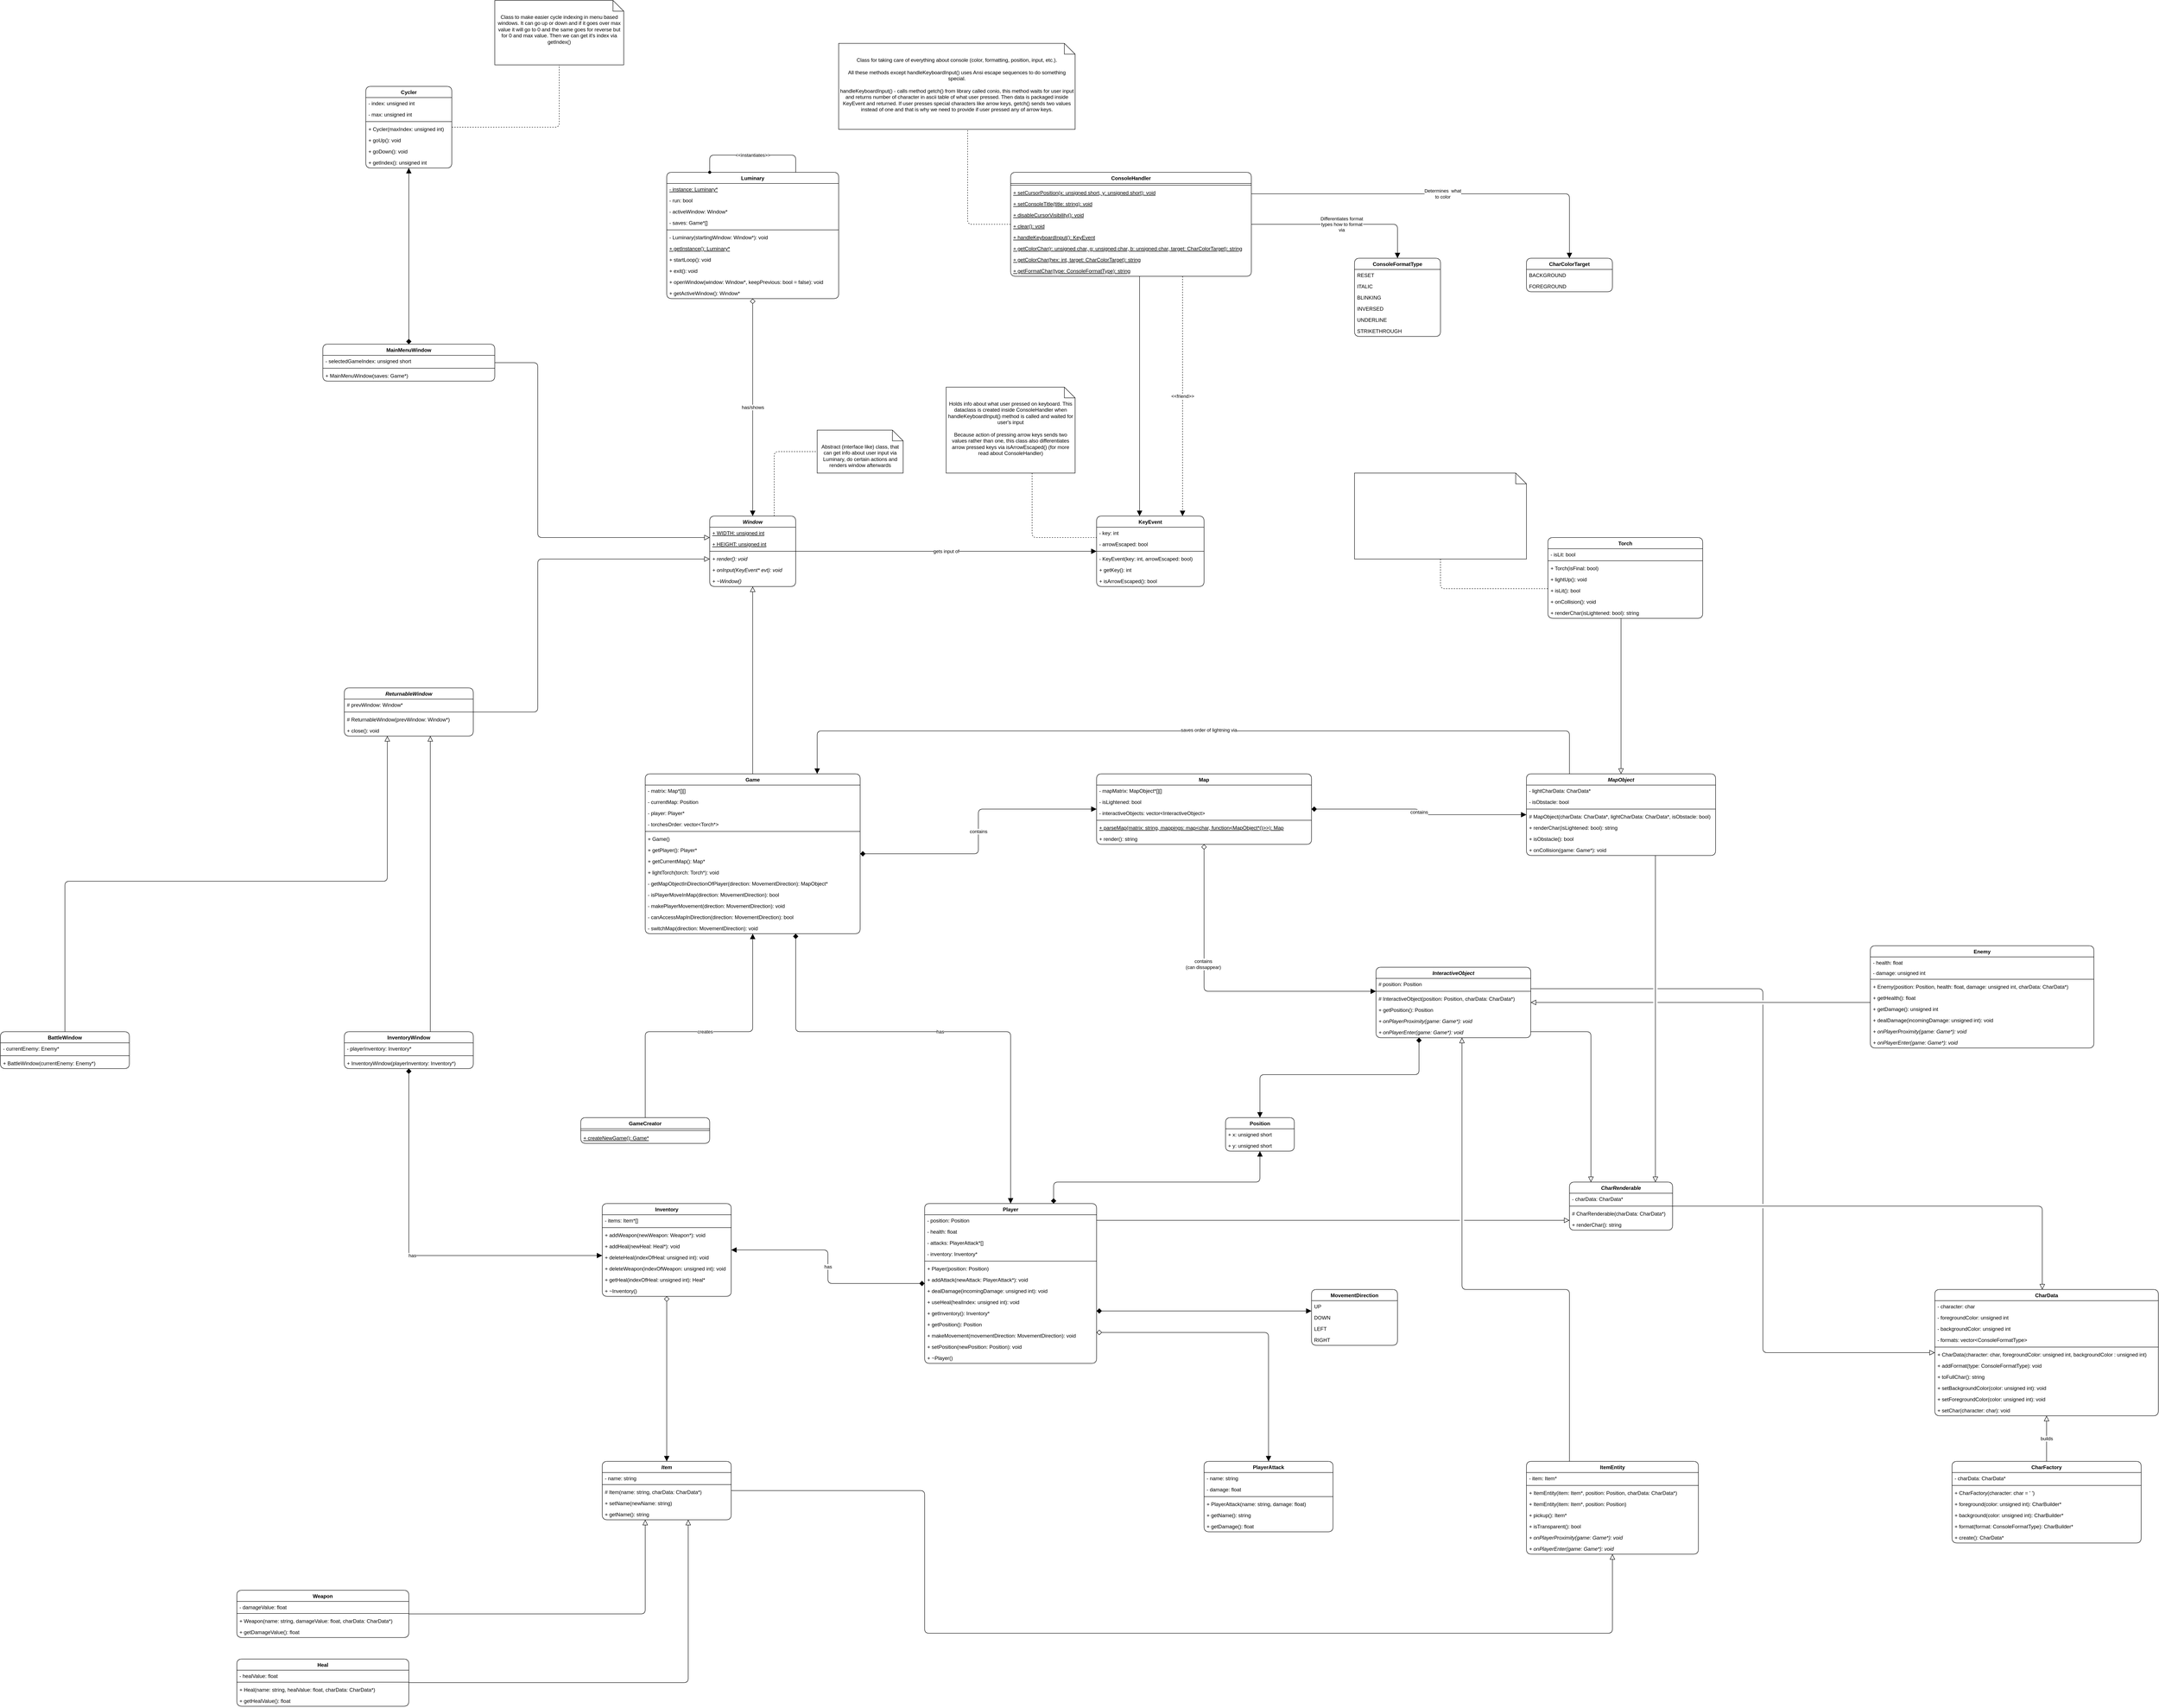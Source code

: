 <mxfile version="20.7.4" type="device" pages="4"><diagram id="9jlX-87bRNyqnyLkYuuC" name="UML Diagram"><mxGraphModel dx="3191" dy="1332" grid="1" gridSize="50" guides="0" tooltips="1" connect="0" arrows="1" fold="1" page="0" pageScale="1" pageWidth="827" pageHeight="1169" math="0" shadow="0"><root><mxCell id="0"/><mxCell id="1" parent="0"/><mxCell id="cMrUyv8g7b-9sAEd9Uba-29" style="edgeStyle=orthogonalEdgeStyle;rounded=1;jumpStyle=gap;jumpSize=10;orthogonalLoop=1;jettySize=auto;html=1;startArrow=none;startFill=0;endArrow=block;endFill=0;startSize=10;endSize=10;" parent="1" source="1YELGyrMm5p_oQ3cGRLv-13" target="SSqiaNLJgeLojGb0BakC-3" edge="1"><mxGeometry relative="1" as="geometry"/></mxCell><mxCell id="cMrUyv8g7b-9sAEd9Uba-42" value="has" style="edgeStyle=orthogonalEdgeStyle;rounded=1;jumpStyle=gap;jumpSize=10;orthogonalLoop=1;jettySize=auto;html=1;startArrow=diamond;startFill=1;endArrow=block;endFill=1;startSize=10;endSize=10;" parent="1" source="1YELGyrMm5p_oQ3cGRLv-13" target="IvaEGnaUYuV3LZCd6p6z-10" edge="1"><mxGeometry relative="1" as="geometry"><Array as="points"><mxPoint x="300" y="2000"/><mxPoint x="800" y="2000"/></Array></mxGeometry></mxCell><mxCell id="cMrUyv8g7b-9sAEd9Uba-50" value="contains" style="edgeStyle=orthogonalEdgeStyle;rounded=1;jumpStyle=gap;jumpSize=10;orthogonalLoop=1;jettySize=auto;html=1;startArrow=diamond;startFill=1;endArrow=block;endFill=1;startSize=10;endSize=10;" parent="1" source="1YELGyrMm5p_oQ3cGRLv-13" target="1YELGyrMm5p_oQ3cGRLv-40" edge="1"><mxGeometry relative="1" as="geometry"/></mxCell><mxCell id="1YELGyrMm5p_oQ3cGRLv-13" value="Game" style="swimlane;fontStyle=1;align=center;verticalAlign=top;childLayout=stackLayout;horizontal=1;startSize=26;horizontalStack=0;resizeParent=1;resizeParentMax=0;resizeLast=0;collapsible=1;marginBottom=0;rounded=1;" parent="1" vertex="1"><mxGeometry x="-50" y="1400" width="500" height="372" as="geometry"/></mxCell><mxCell id="SYfL99fkJGa10WcQz1MI-8" value="- matrix: Map*[][]" style="text;strokeColor=none;fillColor=none;align=left;verticalAlign=top;spacingLeft=4;spacingRight=4;overflow=hidden;rotatable=0;points=[[0,0.5],[1,0.5]];portConstraint=eastwest;fontStyle=0" parent="1YELGyrMm5p_oQ3cGRLv-13" vertex="1"><mxGeometry y="26" width="500" height="26" as="geometry"/></mxCell><mxCell id="1YELGyrMm5p_oQ3cGRLv-14" value="- currentMap: Position" style="text;strokeColor=none;fillColor=none;align=left;verticalAlign=top;spacingLeft=4;spacingRight=4;overflow=hidden;rotatable=0;points=[[0,0.5],[1,0.5]];portConstraint=eastwest;" parent="1YELGyrMm5p_oQ3cGRLv-13" vertex="1"><mxGeometry y="52" width="500" height="26" as="geometry"/></mxCell><mxCell id="IvaEGnaUYuV3LZCd6p6z-18" value="- player: Player*" style="text;strokeColor=none;fillColor=none;align=left;verticalAlign=top;spacingLeft=4;spacingRight=4;overflow=hidden;rotatable=0;points=[[0,0.5],[1,0.5]];portConstraint=eastwest;" parent="1YELGyrMm5p_oQ3cGRLv-13" vertex="1"><mxGeometry y="78" width="500" height="26" as="geometry"/></mxCell><mxCell id="WLJc8r7WdyC_XTaz1hx--1" value="- torchesOrder: vector&lt;Torch*&gt;" style="text;strokeColor=none;fillColor=none;align=left;verticalAlign=top;spacingLeft=4;spacingRight=4;overflow=hidden;rotatable=0;points=[[0,0.5],[1,0.5]];portConstraint=eastwest;" vertex="1" parent="1YELGyrMm5p_oQ3cGRLv-13"><mxGeometry y="104" width="500" height="26" as="geometry"/></mxCell><mxCell id="1YELGyrMm5p_oQ3cGRLv-15" value="" style="line;strokeWidth=1;fillColor=none;align=left;verticalAlign=middle;spacingTop=-1;spacingLeft=3;spacingRight=3;rotatable=0;labelPosition=right;points=[];portConstraint=eastwest;strokeColor=inherit;" parent="1YELGyrMm5p_oQ3cGRLv-13" vertex="1"><mxGeometry y="130" width="500" height="8" as="geometry"/></mxCell><mxCell id="1YELGyrMm5p_oQ3cGRLv-16" value="+ Game()" style="text;strokeColor=none;fillColor=none;align=left;verticalAlign=top;spacingLeft=4;spacingRight=4;overflow=hidden;rotatable=0;points=[[0,0.5],[1,0.5]];portConstraint=eastwest;" parent="1YELGyrMm5p_oQ3cGRLv-13" vertex="1"><mxGeometry y="138" width="500" height="26" as="geometry"/></mxCell><mxCell id="5KssfI9YTyOkdyey-keK-41" value="+ getPlayer(): Player*" style="text;strokeColor=none;fillColor=none;align=left;verticalAlign=top;spacingLeft=4;spacingRight=4;overflow=hidden;rotatable=0;points=[[0,0.5],[1,0.5]];portConstraint=eastwest;" parent="1YELGyrMm5p_oQ3cGRLv-13" vertex="1"><mxGeometry y="164" width="500" height="26" as="geometry"/></mxCell><mxCell id="4sIUkQ-hYrcfT2ztzzuX-12" value="+ getCurrentMap(): Map*" style="text;strokeColor=none;fillColor=none;align=left;verticalAlign=top;spacingLeft=4;spacingRight=4;overflow=hidden;rotatable=0;points=[[0,0.5],[1,0.5]];portConstraint=eastwest;" parent="1YELGyrMm5p_oQ3cGRLv-13" vertex="1"><mxGeometry y="190" width="500" height="26" as="geometry"/></mxCell><mxCell id="wcdjysRwyLBCZfJQMORH-10" value="+ lightTorch(torch: Torch*): void" style="text;strokeColor=none;fillColor=none;align=left;verticalAlign=top;spacingLeft=4;spacingRight=4;overflow=hidden;rotatable=0;points=[[0,0.5],[1,0.5]];portConstraint=eastwest;" vertex="1" parent="1YELGyrMm5p_oQ3cGRLv-13"><mxGeometry y="216" width="500" height="26" as="geometry"/></mxCell><mxCell id="VPSyBmv1BqTWnygTr7rt-2" value="- getMapObjectInDirectionOfPlayer(direction: MovementDirection): MapObject*" style="text;strokeColor=none;fillColor=none;align=left;verticalAlign=top;spacingLeft=4;spacingRight=4;overflow=hidden;rotatable=0;points=[[0,0.5],[1,0.5]];portConstraint=eastwest;" parent="1YELGyrMm5p_oQ3cGRLv-13" vertex="1"><mxGeometry y="242" width="500" height="26" as="geometry"/></mxCell><mxCell id="VPSyBmv1BqTWnygTr7rt-3" value="- isPlayerMoveInMap(direction: MovementDirection): bool" style="text;strokeColor=none;fillColor=none;align=left;verticalAlign=top;spacingLeft=4;spacingRight=4;overflow=hidden;rotatable=0;points=[[0,0.5],[1,0.5]];portConstraint=eastwest;" parent="1YELGyrMm5p_oQ3cGRLv-13" vertex="1"><mxGeometry y="268" width="500" height="26" as="geometry"/></mxCell><mxCell id="VPSyBmv1BqTWnygTr7rt-4" value="- makePlayerMovement(direction: MovementDirection): void" style="text;strokeColor=none;fillColor=none;align=left;verticalAlign=top;spacingLeft=4;spacingRight=4;overflow=hidden;rotatable=0;points=[[0,0.5],[1,0.5]];portConstraint=eastwest;" parent="1YELGyrMm5p_oQ3cGRLv-13" vertex="1"><mxGeometry y="294" width="500" height="26" as="geometry"/></mxCell><mxCell id="VPSyBmv1BqTWnygTr7rt-5" value="- canAccessMapInDirection(direction: MovementDirection): bool" style="text;strokeColor=none;fillColor=none;align=left;verticalAlign=top;spacingLeft=4;spacingRight=4;overflow=hidden;rotatable=0;points=[[0,0.5],[1,0.5]];portConstraint=eastwest;" parent="1YELGyrMm5p_oQ3cGRLv-13" vertex="1"><mxGeometry y="320" width="500" height="26" as="geometry"/></mxCell><mxCell id="VPSyBmv1BqTWnygTr7rt-6" value="- switchMap(direction: MovementDirection): void" style="text;strokeColor=none;fillColor=none;align=left;verticalAlign=top;spacingLeft=4;spacingRight=4;overflow=hidden;rotatable=0;points=[[0,0.5],[1,0.5]];portConstraint=eastwest;" parent="1YELGyrMm5p_oQ3cGRLv-13" vertex="1"><mxGeometry y="346" width="500" height="26" as="geometry"/></mxCell><mxCell id="cMrUyv8g7b-9sAEd9Uba-51" value="contains" style="edgeStyle=orthogonalEdgeStyle;rounded=1;jumpStyle=gap;jumpSize=10;orthogonalLoop=1;jettySize=auto;html=1;startArrow=diamond;startFill=1;endArrow=block;endFill=1;startSize=10;endSize=10;" parent="1" source="1YELGyrMm5p_oQ3cGRLv-40" target="SSqiaNLJgeLojGb0BakC-35" edge="1"><mxGeometry relative="1" as="geometry"/></mxCell><mxCell id="cMrUyv8g7b-9sAEd9Uba-53" style="edgeStyle=orthogonalEdgeStyle;rounded=1;jumpStyle=gap;jumpSize=10;orthogonalLoop=1;jettySize=auto;html=1;startArrow=diamond;startFill=0;endArrow=block;endFill=1;startSize=10;endSize=10;" parent="1" source="1YELGyrMm5p_oQ3cGRLv-40" target="_iJ86yeFP56x5VFlEozU-2" edge="1"><mxGeometry relative="1" as="geometry"><Array as="points"><mxPoint x="1250" y="1906"/></Array></mxGeometry></mxCell><mxCell id="wcdjysRwyLBCZfJQMORH-4" value="contains&lt;br&gt;(can dissappear)" style="edgeLabel;html=1;align=center;verticalAlign=middle;resizable=0;points=[];" vertex="1" connectable="0" parent="cMrUyv8g7b-9sAEd9Uba-53"><mxGeometry x="-0.248" y="-2" relative="1" as="geometry"><mxPoint as="offset"/></mxGeometry></mxCell><mxCell id="1YELGyrMm5p_oQ3cGRLv-40" value="Map" style="swimlane;fontStyle=1;align=center;verticalAlign=top;childLayout=stackLayout;horizontal=1;startSize=26;horizontalStack=0;resizeParent=1;resizeParentMax=0;resizeLast=0;collapsible=1;marginBottom=0;rounded=1;" parent="1" vertex="1"><mxGeometry x="1000" y="1400" width="500" height="164" as="geometry"/></mxCell><mxCell id="1YELGyrMm5p_oQ3cGRLv-41" value="- mapMatrix: MapObject*[][]" style="text;strokeColor=none;fillColor=none;align=left;verticalAlign=top;spacingLeft=4;spacingRight=4;overflow=hidden;rotatable=0;points=[[0,0.5],[1,0.5]];portConstraint=eastwest;" parent="1YELGyrMm5p_oQ3cGRLv-40" vertex="1"><mxGeometry y="26" width="500" height="26" as="geometry"/></mxCell><mxCell id="SSqiaNLJgeLojGb0BakC-44" value="- isLightened: bool" style="text;strokeColor=none;fillColor=none;align=left;verticalAlign=top;spacingLeft=4;spacingRight=4;overflow=hidden;rotatable=0;points=[[0,0.5],[1,0.5]];portConstraint=eastwest;" parent="1YELGyrMm5p_oQ3cGRLv-40" vertex="1"><mxGeometry y="52" width="500" height="26" as="geometry"/></mxCell><mxCell id="F0cUvmxl_z4MLPTvjhV4-8" value="- interactiveObjects: vector&lt;InteractiveObject&gt;" style="text;strokeColor=none;fillColor=none;align=left;verticalAlign=top;spacingLeft=4;spacingRight=4;overflow=hidden;rotatable=0;points=[[0,0.5],[1,0.5]];portConstraint=eastwest;" parent="1YELGyrMm5p_oQ3cGRLv-40" vertex="1"><mxGeometry y="78" width="500" height="26" as="geometry"/></mxCell><mxCell id="1YELGyrMm5p_oQ3cGRLv-42" value="" style="line;strokeWidth=1;fillColor=none;align=left;verticalAlign=middle;spacingTop=-1;spacingLeft=3;spacingRight=3;rotatable=0;labelPosition=right;points=[];portConstraint=eastwest;strokeColor=inherit;" parent="1YELGyrMm5p_oQ3cGRLv-40" vertex="1"><mxGeometry y="104" width="500" height="8" as="geometry"/></mxCell><mxCell id="1YELGyrMm5p_oQ3cGRLv-43" value="+ parseMap(matrix: string, mappings: map&lt;char, function&lt;MapObject*()&gt;&gt;): Map" style="text;strokeColor=none;fillColor=none;align=left;verticalAlign=top;spacingLeft=4;spacingRight=4;overflow=hidden;rotatable=0;points=[[0,0.5],[1,0.5]];portConstraint=eastwest;fontStyle=4" parent="1YELGyrMm5p_oQ3cGRLv-40" vertex="1"><mxGeometry y="112" width="500" height="26" as="geometry"/></mxCell><mxCell id="5KssfI9YTyOkdyey-keK-39" value="+ render(): string" style="text;strokeColor=none;fillColor=none;align=left;verticalAlign=top;spacingLeft=4;spacingRight=4;overflow=hidden;rotatable=0;points=[[0,0.5],[1,0.5]];portConstraint=eastwest;" parent="1YELGyrMm5p_oQ3cGRLv-40" vertex="1"><mxGeometry y="138" width="500" height="26" as="geometry"/></mxCell><mxCell id="cMrUyv8g7b-9sAEd9Uba-44" value="has" style="edgeStyle=orthogonalEdgeStyle;rounded=1;jumpStyle=gap;jumpSize=10;orthogonalLoop=1;jettySize=auto;html=1;startArrow=diamond;startFill=1;endArrow=block;endFill=1;startSize=10;endSize=10;" parent="1" source="IvaEGnaUYuV3LZCd6p6z-10" target="KZBM8AV8mmL1xDu14tVv-3" edge="1"><mxGeometry relative="1" as="geometry"/></mxCell><mxCell id="cMrUyv8g7b-9sAEd9Uba-47" style="edgeStyle=orthogonalEdgeStyle;rounded=1;jumpStyle=gap;jumpSize=10;orthogonalLoop=1;jettySize=auto;html=1;startArrow=diamond;startFill=1;endArrow=block;endFill=1;startSize=10;endSize=10;" parent="1" source="IvaEGnaUYuV3LZCd6p6z-10" target="FJ1Qfn0BRCMjyME8tZFT-7" edge="1"><mxGeometry relative="1" as="geometry"><Array as="points"><mxPoint x="1150" y="2650"/><mxPoint x="1150" y="2650"/></Array></mxGeometry></mxCell><mxCell id="cMrUyv8g7b-9sAEd9Uba-48" style="edgeStyle=orthogonalEdgeStyle;rounded=1;jumpStyle=gap;jumpSize=10;orthogonalLoop=1;jettySize=auto;html=1;startArrow=diamond;startFill=0;endArrow=block;endFill=1;startSize=10;endSize=10;" parent="1" source="IvaEGnaUYuV3LZCd6p6z-10" target="if6bvaiVuXyFPU6r5-wz-5" edge="1"><mxGeometry relative="1" as="geometry"><Array as="points"><mxPoint x="1400" y="2700"/></Array></mxGeometry></mxCell><mxCell id="cMrUyv8g7b-9sAEd9Uba-62" style="edgeStyle=orthogonalEdgeStyle;rounded=1;jumpStyle=gap;jumpSize=10;orthogonalLoop=1;jettySize=auto;html=1;startArrow=diamond;startFill=1;endArrow=block;endFill=1;startSize=10;endSize=10;" parent="1" source="IvaEGnaUYuV3LZCd6p6z-10" target="F0cUvmxl_z4MLPTvjhV4-1" edge="1"><mxGeometry relative="1" as="geometry"><Array as="points"><mxPoint x="900" y="2350"/><mxPoint x="1380" y="2350"/></Array></mxGeometry></mxCell><mxCell id="IvaEGnaUYuV3LZCd6p6z-10" value="Player" style="swimlane;fontStyle=1;align=center;verticalAlign=top;childLayout=stackLayout;horizontal=1;startSize=26;horizontalStack=0;resizeParent=1;resizeParentMax=0;resizeLast=0;collapsible=1;marginBottom=0;rounded=1;" parent="1" vertex="1"><mxGeometry x="600" y="2400" width="400" height="372" as="geometry"/></mxCell><mxCell id="IvaEGnaUYuV3LZCd6p6z-11" value="- position: Position" style="text;strokeColor=none;fillColor=none;align=left;verticalAlign=top;spacingLeft=4;spacingRight=4;overflow=hidden;rotatable=0;points=[[0,0.5],[1,0.5]];portConstraint=eastwest;" parent="IvaEGnaUYuV3LZCd6p6z-10" vertex="1"><mxGeometry y="26" width="400" height="26" as="geometry"/></mxCell><mxCell id="gpoH1uDZ4-0kyc8-w-HE-12" value="- health: float" style="text;strokeColor=none;fillColor=none;align=left;verticalAlign=top;spacingLeft=4;spacingRight=4;overflow=hidden;rotatable=0;points=[[0,0.5],[1,0.5]];portConstraint=eastwest;" parent="IvaEGnaUYuV3LZCd6p6z-10" vertex="1"><mxGeometry y="52" width="400" height="26" as="geometry"/></mxCell><mxCell id="5KssfI9YTyOkdyey-keK-29" value="- attacks: PlayerAttack*[]" style="text;strokeColor=none;fillColor=none;align=left;verticalAlign=top;spacingLeft=4;spacingRight=4;overflow=hidden;rotatable=0;points=[[0,0.5],[1,0.5]];portConstraint=eastwest;" parent="IvaEGnaUYuV3LZCd6p6z-10" vertex="1"><mxGeometry y="78" width="400" height="26" as="geometry"/></mxCell><mxCell id="if6bvaiVuXyFPU6r5-wz-16" value="- inventory: Inventory*" style="text;strokeColor=none;fillColor=none;align=left;verticalAlign=top;spacingLeft=4;spacingRight=4;overflow=hidden;rotatable=0;points=[[0,0.5],[1,0.5]];portConstraint=eastwest;" parent="IvaEGnaUYuV3LZCd6p6z-10" vertex="1"><mxGeometry y="104" width="400" height="26" as="geometry"/></mxCell><mxCell id="IvaEGnaUYuV3LZCd6p6z-12" value="" style="line;strokeWidth=1;fillColor=none;align=left;verticalAlign=middle;spacingTop=-1;spacingLeft=3;spacingRight=3;rotatable=0;labelPosition=right;points=[];portConstraint=eastwest;strokeColor=inherit;" parent="IvaEGnaUYuV3LZCd6p6z-10" vertex="1"><mxGeometry y="130" width="400" height="8" as="geometry"/></mxCell><mxCell id="IvaEGnaUYuV3LZCd6p6z-13" value="+ Player(position: Position)" style="text;strokeColor=none;fillColor=none;align=left;verticalAlign=top;spacingLeft=4;spacingRight=4;overflow=hidden;rotatable=0;points=[[0,0.5],[1,0.5]];portConstraint=eastwest;" parent="IvaEGnaUYuV3LZCd6p6z-10" vertex="1"><mxGeometry y="138" width="400" height="26" as="geometry"/></mxCell><mxCell id="5KssfI9YTyOkdyey-keK-30" value="+ addAttack(newAttack: PlayerAttack*): void" style="text;strokeColor=none;fillColor=none;align=left;verticalAlign=top;spacingLeft=4;spacingRight=4;overflow=hidden;rotatable=0;points=[[0,0.5],[1,0.5]];portConstraint=eastwest;" parent="IvaEGnaUYuV3LZCd6p6z-10" vertex="1"><mxGeometry y="164" width="400" height="26" as="geometry"/></mxCell><mxCell id="gpoH1uDZ4-0kyc8-w-HE-13" value="+ dealDamage(incomingDamage: unsigned int): void" style="text;strokeColor=none;fillColor=none;align=left;verticalAlign=top;spacingLeft=4;spacingRight=4;overflow=hidden;rotatable=0;points=[[0,0.5],[1,0.5]];portConstraint=eastwest;" parent="IvaEGnaUYuV3LZCd6p6z-10" vertex="1"><mxGeometry y="190" width="400" height="26" as="geometry"/></mxCell><mxCell id="o90K8o9Egq8ZHoy3wgxz-6" value="+ useHeal(healIndex: unsigned int): void" style="text;strokeColor=none;fillColor=none;align=left;verticalAlign=top;spacingLeft=4;spacingRight=4;overflow=hidden;rotatable=0;points=[[0,0.5],[1,0.5]];portConstraint=eastwest;" parent="IvaEGnaUYuV3LZCd6p6z-10" vertex="1"><mxGeometry y="216" width="400" height="26" as="geometry"/></mxCell><mxCell id="o90K8o9Egq8ZHoy3wgxz-33" value="+ getInventory(): Inventory*" style="text;strokeColor=none;fillColor=none;align=left;verticalAlign=top;spacingLeft=4;spacingRight=4;overflow=hidden;rotatable=0;points=[[0,0.5],[1,0.5]];portConstraint=eastwest;" parent="IvaEGnaUYuV3LZCd6p6z-10" vertex="1"><mxGeometry y="242" width="400" height="26" as="geometry"/></mxCell><mxCell id="FJ1Qfn0BRCMjyME8tZFT-15" value="+ getPosition(): Position" style="text;strokeColor=none;fillColor=none;align=left;verticalAlign=top;spacingLeft=4;spacingRight=4;overflow=hidden;rotatable=0;points=[[0,0.5],[1,0.5]];portConstraint=eastwest;" parent="IvaEGnaUYuV3LZCd6p6z-10" vertex="1"><mxGeometry y="268" width="400" height="26" as="geometry"/></mxCell><mxCell id="FJ1Qfn0BRCMjyME8tZFT-25" value="+ makeMovement(movementDirection: MovementDirection): void" style="text;strokeColor=none;fillColor=none;align=left;verticalAlign=top;spacingLeft=4;spacingRight=4;overflow=hidden;rotatable=0;points=[[0,0.5],[1,0.5]];portConstraint=eastwest;" parent="IvaEGnaUYuV3LZCd6p6z-10" vertex="1"><mxGeometry y="294" width="400" height="26" as="geometry"/></mxCell><mxCell id="FJ1Qfn0BRCMjyME8tZFT-26" value="+ setPosition(newPosition: Position): void" style="text;strokeColor=none;fillColor=none;align=left;verticalAlign=top;spacingLeft=4;spacingRight=4;overflow=hidden;rotatable=0;points=[[0,0.5],[1,0.5]];portConstraint=eastwest;" parent="IvaEGnaUYuV3LZCd6p6z-10" vertex="1"><mxGeometry y="320" width="400" height="26" as="geometry"/></mxCell><mxCell id="VPSyBmv1BqTWnygTr7rt-1" value="+ ~Player()" style="text;strokeColor=none;fillColor=none;align=left;verticalAlign=top;spacingLeft=4;spacingRight=4;overflow=hidden;rotatable=0;points=[[0,0.5],[1,0.5]];portConstraint=eastwest;" parent="IvaEGnaUYuV3LZCd6p6z-10" vertex="1"><mxGeometry y="346" width="400" height="26" as="geometry"/></mxCell><mxCell id="cMrUyv8g7b-9sAEd9Uba-66" style="edgeStyle=orthogonalEdgeStyle;rounded=1;jumpStyle=gap;jumpSize=10;orthogonalLoop=1;jettySize=auto;html=1;startArrow=none;startFill=0;endArrow=block;endFill=0;startSize=10;endSize=10;" parent="1" source="IvaEGnaUYuV3LZCd6p6z-14" target="5KssfI9YTyOkdyey-keK-7" edge="1"><mxGeometry relative="1" as="geometry"><Array as="points"><mxPoint x="3200" y="2406"/></Array></mxGeometry></mxCell><mxCell id="IvaEGnaUYuV3LZCd6p6z-14" value="CharRenderable" style="swimlane;fontStyle=3;align=center;verticalAlign=top;childLayout=stackLayout;horizontal=1;startSize=26;horizontalStack=0;resizeParent=1;resizeParentMax=0;resizeLast=0;collapsible=1;marginBottom=0;rounded=1;" parent="1" vertex="1"><mxGeometry x="2100" y="2350" width="240" height="112" as="geometry"/></mxCell><mxCell id="kLu0ASWQnbC9X_YH6ufA-3" value="- charData: CharData*" style="text;strokeColor=none;fillColor=none;align=left;verticalAlign=top;spacingLeft=4;spacingRight=4;overflow=hidden;rotatable=0;points=[[0,0.5],[1,0.5]];portConstraint=eastwest;" parent="IvaEGnaUYuV3LZCd6p6z-14" vertex="1"><mxGeometry y="26" width="240" height="26" as="geometry"/></mxCell><mxCell id="IvaEGnaUYuV3LZCd6p6z-16" value="" style="line;strokeWidth=1;fillColor=none;align=left;verticalAlign=middle;spacingTop=-1;spacingLeft=3;spacingRight=3;rotatable=0;labelPosition=right;points=[];portConstraint=eastwest;strokeColor=inherit;" parent="IvaEGnaUYuV3LZCd6p6z-14" vertex="1"><mxGeometry y="52" width="240" height="8" as="geometry"/></mxCell><mxCell id="5KssfI9YTyOkdyey-keK-1" value="# CharRenderable(charData: CharData*)" style="text;strokeColor=none;fillColor=none;align=left;verticalAlign=top;spacingLeft=4;spacingRight=4;overflow=hidden;rotatable=0;points=[[0,0.5],[1,0.5]];portConstraint=eastwest;" parent="IvaEGnaUYuV3LZCd6p6z-14" vertex="1"><mxGeometry y="60" width="240" height="26" as="geometry"/></mxCell><mxCell id="IvaEGnaUYuV3LZCd6p6z-17" value="+ renderChar(): string" style="text;strokeColor=none;fillColor=none;align=left;verticalAlign=top;spacingLeft=4;spacingRight=4;overflow=hidden;rotatable=0;points=[[0,0.5],[1,0.5]];portConstraint=eastwest;" parent="IvaEGnaUYuV3LZCd6p6z-14" vertex="1"><mxGeometry y="86" width="240" height="26" as="geometry"/></mxCell><mxCell id="cMrUyv8g7b-9sAEd9Uba-8" style="edgeStyle=orthogonalEdgeStyle;rounded=1;jumpStyle=gap;jumpSize=10;orthogonalLoop=1;jettySize=auto;html=1;startArrow=none;startFill=0;endArrow=block;endFill=1;startSize=10;endSize=10;" parent="1" source="SYfL99fkJGa10WcQz1MI-13" target="SSqiaNLJgeLojGb0BakC-18" edge="1"><mxGeometry relative="1" as="geometry"><Array as="points"><mxPoint x="1100" y="400"/><mxPoint x="1100" y="400"/></Array></mxGeometry></mxCell><mxCell id="cMrUyv8g7b-9sAEd9Uba-18" style="edgeStyle=orthogonalEdgeStyle;rounded=1;jumpStyle=gap;jumpSize=10;orthogonalLoop=1;jettySize=auto;html=1;dashed=1;startArrow=none;startFill=0;endArrow=none;endFill=0;startSize=10;endSize=10;" parent="1" source="SYfL99fkJGa10WcQz1MI-13" target="cMrUyv8g7b-9sAEd9Uba-16" edge="1"><mxGeometry relative="1" as="geometry"><Array as="points"><mxPoint x="700" y="121"/></Array></mxGeometry></mxCell><mxCell id="cMrUyv8g7b-9sAEd9Uba-19" value="&amp;lt;&amp;lt;friend&amp;gt;&amp;gt;" style="edgeStyle=orthogonalEdgeStyle;rounded=1;jumpStyle=gap;jumpSize=10;orthogonalLoop=1;jettySize=auto;html=1;dashed=1;startArrow=none;startFill=0;endArrow=block;endFill=1;startSize=10;endSize=10;" parent="1" source="SYfL99fkJGa10WcQz1MI-13" target="SSqiaNLJgeLojGb0BakC-18" edge="1"><mxGeometry relative="1" as="geometry"><Array as="points"><mxPoint x="1200" y="700"/><mxPoint x="1200" y="700"/></Array></mxGeometry></mxCell><mxCell id="cMrUyv8g7b-9sAEd9Uba-21" value="Determines&amp;nbsp; what&lt;br&gt;to color" style="edgeStyle=orthogonalEdgeStyle;rounded=1;jumpStyle=gap;jumpSize=10;orthogonalLoop=1;jettySize=auto;html=1;startArrow=none;startFill=0;endArrow=block;endFill=1;startSize=10;endSize=10;" parent="1" source="SYfL99fkJGa10WcQz1MI-13" target="d02Wg7IjQV8Bg_PJh1dA-1" edge="1"><mxGeometry relative="1" as="geometry"><Array as="points"><mxPoint x="2100" y="50"/></Array></mxGeometry></mxCell><mxCell id="cMrUyv8g7b-9sAEd9Uba-28" value="Differentiates format&lt;br&gt;types how to format&lt;br&gt;via" style="edgeStyle=orthogonalEdgeStyle;rounded=1;jumpStyle=gap;jumpSize=10;orthogonalLoop=1;jettySize=auto;html=1;startArrow=none;startFill=0;endArrow=block;endFill=1;startSize=10;endSize=10;" parent="1" source="SYfL99fkJGa10WcQz1MI-13" target="d02Wg7IjQV8Bg_PJh1dA-8" edge="1"><mxGeometry relative="1" as="geometry"><Array as="points"><mxPoint x="1700" y="121"/></Array></mxGeometry></mxCell><mxCell id="SYfL99fkJGa10WcQz1MI-13" value="ConsoleHandler" style="swimlane;fontStyle=1;align=center;verticalAlign=top;childLayout=stackLayout;horizontal=1;startSize=26;horizontalStack=0;resizeParent=1;resizeParentMax=0;resizeLast=0;collapsible=1;marginBottom=0;rounded=1;" parent="1" vertex="1"><mxGeometry x="800" width="560" height="242" as="geometry"/></mxCell><mxCell id="xxyzLviYHrESveKzVA20-73" value="" style="line;strokeWidth=1;fillColor=none;align=left;verticalAlign=middle;spacingTop=-1;spacingLeft=3;spacingRight=3;rotatable=0;labelPosition=right;points=[];portConstraint=eastwest;strokeColor=inherit;" parent="SYfL99fkJGa10WcQz1MI-13" vertex="1"><mxGeometry y="26" width="560" height="8" as="geometry"/></mxCell><mxCell id="Z1At78-419Gx8SDF2MCW-1" value="+ setCursorPosition(x: unsigned short, y: unsigned short): void" style="text;strokeColor=none;fillColor=none;align=left;verticalAlign=top;spacingLeft=4;spacingRight=4;overflow=hidden;rotatable=0;points=[[0,0.5],[1,0.5]];portConstraint=eastwest;fontStyle=4" parent="SYfL99fkJGa10WcQz1MI-13" vertex="1"><mxGeometry y="34" width="560" height="26" as="geometry"/></mxCell><mxCell id="SSqiaNLJgeLojGb0BakC-1" value="+ setConsoleTitle(title: string): void" style="text;strokeColor=none;fillColor=none;align=left;verticalAlign=top;spacingLeft=4;spacingRight=4;overflow=hidden;rotatable=0;points=[[0,0.5],[1,0.5]];portConstraint=eastwest;fontStyle=4" parent="SYfL99fkJGa10WcQz1MI-13" vertex="1"><mxGeometry y="60" width="560" height="26" as="geometry"/></mxCell><mxCell id="SSqiaNLJgeLojGb0BakC-2" value="+ disableCursorVisibility(): void" style="text;strokeColor=none;fillColor=none;align=left;verticalAlign=top;spacingLeft=4;spacingRight=4;overflow=hidden;rotatable=0;points=[[0,0.5],[1,0.5]];portConstraint=eastwest;fontStyle=4" parent="SYfL99fkJGa10WcQz1MI-13" vertex="1"><mxGeometry y="86" width="560" height="26" as="geometry"/></mxCell><mxCell id="SSqiaNLJgeLojGb0BakC-9" value="+ clear(): void" style="text;strokeColor=none;fillColor=none;align=left;verticalAlign=top;spacingLeft=4;spacingRight=4;overflow=hidden;rotatable=0;points=[[0,0.5],[1,0.5]];portConstraint=eastwest;fontStyle=4" parent="SYfL99fkJGa10WcQz1MI-13" vertex="1"><mxGeometry y="112" width="560" height="26" as="geometry"/></mxCell><mxCell id="SYfL99fkJGa10WcQz1MI-16" value="+ handleKeyboardInput(): KeyEvent" style="text;strokeColor=none;fillColor=none;align=left;verticalAlign=top;spacingLeft=4;spacingRight=4;overflow=hidden;rotatable=0;points=[[0,0.5],[1,0.5]];portConstraint=eastwest;fontStyle=4" parent="SYfL99fkJGa10WcQz1MI-13" vertex="1"><mxGeometry y="138" width="560" height="26" as="geometry"/></mxCell><mxCell id="C4OzsetbC7TLnUmvvS9r-6" value="+ getColorChar(r: unsigned char, g: unsigned char, b: unsigned char, target: CharColorTarget): string" style="text;strokeColor=none;fillColor=none;align=left;verticalAlign=top;spacingLeft=4;spacingRight=4;overflow=hidden;rotatable=0;points=[[0,0.5],[1,0.5]];portConstraint=eastwest;fontStyle=4" parent="SYfL99fkJGa10WcQz1MI-13" vertex="1"><mxGeometry y="164" width="560" height="26" as="geometry"/></mxCell><mxCell id="C4OzsetbC7TLnUmvvS9r-2" value="+ getColorChar(hex: int, target: CharColorTarget): string" style="text;strokeColor=none;fillColor=none;align=left;verticalAlign=top;spacingLeft=4;spacingRight=4;overflow=hidden;rotatable=0;points=[[0,0.5],[1,0.5]];portConstraint=eastwest;fontStyle=4" parent="SYfL99fkJGa10WcQz1MI-13" vertex="1"><mxGeometry y="190" width="560" height="26" as="geometry"/></mxCell><mxCell id="d02Wg7IjQV8Bg_PJh1dA-17" value="+ getFormatChar(type: ConsoleFormatType): string" style="text;strokeColor=none;fillColor=none;align=left;verticalAlign=top;spacingLeft=4;spacingRight=4;overflow=hidden;rotatable=0;points=[[0,0.5],[1,0.5]];portConstraint=eastwest;fontStyle=4" parent="SYfL99fkJGa10WcQz1MI-13" vertex="1"><mxGeometry y="216" width="560" height="26" as="geometry"/></mxCell><mxCell id="cMrUyv8g7b-9sAEd9Uba-6" value="gets input of" style="edgeStyle=orthogonalEdgeStyle;rounded=1;jumpStyle=gap;orthogonalLoop=1;jettySize=auto;html=1;startArrow=none;startFill=0;endArrow=block;endFill=1;startSize=10;endSize=10;jumpSize=10;" parent="1" source="SSqiaNLJgeLojGb0BakC-3" target="SSqiaNLJgeLojGb0BakC-18" edge="1"><mxGeometry relative="1" as="geometry"/></mxCell><mxCell id="cMrUyv8g7b-9sAEd9Uba-13" style="edgeStyle=orthogonalEdgeStyle;rounded=1;jumpStyle=gap;jumpSize=10;orthogonalLoop=1;jettySize=auto;html=1;dashed=1;startArrow=none;startFill=0;endArrow=none;endFill=0;startSize=10;endSize=10;" parent="1" source="SSqiaNLJgeLojGb0BakC-3" target="cMrUyv8g7b-9sAEd9Uba-12" edge="1"><mxGeometry relative="1" as="geometry"><Array as="points"><mxPoint x="250" y="650"/></Array></mxGeometry></mxCell><mxCell id="SSqiaNLJgeLojGb0BakC-3" value="Window" style="swimlane;fontStyle=3;align=center;verticalAlign=top;childLayout=stackLayout;horizontal=1;startSize=26;horizontalStack=0;resizeParent=1;resizeParentMax=0;resizeLast=0;collapsible=1;marginBottom=0;rounded=1;" parent="1" vertex="1"><mxGeometry x="100" y="800" width="200" height="164" as="geometry"/></mxCell><mxCell id="Apds-wX-StOLs-3tmXC7-1" value="+ WIDTH: unsigned int" style="text;strokeColor=none;fillColor=none;align=left;verticalAlign=top;spacingLeft=4;spacingRight=4;overflow=hidden;rotatable=0;points=[[0,0.5],[1,0.5]];portConstraint=eastwest;fontStyle=4" parent="SSqiaNLJgeLojGb0BakC-3" vertex="1"><mxGeometry y="26" width="200" height="26" as="geometry"/></mxCell><mxCell id="Apds-wX-StOLs-3tmXC7-2" value="+ HEIGHT: unsigned int" style="text;strokeColor=none;fillColor=none;align=left;verticalAlign=top;spacingLeft=4;spacingRight=4;overflow=hidden;rotatable=0;points=[[0,0.5],[1,0.5]];portConstraint=eastwest;fontStyle=4" parent="SSqiaNLJgeLojGb0BakC-3" vertex="1"><mxGeometry y="52" width="200" height="26" as="geometry"/></mxCell><mxCell id="5KssfI9YTyOkdyey-keK-42" value="" style="line;strokeWidth=1;fillColor=none;align=left;verticalAlign=middle;spacingTop=-1;spacingLeft=3;spacingRight=3;rotatable=0;labelPosition=right;points=[];portConstraint=eastwest;strokeColor=inherit;" parent="SSqiaNLJgeLojGb0BakC-3" vertex="1"><mxGeometry y="78" width="200" height="8" as="geometry"/></mxCell><mxCell id="SSqiaNLJgeLojGb0BakC-6" value="+ render(): void" style="text;strokeColor=none;fillColor=none;align=left;verticalAlign=top;spacingLeft=4;spacingRight=4;overflow=hidden;rotatable=0;points=[[0,0.5],[1,0.5]];portConstraint=eastwest;fontStyle=2" parent="SSqiaNLJgeLojGb0BakC-3" vertex="1"><mxGeometry y="86" width="200" height="26" as="geometry"/></mxCell><mxCell id="SSqiaNLJgeLojGb0BakC-7" value="+ onInput(KeyEvent* evt): void" style="text;strokeColor=none;fillColor=none;align=left;verticalAlign=top;spacingLeft=4;spacingRight=4;overflow=hidden;rotatable=0;points=[[0,0.5],[1,0.5]];portConstraint=eastwest;fontStyle=2" parent="SSqiaNLJgeLojGb0BakC-3" vertex="1"><mxGeometry y="112" width="200" height="26" as="geometry"/></mxCell><mxCell id="Apds-wX-StOLs-3tmXC7-3" value="+ ~Window()" style="text;strokeColor=none;fillColor=none;align=left;verticalAlign=top;spacingLeft=4;spacingRight=4;overflow=hidden;rotatable=0;points=[[0,0.5],[1,0.5]];portConstraint=eastwest;fontStyle=2" parent="SSqiaNLJgeLojGb0BakC-3" vertex="1"><mxGeometry y="138" width="200" height="26" as="geometry"/></mxCell><mxCell id="cMrUyv8g7b-9sAEd9Uba-2" value="has/shows" style="edgeStyle=orthogonalEdgeStyle;rounded=1;jumpStyle=gap;orthogonalLoop=1;jettySize=auto;html=1;endArrow=block;endFill=1;startSize=10;endSize=10;startArrow=diamond;startFill=0;jumpSize=10;" parent="1" source="SSqiaNLJgeLojGb0BakC-11" target="SSqiaNLJgeLojGb0BakC-3" edge="1"><mxGeometry relative="1" as="geometry"/></mxCell><mxCell id="SSqiaNLJgeLojGb0BakC-11" value="Luminary" style="swimlane;fontStyle=1;align=center;verticalAlign=top;childLayout=stackLayout;horizontal=1;startSize=26;horizontalStack=0;resizeParent=1;resizeParentMax=0;resizeLast=0;collapsible=1;marginBottom=0;swimlaneFillColor=none;rounded=1;fillStyle=auto;" parent="1" vertex="1"><mxGeometry width="400" height="294" as="geometry"/></mxCell><mxCell id="4sIUkQ-hYrcfT2ztzzuX-7" value="- instance: Luminary*" style="text;strokeColor=none;fillColor=none;align=left;verticalAlign=top;spacingLeft=4;spacingRight=4;overflow=hidden;rotatable=0;points=[[0,0.5],[1,0.5]];portConstraint=eastwest;fontStyle=4" parent="SSqiaNLJgeLojGb0BakC-11" vertex="1"><mxGeometry y="26" width="400" height="26" as="geometry"/></mxCell><mxCell id="SYfL99fkJGa10WcQz1MI-14" value="- run: bool" style="text;strokeColor=none;fillColor=none;align=left;verticalAlign=top;spacingLeft=4;spacingRight=4;overflow=hidden;rotatable=0;points=[[0,0.5],[1,0.5]];portConstraint=eastwest;fontStyle=0" parent="SSqiaNLJgeLojGb0BakC-11" vertex="1"><mxGeometry y="52" width="400" height="26" as="geometry"/></mxCell><mxCell id="SSqiaNLJgeLojGb0BakC-12" value="- activeWindow: Window*" style="text;strokeColor=none;fillColor=none;align=left;verticalAlign=top;spacingLeft=4;spacingRight=4;overflow=hidden;rotatable=0;points=[[0,0.5],[1,0.5]];portConstraint=eastwest;fontStyle=0" parent="SSqiaNLJgeLojGb0BakC-11" vertex="1"><mxGeometry y="78" width="400" height="26" as="geometry"/></mxCell><mxCell id="SSqiaNLJgeLojGb0BakC-16" value="- saves: Game*[]" style="text;strokeColor=none;fillColor=none;align=left;verticalAlign=top;spacingLeft=4;spacingRight=4;overflow=hidden;rotatable=0;points=[[0,0.5],[1,0.5]];portConstraint=eastwest;fontStyle=0" parent="SSqiaNLJgeLojGb0BakC-11" vertex="1"><mxGeometry y="104" width="400" height="26" as="geometry"/></mxCell><mxCell id="SSqiaNLJgeLojGb0BakC-13" value="" style="line;strokeWidth=1;fillColor=none;align=left;verticalAlign=middle;spacingTop=-1;spacingLeft=3;spacingRight=3;rotatable=0;labelPosition=right;points=[];portConstraint=eastwest;strokeColor=inherit;" parent="SSqiaNLJgeLojGb0BakC-11" vertex="1"><mxGeometry y="130" width="400" height="8" as="geometry"/></mxCell><mxCell id="4sIUkQ-hYrcfT2ztzzuX-9" value="- Luminary(startingWindow: Window*): void" style="text;strokeColor=none;fillColor=none;align=left;verticalAlign=top;spacingLeft=4;spacingRight=4;overflow=hidden;rotatable=0;points=[[0,0.5],[1,0.5]];portConstraint=eastwest;fontStyle=0" parent="SSqiaNLJgeLojGb0BakC-11" vertex="1"><mxGeometry y="138" width="400" height="26" as="geometry"/></mxCell><mxCell id="4sIUkQ-hYrcfT2ztzzuX-5" value="+ getInstance(): Luminary*" style="text;strokeColor=none;fillColor=none;align=left;verticalAlign=top;spacingLeft=4;spacingRight=4;overflow=hidden;rotatable=0;points=[[0,0.5],[1,0.5]];portConstraint=eastwest;fontStyle=4" parent="SSqiaNLJgeLojGb0BakC-11" vertex="1"><mxGeometry y="164" width="400" height="26" as="geometry"/></mxCell><mxCell id="SSqiaNLJgeLojGb0BakC-14" value="+ startLoop(): void" style="text;strokeColor=none;fillColor=none;align=left;verticalAlign=top;spacingLeft=4;spacingRight=4;overflow=hidden;rotatable=0;points=[[0,0.5],[1,0.5]];portConstraint=eastwest;fontStyle=0" parent="SSqiaNLJgeLojGb0BakC-11" vertex="1"><mxGeometry y="190" width="400" height="26" as="geometry"/></mxCell><mxCell id="SSqiaNLJgeLojGb0BakC-17" value="+ exit(): void" style="text;strokeColor=none;fillColor=none;align=left;verticalAlign=top;spacingLeft=4;spacingRight=4;overflow=hidden;rotatable=0;points=[[0,0.5],[1,0.5]];portConstraint=eastwest;fontStyle=0" parent="SSqiaNLJgeLojGb0BakC-11" vertex="1"><mxGeometry y="216" width="400" height="26" as="geometry"/></mxCell><mxCell id="SSqiaNLJgeLojGb0BakC-85" value="+ openWindow(window: Window*, keepPrevious: bool = false): void" style="text;strokeColor=none;fillColor=none;align=left;verticalAlign=top;spacingLeft=4;spacingRight=4;overflow=hidden;rotatable=0;points=[[0,0.5],[1,0.5]];portConstraint=eastwest;fontStyle=0" parent="SSqiaNLJgeLojGb0BakC-11" vertex="1"><mxGeometry y="242" width="400" height="26" as="geometry"/></mxCell><mxCell id="jNlA93mwpecG7_ZBhZ2n-5" value="+ getActiveWindow(): Window*" style="text;strokeColor=none;fillColor=none;align=left;verticalAlign=top;spacingLeft=4;spacingRight=4;overflow=hidden;rotatable=0;points=[[0,0.5],[1,0.5]];portConstraint=eastwest;fontStyle=0" parent="SSqiaNLJgeLojGb0BakC-11" vertex="1"><mxGeometry y="268" width="400" height="26" as="geometry"/></mxCell><mxCell id="SSqiaNLJgeLojGb0BakC-18" value="KeyEvent" style="swimlane;fontStyle=1;align=center;verticalAlign=top;childLayout=stackLayout;horizontal=1;startSize=26;horizontalStack=0;resizeParent=1;resizeParentMax=0;resizeLast=0;collapsible=1;marginBottom=0;rounded=1;" parent="1" vertex="1"><mxGeometry x="1000" y="800" width="250" height="164" as="geometry"/></mxCell><mxCell id="SSqiaNLJgeLojGb0BakC-19" value="- key: int" style="text;strokeColor=none;fillColor=none;align=left;verticalAlign=top;spacingLeft=4;spacingRight=4;overflow=hidden;rotatable=0;points=[[0,0.5],[1,0.5]];portConstraint=eastwest;" parent="SSqiaNLJgeLojGb0BakC-18" vertex="1"><mxGeometry y="26" width="250" height="26" as="geometry"/></mxCell><mxCell id="SSqiaNLJgeLojGb0BakC-22" value="- arrowEscaped: bool" style="text;strokeColor=none;fillColor=none;align=left;verticalAlign=top;spacingLeft=4;spacingRight=4;overflow=hidden;rotatable=0;points=[[0,0.5],[1,0.5]];portConstraint=eastwest;" parent="SSqiaNLJgeLojGb0BakC-18" vertex="1"><mxGeometry y="52" width="250" height="26" as="geometry"/></mxCell><mxCell id="SSqiaNLJgeLojGb0BakC-20" value="" style="line;strokeWidth=1;fillColor=none;align=left;verticalAlign=middle;spacingTop=-1;spacingLeft=3;spacingRight=3;rotatable=0;labelPosition=right;points=[];portConstraint=eastwest;strokeColor=inherit;" parent="SSqiaNLJgeLojGb0BakC-18" vertex="1"><mxGeometry y="78" width="250" height="8" as="geometry"/></mxCell><mxCell id="SSqiaNLJgeLojGb0BakC-21" value="- KeyEvent(key: int, arrowEscaped: bool)" style="text;strokeColor=none;fillColor=none;align=left;verticalAlign=top;spacingLeft=4;spacingRight=4;overflow=hidden;rotatable=0;points=[[0,0.5],[1,0.5]];portConstraint=eastwest;" parent="SSqiaNLJgeLojGb0BakC-18" vertex="1"><mxGeometry y="86" width="250" height="26" as="geometry"/></mxCell><mxCell id="SSqiaNLJgeLojGb0BakC-27" value="+ getKey(): int" style="text;strokeColor=none;fillColor=none;align=left;verticalAlign=top;spacingLeft=4;spacingRight=4;overflow=hidden;rotatable=0;points=[[0,0.5],[1,0.5]];portConstraint=eastwest;" parent="SSqiaNLJgeLojGb0BakC-18" vertex="1"><mxGeometry y="112" width="250" height="26" as="geometry"/></mxCell><mxCell id="SSqiaNLJgeLojGb0BakC-28" value="+ isArrowEscaped(): bool" style="text;strokeColor=none;fillColor=none;align=left;verticalAlign=top;spacingLeft=4;spacingRight=4;overflow=hidden;rotatable=0;points=[[0,0.5],[1,0.5]];portConstraint=eastwest;" parent="SSqiaNLJgeLojGb0BakC-18" vertex="1"><mxGeometry y="138" width="250" height="26" as="geometry"/></mxCell><mxCell id="cMrUyv8g7b-9sAEd9Uba-55" style="edgeStyle=orthogonalEdgeStyle;rounded=1;jumpStyle=gap;jumpSize=10;orthogonalLoop=1;jettySize=auto;html=1;startArrow=none;startFill=0;endArrow=block;endFill=0;startSize=10;endSize=10;" parent="1" source="SSqiaNLJgeLojGb0BakC-35" target="IvaEGnaUYuV3LZCd6p6z-14" edge="1"><mxGeometry relative="1" as="geometry"><Array as="points"><mxPoint x="2300" y="1900"/><mxPoint x="2300" y="1900"/></Array></mxGeometry></mxCell><mxCell id="WLJc8r7WdyC_XTaz1hx--3" style="edgeStyle=orthogonalEdgeStyle;rounded=1;orthogonalLoop=1;jettySize=auto;html=1;endArrow=block;endFill=1;startArrow=none;startFill=0;endSize=10;startSize=10;" edge="1" parent="1" source="SSqiaNLJgeLojGb0BakC-35" target="1YELGyrMm5p_oQ3cGRLv-13"><mxGeometry relative="1" as="geometry"><Array as="points"><mxPoint x="2100" y="1300"/><mxPoint x="350" y="1300"/></Array></mxGeometry></mxCell><mxCell id="WLJc8r7WdyC_XTaz1hx--4" value="saves order of lightning via" style="edgeLabel;html=1;align=center;verticalAlign=middle;resizable=0;points=[];" vertex="1" connectable="0" parent="WLJc8r7WdyC_XTaz1hx--3"><mxGeometry x="-0.037" y="-2" relative="1" as="geometry"><mxPoint as="offset"/></mxGeometry></mxCell><mxCell id="SSqiaNLJgeLojGb0BakC-35" value="MapObject" style="swimlane;fontStyle=3;align=center;verticalAlign=top;childLayout=stackLayout;horizontal=1;startSize=26;horizontalStack=0;resizeParent=1;resizeParentMax=0;resizeLast=0;collapsible=1;marginBottom=0;rounded=1;" parent="1" vertex="1"><mxGeometry x="2000" y="1400" width="440" height="190" as="geometry"/></mxCell><mxCell id="SSqiaNLJgeLojGb0BakC-36" value="- lightCharData: CharData*" style="text;strokeColor=none;fillColor=none;align=left;verticalAlign=top;spacingLeft=4;spacingRight=4;overflow=hidden;rotatable=0;points=[[0,0.5],[1,0.5]];portConstraint=eastwest;" parent="SSqiaNLJgeLojGb0BakC-35" vertex="1"><mxGeometry y="26" width="440" height="26" as="geometry"/></mxCell><mxCell id="5KssfI9YTyOkdyey-keK-28" value="- isObstacle: bool" style="text;strokeColor=none;fillColor=none;align=left;verticalAlign=top;spacingLeft=4;spacingRight=4;overflow=hidden;rotatable=0;points=[[0,0.5],[1,0.5]];portConstraint=eastwest;" parent="SSqiaNLJgeLojGb0BakC-35" vertex="1"><mxGeometry y="52" width="440" height="26" as="geometry"/></mxCell><mxCell id="SSqiaNLJgeLojGb0BakC-37" value="" style="line;strokeWidth=1;fillColor=none;align=left;verticalAlign=middle;spacingTop=-1;spacingLeft=3;spacingRight=3;rotatable=0;labelPosition=right;points=[];portConstraint=eastwest;strokeColor=inherit;" parent="SSqiaNLJgeLojGb0BakC-35" vertex="1"><mxGeometry y="78" width="440" height="8" as="geometry"/></mxCell><mxCell id="5KssfI9YTyOkdyey-keK-19" value="# MapObject(charData: CharData*, lightCharData: CharData*, isObstacle: bool)" style="text;strokeColor=none;fillColor=none;align=left;verticalAlign=top;spacingLeft=4;spacingRight=4;overflow=hidden;rotatable=0;points=[[0,0.5],[1,0.5]];portConstraint=eastwest;" parent="SSqiaNLJgeLojGb0BakC-35" vertex="1"><mxGeometry y="86" width="440" height="26" as="geometry"/></mxCell><mxCell id="SSqiaNLJgeLojGb0BakC-38" value="+ renderChar(isLightened: bool): string" style="text;strokeColor=none;fillColor=none;align=left;verticalAlign=top;spacingLeft=4;spacingRight=4;overflow=hidden;rotatable=0;points=[[0,0.5],[1,0.5]];portConstraint=eastwest;" parent="SSqiaNLJgeLojGb0BakC-35" vertex="1"><mxGeometry y="112" width="440" height="26" as="geometry"/></mxCell><mxCell id="4sIUkQ-hYrcfT2ztzzuX-1" value="+ isObstacle(): bool" style="text;strokeColor=none;fillColor=none;align=left;verticalAlign=top;spacingLeft=4;spacingRight=4;overflow=hidden;rotatable=0;points=[[0,0.5],[1,0.5]];portConstraint=eastwest;" parent="SSqiaNLJgeLojGb0BakC-35" vertex="1"><mxGeometry y="138" width="440" height="26" as="geometry"/></mxCell><mxCell id="WLJc8r7WdyC_XTaz1hx--2" value="+ onCollision(game: Game*): void" style="text;strokeColor=none;fillColor=none;align=left;verticalAlign=top;spacingLeft=4;spacingRight=4;overflow=hidden;rotatable=0;points=[[0,0.5],[1,0.5]];portConstraint=eastwest;" vertex="1" parent="SSqiaNLJgeLojGb0BakC-35"><mxGeometry y="164" width="440" height="26" as="geometry"/></mxCell><mxCell id="5KssfI9YTyOkdyey-keK-7" value="CharData" style="swimlane;fontStyle=1;align=center;verticalAlign=top;childLayout=stackLayout;horizontal=1;startSize=26;horizontalStack=0;resizeParent=1;resizeParentMax=0;resizeLast=0;collapsible=1;marginBottom=0;rounded=1;" parent="1" vertex="1"><mxGeometry x="2950" y="2600" width="520" height="294" as="geometry"/></mxCell><mxCell id="5KssfI9YTyOkdyey-keK-8" value="- character: char" style="text;strokeColor=none;fillColor=none;align=left;verticalAlign=top;spacingLeft=4;spacingRight=4;overflow=hidden;rotatable=0;points=[[0,0.5],[1,0.5]];portConstraint=eastwest;" parent="5KssfI9YTyOkdyey-keK-7" vertex="1"><mxGeometry y="26" width="520" height="26" as="geometry"/></mxCell><mxCell id="5KssfI9YTyOkdyey-keK-9" value="- foregroundColor: unsigned int" style="text;strokeColor=none;fillColor=none;align=left;verticalAlign=top;spacingLeft=4;spacingRight=4;overflow=hidden;rotatable=0;points=[[0,0.5],[1,0.5]];portConstraint=eastwest;" parent="5KssfI9YTyOkdyey-keK-7" vertex="1"><mxGeometry y="52" width="520" height="26" as="geometry"/></mxCell><mxCell id="5KssfI9YTyOkdyey-keK-10" value="- backgroundColor: unsigned int" style="text;strokeColor=none;fillColor=none;align=left;verticalAlign=top;spacingLeft=4;spacingRight=4;overflow=hidden;rotatable=0;points=[[0,0.5],[1,0.5]];portConstraint=eastwest;" parent="5KssfI9YTyOkdyey-keK-7" vertex="1"><mxGeometry y="78" width="520" height="26" as="geometry"/></mxCell><mxCell id="exclLOmxtjvmpjbCd2gA-5" value="- formats: vector&lt;ConsoleFormatType&gt;" style="text;strokeColor=none;fillColor=none;align=left;verticalAlign=top;spacingLeft=4;spacingRight=4;overflow=hidden;rotatable=0;points=[[0,0.5],[1,0.5]];portConstraint=eastwest;" parent="5KssfI9YTyOkdyey-keK-7" vertex="1"><mxGeometry y="104" width="520" height="26" as="geometry"/></mxCell><mxCell id="5KssfI9YTyOkdyey-keK-11" value="" style="line;strokeWidth=1;fillColor=none;align=left;verticalAlign=middle;spacingTop=-1;spacingLeft=3;spacingRight=3;rotatable=0;labelPosition=right;points=[];portConstraint=eastwest;strokeColor=inherit;" parent="5KssfI9YTyOkdyey-keK-7" vertex="1"><mxGeometry y="130" width="520" height="8" as="geometry"/></mxCell><mxCell id="5KssfI9YTyOkdyey-keK-12" value="+ CharData(character: char, foregroundColor: unsigned int, backgroundColor : unsigned int)" style="text;strokeColor=none;fillColor=none;align=left;verticalAlign=top;spacingLeft=4;spacingRight=4;overflow=hidden;rotatable=0;points=[[0,0.5],[1,0.5]];portConstraint=eastwest;" parent="5KssfI9YTyOkdyey-keK-7" vertex="1"><mxGeometry y="138" width="520" height="26" as="geometry"/></mxCell><mxCell id="5KssfI9YTyOkdyey-keK-57" value="+ addFormat(type: ConsoleFormatType): void" style="text;strokeColor=none;fillColor=none;align=left;verticalAlign=top;spacingLeft=4;spacingRight=4;overflow=hidden;rotatable=0;points=[[0,0.5],[1,0.5]];portConstraint=eastwest;" parent="5KssfI9YTyOkdyey-keK-7" vertex="1"><mxGeometry y="164" width="520" height="26" as="geometry"/></mxCell><mxCell id="exclLOmxtjvmpjbCd2gA-8" value="+ toFullChar(): string" style="text;strokeColor=none;fillColor=none;align=left;verticalAlign=top;spacingLeft=4;spacingRight=4;overflow=hidden;rotatable=0;points=[[0,0.5],[1,0.5]];portConstraint=eastwest;" parent="5KssfI9YTyOkdyey-keK-7" vertex="1"><mxGeometry y="190" width="520" height="26" as="geometry"/></mxCell><mxCell id="HUwQnjV_XzRn4wDB9g5O-2" value="+ setBackgroundColor(color: unsigned int): void" style="text;strokeColor=none;fillColor=none;align=left;verticalAlign=top;spacingLeft=4;spacingRight=4;overflow=hidden;rotatable=0;points=[[0,0.5],[1,0.5]];portConstraint=eastwest;" parent="5KssfI9YTyOkdyey-keK-7" vertex="1"><mxGeometry y="216" width="520" height="26" as="geometry"/></mxCell><mxCell id="HUwQnjV_XzRn4wDB9g5O-3" value="+ setForegroundColor(color: unsigned int): void" style="text;strokeColor=none;fillColor=none;align=left;verticalAlign=top;spacingLeft=4;spacingRight=4;overflow=hidden;rotatable=0;points=[[0,0.5],[1,0.5]];portConstraint=eastwest;" parent="5KssfI9YTyOkdyey-keK-7" vertex="1"><mxGeometry y="242" width="520" height="26" as="geometry"/></mxCell><mxCell id="HUwQnjV_XzRn4wDB9g5O-4" value="+ setChar(character: char): void" style="text;strokeColor=none;fillColor=none;align=left;verticalAlign=top;spacingLeft=4;spacingRight=4;overflow=hidden;rotatable=0;points=[[0,0.5],[1,0.5]];portConstraint=eastwest;" parent="5KssfI9YTyOkdyey-keK-7" vertex="1"><mxGeometry y="268" width="520" height="26" as="geometry"/></mxCell><mxCell id="cMrUyv8g7b-9sAEd9Uba-64" style="edgeStyle=orthogonalEdgeStyle;rounded=1;jumpStyle=gap;jumpSize=10;orthogonalLoop=1;jettySize=auto;html=1;startArrow=none;startFill=0;endArrow=block;endFill=0;startSize=10;endSize=10;" parent="1" source="mQGTBcwGhf4JdJvPdo2v-1" target="_iJ86yeFP56x5VFlEozU-2" edge="1"><mxGeometry relative="1" as="geometry"><Array as="points"><mxPoint x="2100" y="1932"/><mxPoint x="2100" y="1932"/></Array></mxGeometry></mxCell><mxCell id="mQGTBcwGhf4JdJvPdo2v-1" value="Enemy" style="swimlane;fontStyle=1;align=center;verticalAlign=top;childLayout=stackLayout;horizontal=1;startSize=26;horizontalStack=0;resizeParent=1;resizeParentMax=0;resizeLast=0;collapsible=1;marginBottom=0;whiteSpace=wrap;html=1;rounded=1;" parent="1" vertex="1"><mxGeometry x="2800" y="1800" width="520" height="238" as="geometry"><mxRectangle x="722" y="1278" width="80" height="30" as="alternateBounds"/></mxGeometry></mxCell><mxCell id="gpoH1uDZ4-0kyc8-w-HE-1" value="- health: float" style="text;strokeColor=none;fillColor=none;align=left;verticalAlign=top;spacingLeft=4;spacingRight=4;overflow=hidden;rotatable=0;points=[[0,0.5],[1,0.5]];portConstraint=eastwest;whiteSpace=wrap;html=1;" parent="mQGTBcwGhf4JdJvPdo2v-1" vertex="1"><mxGeometry y="26" width="520" height="24" as="geometry"/></mxCell><mxCell id="mQGTBcwGhf4JdJvPdo2v-2" value="- damage: unsigned int" style="text;strokeColor=none;fillColor=none;align=left;verticalAlign=top;spacingLeft=4;spacingRight=4;overflow=hidden;rotatable=0;points=[[0,0.5],[1,0.5]];portConstraint=eastwest;whiteSpace=wrap;html=1;" parent="mQGTBcwGhf4JdJvPdo2v-1" vertex="1"><mxGeometry y="50" width="520" height="24" as="geometry"/></mxCell><mxCell id="mQGTBcwGhf4JdJvPdo2v-3" value="" style="line;strokeWidth=1;fillColor=none;align=left;verticalAlign=middle;spacingTop=-1;spacingLeft=3;spacingRight=3;rotatable=0;labelPosition=right;points=[];portConstraint=eastwest;strokeColor=inherit;" parent="mQGTBcwGhf4JdJvPdo2v-1" vertex="1"><mxGeometry y="74" width="520" height="8" as="geometry"/></mxCell><mxCell id="if6bvaiVuXyFPU6r5-wz-1" value="+ Enemy(position: Position, health: float, damage: unsigned int, charData: CharData*)" style="text;strokeColor=none;fillColor=none;align=left;verticalAlign=top;spacingLeft=4;spacingRight=4;overflow=hidden;rotatable=0;points=[[0,0.5],[1,0.5]];portConstraint=eastwest;" parent="mQGTBcwGhf4JdJvPdo2v-1" vertex="1"><mxGeometry y="82" width="520" height="26" as="geometry"/></mxCell><mxCell id="if6bvaiVuXyFPU6r5-wz-2" value="+ getHealth(): float" style="text;strokeColor=none;fillColor=none;align=left;verticalAlign=top;spacingLeft=4;spacingRight=4;overflow=hidden;rotatable=0;points=[[0,0.5],[1,0.5]];portConstraint=eastwest;" parent="mQGTBcwGhf4JdJvPdo2v-1" vertex="1"><mxGeometry y="108" width="520" height="26" as="geometry"/></mxCell><mxCell id="if6bvaiVuXyFPU6r5-wz-3" value="+ getDamage(): unsigned int" style="text;strokeColor=none;fillColor=none;align=left;verticalAlign=top;spacingLeft=4;spacingRight=4;overflow=hidden;rotatable=0;points=[[0,0.5],[1,0.5]];portConstraint=eastwest;" parent="mQGTBcwGhf4JdJvPdo2v-1" vertex="1"><mxGeometry y="134" width="520" height="26" as="geometry"/></mxCell><mxCell id="if6bvaiVuXyFPU6r5-wz-4" value="+ dealDamage(incomingDamage: unsigned int): void" style="text;strokeColor=none;fillColor=none;align=left;verticalAlign=top;spacingLeft=4;spacingRight=4;overflow=hidden;rotatable=0;points=[[0,0.5],[1,0.5]];portConstraint=eastwest;" parent="mQGTBcwGhf4JdJvPdo2v-1" vertex="1"><mxGeometry y="160" width="520" height="26" as="geometry"/></mxCell><mxCell id="wcdjysRwyLBCZfJQMORH-5" value="+ onPlayerProximity(game: Game*): void" style="text;strokeColor=none;fillColor=none;align=left;verticalAlign=top;spacingLeft=4;spacingRight=4;overflow=hidden;rotatable=0;points=[[0,0.5],[1,0.5]];portConstraint=eastwest;fontStyle=2" vertex="1" parent="mQGTBcwGhf4JdJvPdo2v-1"><mxGeometry y="186" width="520" height="26" as="geometry"/></mxCell><mxCell id="wcdjysRwyLBCZfJQMORH-6" value="+ onPlayerEnter(game: Game*): void" style="text;strokeColor=none;fillColor=none;align=left;verticalAlign=top;spacingLeft=4;spacingRight=4;overflow=hidden;rotatable=0;points=[[0,0.5],[1,0.5]];portConstraint=eastwest;fontStyle=2" vertex="1" parent="mQGTBcwGhf4JdJvPdo2v-1"><mxGeometry y="212" width="520" height="26" as="geometry"/></mxCell><mxCell id="if6bvaiVuXyFPU6r5-wz-5" value="PlayerAttack" style="swimlane;fontStyle=1;align=center;verticalAlign=top;childLayout=stackLayout;horizontal=1;startSize=26;horizontalStack=0;resizeParent=1;resizeParentMax=0;resizeLast=0;collapsible=1;marginBottom=0;rounded=1;" parent="1" vertex="1"><mxGeometry x="1250" y="3000" width="300" height="164" as="geometry"/></mxCell><mxCell id="if6bvaiVuXyFPU6r5-wz-9" value="- name: string" style="text;strokeColor=none;fillColor=none;align=left;verticalAlign=top;spacingLeft=4;spacingRight=4;overflow=hidden;rotatable=0;points=[[0,0.5],[1,0.5]];portConstraint=eastwest;" parent="if6bvaiVuXyFPU6r5-wz-5" vertex="1"><mxGeometry y="26" width="300" height="26" as="geometry"/></mxCell><mxCell id="if6bvaiVuXyFPU6r5-wz-14" value="- damage: float" style="text;strokeColor=none;fillColor=none;align=left;verticalAlign=top;spacingLeft=4;spacingRight=4;overflow=hidden;rotatable=0;points=[[0,0.5],[1,0.5]];portConstraint=eastwest;" parent="if6bvaiVuXyFPU6r5-wz-5" vertex="1"><mxGeometry y="52" width="300" height="26" as="geometry"/></mxCell><mxCell id="if6bvaiVuXyFPU6r5-wz-10" value="" style="line;strokeWidth=1;fillColor=none;align=left;verticalAlign=middle;spacingTop=-1;spacingLeft=3;spacingRight=3;rotatable=0;labelPosition=right;points=[];portConstraint=eastwest;strokeColor=inherit;" parent="if6bvaiVuXyFPU6r5-wz-5" vertex="1"><mxGeometry y="78" width="300" height="8" as="geometry"/></mxCell><mxCell id="if6bvaiVuXyFPU6r5-wz-11" value="+ PlayerAttack(name: string, damage: float)" style="text;strokeColor=none;fillColor=none;align=left;verticalAlign=top;spacingLeft=4;spacingRight=4;overflow=hidden;rotatable=0;points=[[0,0.5],[1,0.5]];portConstraint=eastwest;" parent="if6bvaiVuXyFPU6r5-wz-5" vertex="1"><mxGeometry y="86" width="300" height="26" as="geometry"/></mxCell><mxCell id="xxyzLviYHrESveKzVA20-36" value="+ getName(): string" style="text;strokeColor=none;fillColor=none;align=left;verticalAlign=top;spacingLeft=4;spacingRight=4;overflow=hidden;rotatable=0;points=[[0,0.5],[1,0.5]];portConstraint=eastwest;" parent="if6bvaiVuXyFPU6r5-wz-5" vertex="1"><mxGeometry y="112" width="300" height="26" as="geometry"/></mxCell><mxCell id="xxyzLviYHrESveKzVA20-37" value="+ getDamage(): float" style="text;strokeColor=none;fillColor=none;align=left;verticalAlign=top;spacingLeft=4;spacingRight=4;overflow=hidden;rotatable=0;points=[[0,0.5],[1,0.5]];portConstraint=eastwest;" parent="if6bvaiVuXyFPU6r5-wz-5" vertex="1"><mxGeometry y="138" width="300" height="26" as="geometry"/></mxCell><mxCell id="cMrUyv8g7b-9sAEd9Uba-61" style="edgeStyle=orthogonalEdgeStyle;rounded=1;jumpStyle=gap;jumpSize=10;orthogonalLoop=1;jettySize=auto;html=1;startArrow=none;startFill=0;endArrow=block;endFill=0;startSize=10;endSize=10;" parent="1" source="if6bvaiVuXyFPU6r5-wz-23" target="brKBu--pL-d_HkNKbsoN-2" edge="1"><mxGeometry relative="1" as="geometry"><Array as="points"><mxPoint x="600" y="3068"/><mxPoint x="600" y="3400"/><mxPoint x="2200" y="3400"/></Array></mxGeometry></mxCell><mxCell id="if6bvaiVuXyFPU6r5-wz-23" value="Item" style="swimlane;fontStyle=3;align=center;verticalAlign=top;childLayout=stackLayout;horizontal=1;startSize=26;horizontalStack=0;resizeParent=1;resizeParentMax=0;resizeLast=0;collapsible=1;marginBottom=0;whiteSpace=wrap;html=1;rounded=1;" parent="1" vertex="1"><mxGeometry x="-150" y="3000" width="300" height="136" as="geometry"><mxRectangle x="1200" y="470" width="80" height="30" as="alternateBounds"/></mxGeometry></mxCell><mxCell id="if6bvaiVuXyFPU6r5-wz-24" value="- name: string" style="text;strokeColor=none;fillColor=none;align=left;verticalAlign=top;spacingLeft=4;spacingRight=4;overflow=hidden;rotatable=0;points=[[0,0.5],[1,0.5]];portConstraint=eastwest;whiteSpace=wrap;html=1;" parent="if6bvaiVuXyFPU6r5-wz-23" vertex="1"><mxGeometry y="26" width="300" height="24" as="geometry"/></mxCell><mxCell id="if6bvaiVuXyFPU6r5-wz-28" value="" style="line;strokeWidth=1;fillColor=none;align=left;verticalAlign=middle;spacingTop=-1;spacingLeft=3;spacingRight=3;rotatable=0;labelPosition=right;points=[];portConstraint=eastwest;strokeColor=inherit;" parent="if6bvaiVuXyFPU6r5-wz-23" vertex="1"><mxGeometry y="50" width="300" height="8" as="geometry"/></mxCell><mxCell id="if6bvaiVuXyFPU6r5-wz-29" value="# Item(name: string, charData: CharData*)" style="text;strokeColor=none;fillColor=none;align=left;verticalAlign=top;spacingLeft=4;spacingRight=4;overflow=hidden;rotatable=0;points=[[0,0.5],[1,0.5]];portConstraint=eastwest;" parent="if6bvaiVuXyFPU6r5-wz-23" vertex="1"><mxGeometry y="58" width="300" height="26" as="geometry"/></mxCell><mxCell id="if6bvaiVuXyFPU6r5-wz-33" value="+ setName(newName: string)" style="text;strokeColor=none;fillColor=none;align=left;verticalAlign=top;spacingLeft=4;spacingRight=4;overflow=hidden;rotatable=0;points=[[0,0.5],[1,0.5]];portConstraint=eastwest;" parent="if6bvaiVuXyFPU6r5-wz-23" vertex="1"><mxGeometry y="84" width="300" height="26" as="geometry"/></mxCell><mxCell id="JUDfdkF_N9nYuQYtgpes-3" value="+ getName(): string" style="text;strokeColor=none;fillColor=none;align=left;verticalAlign=top;spacingLeft=4;spacingRight=4;overflow=hidden;rotatable=0;points=[[0,0.5],[1,0.5]];portConstraint=eastwest;" parent="if6bvaiVuXyFPU6r5-wz-23" vertex="1"><mxGeometry y="110" width="300" height="26" as="geometry"/></mxCell><mxCell id="cMrUyv8g7b-9sAEd9Uba-57" style="edgeStyle=orthogonalEdgeStyle;rounded=1;jumpStyle=gap;jumpSize=10;orthogonalLoop=1;jettySize=auto;html=1;startArrow=none;startFill=0;endArrow=block;endFill=0;startSize=10;endSize=10;" parent="1" source="if6bvaiVuXyFPU6r5-wz-35" target="if6bvaiVuXyFPU6r5-wz-23" edge="1"><mxGeometry relative="1" as="geometry"><Array as="points"><mxPoint x="50" y="3515"/></Array></mxGeometry></mxCell><mxCell id="if6bvaiVuXyFPU6r5-wz-35" value="&lt;span style=&quot;font-style: normal;&quot;&gt;Heal&lt;/span&gt;" style="swimlane;fontStyle=3;align=center;verticalAlign=top;childLayout=stackLayout;horizontal=1;startSize=26;horizontalStack=0;resizeParent=1;resizeParentMax=0;resizeLast=0;collapsible=1;marginBottom=0;whiteSpace=wrap;html=1;rounded=1;" parent="1" vertex="1"><mxGeometry x="-1000" y="3460" width="400" height="110" as="geometry"><mxRectangle x="1200" y="470" width="80" height="30" as="alternateBounds"/></mxGeometry></mxCell><mxCell id="if6bvaiVuXyFPU6r5-wz-36" value="- healValue: float" style="text;strokeColor=none;fillColor=none;align=left;verticalAlign=top;spacingLeft=4;spacingRight=4;overflow=hidden;rotatable=0;points=[[0,0.5],[1,0.5]];portConstraint=eastwest;whiteSpace=wrap;html=1;" parent="if6bvaiVuXyFPU6r5-wz-35" vertex="1"><mxGeometry y="26" width="400" height="24" as="geometry"/></mxCell><mxCell id="if6bvaiVuXyFPU6r5-wz-37" value="" style="line;strokeWidth=1;fillColor=none;align=left;verticalAlign=middle;spacingTop=-1;spacingLeft=3;spacingRight=3;rotatable=0;labelPosition=right;points=[];portConstraint=eastwest;strokeColor=inherit;" parent="if6bvaiVuXyFPU6r5-wz-35" vertex="1"><mxGeometry y="50" width="400" height="8" as="geometry"/></mxCell><mxCell id="if6bvaiVuXyFPU6r5-wz-40" value="+ Heal(name: string, healValue: float, charData: CharData*)" style="text;strokeColor=none;fillColor=none;align=left;verticalAlign=top;spacingLeft=4;spacingRight=4;overflow=hidden;rotatable=0;points=[[0,0.5],[1,0.5]];portConstraint=eastwest;" parent="if6bvaiVuXyFPU6r5-wz-35" vertex="1"><mxGeometry y="58" width="400" height="26" as="geometry"/></mxCell><mxCell id="if6bvaiVuXyFPU6r5-wz-38" value="+ getHealValue(): float" style="text;strokeColor=none;fillColor=none;align=left;verticalAlign=top;spacingLeft=4;spacingRight=4;overflow=hidden;rotatable=0;points=[[0,0.5],[1,0.5]];portConstraint=eastwest;" parent="if6bvaiVuXyFPU6r5-wz-35" vertex="1"><mxGeometry y="84" width="400" height="26" as="geometry"/></mxCell><mxCell id="cMrUyv8g7b-9sAEd9Uba-56" style="edgeStyle=orthogonalEdgeStyle;rounded=1;jumpStyle=gap;jumpSize=10;orthogonalLoop=1;jettySize=auto;html=1;startArrow=none;startFill=0;endArrow=block;endFill=0;startSize=10;endSize=10;" parent="1" source="if6bvaiVuXyFPU6r5-wz-44" target="if6bvaiVuXyFPU6r5-wz-23" edge="1"><mxGeometry relative="1" as="geometry"><Array as="points"><mxPoint x="-50" y="3355"/></Array></mxGeometry></mxCell><mxCell id="if6bvaiVuXyFPU6r5-wz-44" value="&lt;span style=&quot;font-style: normal;&quot;&gt;Weapon&lt;/span&gt;" style="swimlane;fontStyle=3;align=center;verticalAlign=top;childLayout=stackLayout;horizontal=1;startSize=26;horizontalStack=0;resizeParent=1;resizeParentMax=0;resizeLast=0;collapsible=1;marginBottom=0;whiteSpace=wrap;html=1;rounded=1;" parent="1" vertex="1"><mxGeometry x="-1000" y="3300" width="400" height="110" as="geometry"><mxRectangle x="1200" y="470" width="80" height="30" as="alternateBounds"/></mxGeometry></mxCell><mxCell id="if6bvaiVuXyFPU6r5-wz-45" value="- damageValue: float" style="text;strokeColor=none;fillColor=none;align=left;verticalAlign=top;spacingLeft=4;spacingRight=4;overflow=hidden;rotatable=0;points=[[0,0.5],[1,0.5]];portConstraint=eastwest;whiteSpace=wrap;html=1;" parent="if6bvaiVuXyFPU6r5-wz-44" vertex="1"><mxGeometry y="26" width="400" height="24" as="geometry"/></mxCell><mxCell id="if6bvaiVuXyFPU6r5-wz-46" value="" style="line;strokeWidth=1;fillColor=none;align=left;verticalAlign=middle;spacingTop=-1;spacingLeft=3;spacingRight=3;rotatable=0;labelPosition=right;points=[];portConstraint=eastwest;strokeColor=inherit;" parent="if6bvaiVuXyFPU6r5-wz-44" vertex="1"><mxGeometry y="50" width="400" height="8" as="geometry"/></mxCell><mxCell id="if6bvaiVuXyFPU6r5-wz-47" value="+ Weapon(name: string, damageValue: float, charData: CharData*)" style="text;strokeColor=none;fillColor=none;align=left;verticalAlign=top;spacingLeft=4;spacingRight=4;overflow=hidden;rotatable=0;points=[[0,0.5],[1,0.5]];portConstraint=eastwest;" parent="if6bvaiVuXyFPU6r5-wz-44" vertex="1"><mxGeometry y="58" width="400" height="26" as="geometry"/></mxCell><mxCell id="if6bvaiVuXyFPU6r5-wz-48" value="+ getDamageValue(): float" style="text;strokeColor=none;fillColor=none;align=left;verticalAlign=top;spacingLeft=4;spacingRight=4;overflow=hidden;rotatable=0;points=[[0,0.5],[1,0.5]];portConstraint=eastwest;" parent="if6bvaiVuXyFPU6r5-wz-44" vertex="1"><mxGeometry y="84" width="400" height="26" as="geometry"/></mxCell><mxCell id="cMrUyv8g7b-9sAEd9Uba-59" style="edgeStyle=orthogonalEdgeStyle;rounded=1;jumpStyle=gap;jumpSize=10;orthogonalLoop=1;jettySize=auto;html=1;startArrow=none;startFill=0;endArrow=block;endFill=0;startSize=10;endSize=10;" parent="1" source="WxDxbygKdJgTz162LdG1-1" target="SSqiaNLJgeLojGb0BakC-35" edge="1"><mxGeometry relative="1" as="geometry"><Array as="points"><mxPoint x="2220" y="1100"/><mxPoint x="2220" y="1100"/></Array></mxGeometry></mxCell><mxCell id="WxDxbygKdJgTz162LdG1-1" value="Torch" style="swimlane;fontStyle=1;align=center;verticalAlign=top;childLayout=stackLayout;horizontal=1;startSize=26;horizontalStack=0;resizeParent=1;resizeParentMax=0;resizeLast=0;collapsible=1;marginBottom=0;whiteSpace=wrap;html=1;rounded=1;" parent="1" vertex="1"><mxGeometry x="2050" y="850" width="360" height="188" as="geometry"><mxRectangle x="1200" y="470" width="80" height="30" as="alternateBounds"/></mxGeometry></mxCell><mxCell id="WxDxbygKdJgTz162LdG1-2" value="- isLit: bool" style="text;strokeColor=none;fillColor=none;align=left;verticalAlign=top;spacingLeft=4;spacingRight=4;overflow=hidden;rotatable=0;points=[[0,0.5],[1,0.5]];portConstraint=eastwest;whiteSpace=wrap;html=1;" parent="WxDxbygKdJgTz162LdG1-1" vertex="1"><mxGeometry y="26" width="360" height="24" as="geometry"/></mxCell><mxCell id="WxDxbygKdJgTz162LdG1-4" value="" style="line;strokeWidth=1;fillColor=none;align=left;verticalAlign=middle;spacingTop=-1;spacingLeft=3;spacingRight=3;rotatable=0;labelPosition=right;points=[];portConstraint=eastwest;strokeColor=inherit;" parent="WxDxbygKdJgTz162LdG1-1" vertex="1"><mxGeometry y="50" width="360" height="8" as="geometry"/></mxCell><mxCell id="WxDxbygKdJgTz162LdG1-5" value="+ Torch(isFinal: bool)" style="text;strokeColor=none;fillColor=none;align=left;verticalAlign=top;spacingLeft=4;spacingRight=4;overflow=hidden;rotatable=0;points=[[0,0.5],[1,0.5]];portConstraint=eastwest;" parent="WxDxbygKdJgTz162LdG1-1" vertex="1"><mxGeometry y="58" width="360" height="26" as="geometry"/></mxCell><mxCell id="WxDxbygKdJgTz162LdG1-6" value="+ lightUp(): void" style="text;strokeColor=none;fillColor=none;align=left;verticalAlign=top;spacingLeft=4;spacingRight=4;overflow=hidden;rotatable=0;points=[[0,0.5],[1,0.5]];portConstraint=eastwest;" parent="WxDxbygKdJgTz162LdG1-1" vertex="1"><mxGeometry y="84" width="360" height="26" as="geometry"/></mxCell><mxCell id="WLJc8r7WdyC_XTaz1hx--9" value="+ isLit(): bool" style="text;strokeColor=none;fillColor=none;align=left;verticalAlign=top;spacingLeft=4;spacingRight=4;overflow=hidden;rotatable=0;points=[[0,0.5],[1,0.5]];portConstraint=eastwest;" vertex="1" parent="WxDxbygKdJgTz162LdG1-1"><mxGeometry y="110" width="360" height="26" as="geometry"/></mxCell><mxCell id="WLJc8r7WdyC_XTaz1hx--5" value="+ onCollision(): void" style="text;strokeColor=none;fillColor=none;align=left;verticalAlign=top;spacingLeft=4;spacingRight=4;overflow=hidden;rotatable=0;points=[[0,0.5],[1,0.5]];portConstraint=eastwest;" vertex="1" parent="WxDxbygKdJgTz162LdG1-1"><mxGeometry y="136" width="360" height="26" as="geometry"/></mxCell><mxCell id="wcdjysRwyLBCZfJQMORH-9" value="+ renderChar(isLightened: bool): string" style="text;strokeColor=none;fillColor=none;align=left;verticalAlign=top;spacingLeft=4;spacingRight=4;overflow=hidden;rotatable=0;points=[[0,0.5],[1,0.5]];portConstraint=eastwest;" vertex="1" parent="WxDxbygKdJgTz162LdG1-1"><mxGeometry y="162" width="360" height="26" as="geometry"/></mxCell><mxCell id="cMrUyv8g7b-9sAEd9Uba-49" style="edgeStyle=orthogonalEdgeStyle;rounded=1;jumpStyle=gap;jumpSize=10;orthogonalLoop=1;jettySize=auto;html=1;startArrow=diamond;startFill=0;endArrow=block;endFill=1;startSize=10;endSize=10;" parent="1" source="KZBM8AV8mmL1xDu14tVv-3" target="if6bvaiVuXyFPU6r5-wz-23" edge="1"><mxGeometry relative="1" as="geometry"/></mxCell><mxCell id="KZBM8AV8mmL1xDu14tVv-3" value="Inventory" style="swimlane;fontStyle=1;align=center;verticalAlign=top;childLayout=stackLayout;horizontal=1;startSize=26;horizontalStack=0;resizeParent=1;resizeParentMax=0;resizeLast=0;collapsible=1;marginBottom=0;rounded=1;" parent="1" vertex="1"><mxGeometry x="-150" y="2400" width="300" height="216" as="geometry"/></mxCell><mxCell id="KZBM8AV8mmL1xDu14tVv-4" value="- items: Item*[]" style="text;strokeColor=none;fillColor=none;align=left;verticalAlign=top;spacingLeft=4;spacingRight=4;overflow=hidden;rotatable=0;points=[[0,0.5],[1,0.5]];portConstraint=eastwest;fontStyle=0" parent="KZBM8AV8mmL1xDu14tVv-3" vertex="1"><mxGeometry y="26" width="300" height="26" as="geometry"/></mxCell><mxCell id="KZBM8AV8mmL1xDu14tVv-6" value="" style="line;strokeWidth=1;fillColor=none;align=left;verticalAlign=middle;spacingTop=-1;spacingLeft=3;spacingRight=3;rotatable=0;labelPosition=right;points=[];portConstraint=eastwest;strokeColor=inherit;" parent="KZBM8AV8mmL1xDu14tVv-3" vertex="1"><mxGeometry y="52" width="300" height="8" as="geometry"/></mxCell><mxCell id="wvMle8vVvj-WzK0JHfS2-5" value="+ addWeapon(newWeapon: Weapon*): void" style="text;strokeColor=none;fillColor=none;align=left;verticalAlign=top;spacingLeft=4;spacingRight=4;overflow=hidden;rotatable=0;points=[[0,0.5],[1,0.5]];portConstraint=eastwest;fontStyle=0" parent="KZBM8AV8mmL1xDu14tVv-3" vertex="1"><mxGeometry y="60" width="300" height="26" as="geometry"/></mxCell><mxCell id="wvMle8vVvj-WzK0JHfS2-2" value="+ addHeal(newHeal: Heal*): void" style="text;strokeColor=none;fillColor=none;align=left;verticalAlign=top;spacingLeft=4;spacingRight=4;overflow=hidden;rotatable=0;points=[[0,0.5],[1,0.5]];portConstraint=eastwest;fontStyle=0" parent="KZBM8AV8mmL1xDu14tVv-3" vertex="1"><mxGeometry y="86" width="300" height="26" as="geometry"/></mxCell><mxCell id="wvMle8vVvj-WzK0JHfS2-4" value="+ deleteHeal(indexOfHeal: unsigned int): void" style="text;strokeColor=none;fillColor=none;align=left;verticalAlign=top;spacingLeft=4;spacingRight=4;overflow=hidden;rotatable=0;points=[[0,0.5],[1,0.5]];portConstraint=eastwest;fontStyle=0" parent="KZBM8AV8mmL1xDu14tVv-3" vertex="1"><mxGeometry y="112" width="300" height="26" as="geometry"/></mxCell><mxCell id="wvMle8vVvj-WzK0JHfS2-6" value="+ deleteWeapon(indexOfWeapon: unsigned int): void" style="text;strokeColor=none;fillColor=none;align=left;verticalAlign=top;spacingLeft=4;spacingRight=4;overflow=hidden;rotatable=0;points=[[0,0.5],[1,0.5]];portConstraint=eastwest;fontStyle=0" parent="KZBM8AV8mmL1xDu14tVv-3" vertex="1"><mxGeometry y="138" width="300" height="26" as="geometry"/></mxCell><mxCell id="JUDfdkF_N9nYuQYtgpes-1" value="+ getHeal(indexOfHeal: unsigned int): Heal*" style="text;strokeColor=none;fillColor=none;align=left;verticalAlign=top;spacingLeft=4;spacingRight=4;overflow=hidden;rotatable=0;points=[[0,0.5],[1,0.5]];portConstraint=eastwest;fontStyle=0" parent="KZBM8AV8mmL1xDu14tVv-3" vertex="1"><mxGeometry y="164" width="300" height="26" as="geometry"/></mxCell><mxCell id="c4xDh2xW2MEWjrIZ6ifZ-1" value="+ ~Inventory()" style="text;strokeColor=none;fillColor=none;align=left;verticalAlign=top;spacingLeft=4;spacingRight=4;overflow=hidden;rotatable=0;points=[[0,0.5],[1,0.5]];portConstraint=eastwest;fontStyle=0" parent="KZBM8AV8mmL1xDu14tVv-3" vertex="1"><mxGeometry y="190" width="300" height="26" as="geometry"/></mxCell><mxCell id="d02Wg7IjQV8Bg_PJh1dA-1" value="CharColorTarget" style="swimlane;fontStyle=1;childLayout=stackLayout;horizontal=1;startSize=26;fillColor=none;horizontalStack=0;resizeParent=1;resizeParentMax=0;resizeLast=0;collapsible=1;marginBottom=0;rounded=1;" parent="1" vertex="1"><mxGeometry x="2000" y="200" width="200" height="78" as="geometry"/></mxCell><mxCell id="d02Wg7IjQV8Bg_PJh1dA-2" value="BACKGROUND" style="text;strokeColor=none;fillColor=none;align=left;verticalAlign=top;spacingLeft=4;spacingRight=4;overflow=hidden;rotatable=0;points=[[0,0.5],[1,0.5]];portConstraint=eastwest;" parent="d02Wg7IjQV8Bg_PJh1dA-1" vertex="1"><mxGeometry y="26" width="200" height="26" as="geometry"/></mxCell><mxCell id="d02Wg7IjQV8Bg_PJh1dA-3" value="FOREGROUND" style="text;strokeColor=none;fillColor=none;align=left;verticalAlign=top;spacingLeft=4;spacingRight=4;overflow=hidden;rotatable=0;points=[[0,0.5],[1,0.5]];portConstraint=eastwest;" parent="d02Wg7IjQV8Bg_PJh1dA-1" vertex="1"><mxGeometry y="52" width="200" height="26" as="geometry"/></mxCell><mxCell id="d02Wg7IjQV8Bg_PJh1dA-8" value="ConsoleFormatType" style="swimlane;fontStyle=1;childLayout=stackLayout;horizontal=1;startSize=26;fillColor=none;horizontalStack=0;resizeParent=1;resizeParentMax=0;resizeLast=0;collapsible=1;marginBottom=0;rounded=1;" parent="1" vertex="1"><mxGeometry x="1600" y="200" width="200" height="182" as="geometry"/></mxCell><mxCell id="d02Wg7IjQV8Bg_PJh1dA-9" value="RESET" style="text;strokeColor=none;fillColor=none;align=left;verticalAlign=top;spacingLeft=4;spacingRight=4;overflow=hidden;rotatable=0;points=[[0,0.5],[1,0.5]];portConstraint=eastwest;" parent="d02Wg7IjQV8Bg_PJh1dA-8" vertex="1"><mxGeometry y="26" width="200" height="26" as="geometry"/></mxCell><mxCell id="d02Wg7IjQV8Bg_PJh1dA-10" value="ITALIC" style="text;strokeColor=none;fillColor=none;align=left;verticalAlign=top;spacingLeft=4;spacingRight=4;overflow=hidden;rotatable=0;points=[[0,0.5],[1,0.5]];portConstraint=eastwest;" parent="d02Wg7IjQV8Bg_PJh1dA-8" vertex="1"><mxGeometry y="52" width="200" height="26" as="geometry"/></mxCell><mxCell id="d02Wg7IjQV8Bg_PJh1dA-11" value="BLINKING" style="text;strokeColor=none;fillColor=none;align=left;verticalAlign=top;spacingLeft=4;spacingRight=4;overflow=hidden;rotatable=0;points=[[0,0.5],[1,0.5]];portConstraint=eastwest;" parent="d02Wg7IjQV8Bg_PJh1dA-8" vertex="1"><mxGeometry y="78" width="200" height="26" as="geometry"/></mxCell><mxCell id="d02Wg7IjQV8Bg_PJh1dA-14" value="INVERSED" style="text;strokeColor=none;fillColor=none;align=left;verticalAlign=top;spacingLeft=4;spacingRight=4;overflow=hidden;rotatable=0;points=[[0,0.5],[1,0.5]];portConstraint=eastwest;" parent="d02Wg7IjQV8Bg_PJh1dA-8" vertex="1"><mxGeometry y="104" width="200" height="26" as="geometry"/></mxCell><mxCell id="d02Wg7IjQV8Bg_PJh1dA-15" value="UNDERLINE" style="text;strokeColor=none;fillColor=none;align=left;verticalAlign=top;spacingLeft=4;spacingRight=4;overflow=hidden;rotatable=0;points=[[0,0.5],[1,0.5]];portConstraint=eastwest;" parent="d02Wg7IjQV8Bg_PJh1dA-8" vertex="1"><mxGeometry y="130" width="200" height="26" as="geometry"/></mxCell><mxCell id="d02Wg7IjQV8Bg_PJh1dA-16" value="STRIKETHROUGH" style="text;strokeColor=none;fillColor=none;align=left;verticalAlign=top;spacingLeft=4;spacingRight=4;overflow=hidden;rotatable=0;points=[[0,0.5],[1,0.5]];portConstraint=eastwest;" parent="d02Wg7IjQV8Bg_PJh1dA-8" vertex="1"><mxGeometry y="156" width="200" height="26" as="geometry"/></mxCell><mxCell id="cMrUyv8g7b-9sAEd9Uba-40" style="edgeStyle=orthogonalEdgeStyle;rounded=1;jumpStyle=gap;jumpSize=10;orthogonalLoop=1;jettySize=auto;html=1;startArrow=none;startFill=0;endArrow=block;endFill=0;startSize=10;endSize=10;" parent="1" source="o90K8o9Egq8ZHoy3wgxz-1" target="o90K8o9Egq8ZHoy3wgxz-12" edge="1"><mxGeometry relative="1" as="geometry"><Array as="points"><mxPoint x="-550" y="1750"/><mxPoint x="-550" y="1750"/></Array></mxGeometry></mxCell><mxCell id="cMrUyv8g7b-9sAEd9Uba-46" value="has" style="edgeStyle=orthogonalEdgeStyle;rounded=1;jumpStyle=gap;jumpSize=10;orthogonalLoop=1;jettySize=auto;html=1;startArrow=diamond;startFill=1;endArrow=block;endFill=1;startSize=10;endSize=10;" parent="1" source="o90K8o9Egq8ZHoy3wgxz-1" target="KZBM8AV8mmL1xDu14tVv-3" edge="1"><mxGeometry relative="1" as="geometry"><Array as="points"><mxPoint x="-600" y="2521"/></Array></mxGeometry></mxCell><mxCell id="o90K8o9Egq8ZHoy3wgxz-1" value="InventoryWindow" style="swimlane;fontStyle=1;align=center;verticalAlign=top;childLayout=stackLayout;horizontal=1;startSize=26;horizontalStack=0;resizeParent=1;resizeParentMax=0;resizeLast=0;collapsible=1;marginBottom=0;whiteSpace=wrap;html=1;rounded=1;" parent="1" vertex="1"><mxGeometry x="-750" y="2000" width="300" height="86" as="geometry"/></mxCell><mxCell id="o90K8o9Egq8ZHoy3wgxz-2" value="- playerInventory: Inventory*" style="text;strokeColor=none;fillColor=none;align=left;verticalAlign=top;spacingLeft=4;spacingRight=4;overflow=hidden;rotatable=0;points=[[0,0.5],[1,0.5]];portConstraint=eastwest;whiteSpace=wrap;html=1;" parent="o90K8o9Egq8ZHoy3wgxz-1" vertex="1"><mxGeometry y="26" width="300" height="26" as="geometry"/></mxCell><mxCell id="o90K8o9Egq8ZHoy3wgxz-3" value="" style="line;strokeWidth=1;fillColor=none;align=left;verticalAlign=middle;spacingTop=-1;spacingLeft=3;spacingRight=3;rotatable=0;labelPosition=right;points=[];portConstraint=eastwest;strokeColor=inherit;" parent="o90K8o9Egq8ZHoy3wgxz-1" vertex="1"><mxGeometry y="52" width="300" height="8" as="geometry"/></mxCell><mxCell id="o90K8o9Egq8ZHoy3wgxz-4" value="+ InventoryWindow(playerInventory: Inventory*)" style="text;strokeColor=none;fillColor=none;align=left;verticalAlign=top;spacingLeft=4;spacingRight=4;overflow=hidden;rotatable=0;points=[[0,0.5],[1,0.5]];portConstraint=eastwest;whiteSpace=wrap;html=1;" parent="o90K8o9Egq8ZHoy3wgxz-1" vertex="1"><mxGeometry y="60" width="300" height="26" as="geometry"/></mxCell><mxCell id="cMrUyv8g7b-9sAEd9Uba-31" style="edgeStyle=orthogonalEdgeStyle;rounded=1;jumpStyle=gap;jumpSize=10;orthogonalLoop=1;jettySize=auto;html=1;startArrow=none;startFill=0;endArrow=block;endFill=0;startSize=10;endSize=10;" parent="1" source="o90K8o9Egq8ZHoy3wgxz-12" target="SSqiaNLJgeLojGb0BakC-3" edge="1"><mxGeometry relative="1" as="geometry"><Array as="points"><mxPoint x="-300" y="1256"/><mxPoint x="-300" y="900"/></Array></mxGeometry></mxCell><mxCell id="o90K8o9Egq8ZHoy3wgxz-12" value="ReturnableWindow" style="swimlane;fontStyle=3;align=center;verticalAlign=top;childLayout=stackLayout;horizontal=1;startSize=26;horizontalStack=0;resizeParent=1;resizeParentMax=0;resizeLast=0;collapsible=1;marginBottom=0;whiteSpace=wrap;html=1;rounded=1;" parent="1" vertex="1"><mxGeometry x="-750" y="1200" width="300" height="112" as="geometry"/></mxCell><mxCell id="o90K8o9Egq8ZHoy3wgxz-13" value="# prevWindow: Window*" style="text;strokeColor=none;fillColor=none;align=left;verticalAlign=top;spacingLeft=4;spacingRight=4;overflow=hidden;rotatable=0;points=[[0,0.5],[1,0.5]];portConstraint=eastwest;whiteSpace=wrap;html=1;" parent="o90K8o9Egq8ZHoy3wgxz-12" vertex="1"><mxGeometry y="26" width="300" height="26" as="geometry"/></mxCell><mxCell id="o90K8o9Egq8ZHoy3wgxz-14" value="" style="line;strokeWidth=1;fillColor=none;align=left;verticalAlign=middle;spacingTop=-1;spacingLeft=3;spacingRight=3;rotatable=0;labelPosition=right;points=[];portConstraint=eastwest;strokeColor=inherit;" parent="o90K8o9Egq8ZHoy3wgxz-12" vertex="1"><mxGeometry y="52" width="300" height="8" as="geometry"/></mxCell><mxCell id="o90K8o9Egq8ZHoy3wgxz-15" value="# ReturnableWindow(prevWindow: Window*)" style="text;strokeColor=none;fillColor=none;align=left;verticalAlign=top;spacingLeft=4;spacingRight=4;overflow=hidden;rotatable=0;points=[[0,0.5],[1,0.5]];portConstraint=eastwest;whiteSpace=wrap;html=1;" parent="o90K8o9Egq8ZHoy3wgxz-12" vertex="1"><mxGeometry y="60" width="300" height="26" as="geometry"/></mxCell><mxCell id="o90K8o9Egq8ZHoy3wgxz-34" value="+ close(): void" style="text;strokeColor=none;fillColor=none;align=left;verticalAlign=top;spacingLeft=4;spacingRight=4;overflow=hidden;rotatable=0;points=[[0,0.5],[1,0.5]];portConstraint=eastwest;whiteSpace=wrap;html=1;" parent="o90K8o9Egq8ZHoy3wgxz-12" vertex="1"><mxGeometry y="86" width="300" height="26" as="geometry"/></mxCell><mxCell id="cMrUyv8g7b-9sAEd9Uba-41" style="edgeStyle=orthogonalEdgeStyle;rounded=1;jumpStyle=gap;jumpSize=10;orthogonalLoop=1;jettySize=auto;html=1;startArrow=none;startFill=0;endArrow=block;endFill=0;startSize=10;endSize=10;" parent="1" source="o90K8o9Egq8ZHoy3wgxz-16" target="o90K8o9Egq8ZHoy3wgxz-12" edge="1"><mxGeometry relative="1" as="geometry"><Array as="points"><mxPoint x="-1400" y="1650"/><mxPoint x="-650" y="1650"/></Array></mxGeometry></mxCell><mxCell id="o90K8o9Egq8ZHoy3wgxz-16" value="BattleWindow" style="swimlane;fontStyle=1;align=center;verticalAlign=top;childLayout=stackLayout;horizontal=1;startSize=26;horizontalStack=0;resizeParent=1;resizeParentMax=0;resizeLast=0;collapsible=1;marginBottom=0;whiteSpace=wrap;html=1;rounded=1;" parent="1" vertex="1"><mxGeometry x="-1550" y="2000" width="300" height="86" as="geometry"/></mxCell><mxCell id="o90K8o9Egq8ZHoy3wgxz-17" value="- currentEnemy: Enemy*" style="text;strokeColor=none;fillColor=none;align=left;verticalAlign=top;spacingLeft=4;spacingRight=4;overflow=hidden;rotatable=0;points=[[0,0.5],[1,0.5]];portConstraint=eastwest;whiteSpace=wrap;html=1;" parent="o90K8o9Egq8ZHoy3wgxz-16" vertex="1"><mxGeometry y="26" width="300" height="26" as="geometry"/></mxCell><mxCell id="o90K8o9Egq8ZHoy3wgxz-18" value="" style="line;strokeWidth=1;fillColor=none;align=left;verticalAlign=middle;spacingTop=-1;spacingLeft=3;spacingRight=3;rotatable=0;labelPosition=right;points=[];portConstraint=eastwest;strokeColor=inherit;" parent="o90K8o9Egq8ZHoy3wgxz-16" vertex="1"><mxGeometry y="52" width="300" height="8" as="geometry"/></mxCell><mxCell id="o90K8o9Egq8ZHoy3wgxz-19" value="+ BattleWindow(currentEnemy: Enemy*)" style="text;strokeColor=none;fillColor=none;align=left;verticalAlign=top;spacingLeft=4;spacingRight=4;overflow=hidden;rotatable=0;points=[[0,0.5],[1,0.5]];portConstraint=eastwest;whiteSpace=wrap;html=1;" parent="o90K8o9Egq8ZHoy3wgxz-16" vertex="1"><mxGeometry y="60" width="300" height="26" as="geometry"/></mxCell><mxCell id="F0cUvmxl_z4MLPTvjhV4-1" value="Position" style="swimlane;fontStyle=1;childLayout=stackLayout;horizontal=1;startSize=26;fillColor=none;horizontalStack=0;resizeParent=1;resizeParentMax=0;resizeLast=0;collapsible=1;marginBottom=0;rounded=1;" parent="1" vertex="1"><mxGeometry x="1300" y="2200" width="160" height="78" as="geometry"/></mxCell><mxCell id="F0cUvmxl_z4MLPTvjhV4-2" value="+ x: unsigned short" style="text;strokeColor=none;fillColor=none;align=left;verticalAlign=top;spacingLeft=4;spacingRight=4;overflow=hidden;rotatable=0;points=[[0,0.5],[1,0.5]];portConstraint=eastwest;" parent="F0cUvmxl_z4MLPTvjhV4-1" vertex="1"><mxGeometry y="26" width="160" height="26" as="geometry"/></mxCell><mxCell id="F0cUvmxl_z4MLPTvjhV4-3" value="+ y: unsigned short" style="text;strokeColor=none;fillColor=none;align=left;verticalAlign=top;spacingLeft=4;spacingRight=4;overflow=hidden;rotatable=0;points=[[0,0.5],[1,0.5]];portConstraint=eastwest;" parent="F0cUvmxl_z4MLPTvjhV4-1" vertex="1"><mxGeometry y="52" width="160" height="26" as="geometry"/></mxCell><mxCell id="cMrUyv8g7b-9sAEd9Uba-54" style="edgeStyle=orthogonalEdgeStyle;rounded=1;jumpStyle=gap;jumpSize=10;orthogonalLoop=1;jettySize=auto;html=1;startArrow=none;startFill=0;endArrow=block;endFill=0;startSize=10;endSize=10;" parent="1" source="_iJ86yeFP56x5VFlEozU-2" target="IvaEGnaUYuV3LZCd6p6z-14" edge="1"><mxGeometry relative="1" as="geometry"><Array as="points"><mxPoint x="2150" y="2000"/></Array></mxGeometry></mxCell><mxCell id="cMrUyv8g7b-9sAEd9Uba-63" style="edgeStyle=orthogonalEdgeStyle;rounded=1;jumpStyle=gap;jumpSize=10;orthogonalLoop=1;jettySize=auto;html=1;startArrow=diamond;startFill=1;endArrow=block;endFill=1;startSize=10;endSize=10;" parent="1" source="_iJ86yeFP56x5VFlEozU-2" target="F0cUvmxl_z4MLPTvjhV4-1" edge="1"><mxGeometry relative="1" as="geometry"><Array as="points"><mxPoint x="1750" y="2100"/><mxPoint x="1380" y="2100"/></Array></mxGeometry></mxCell><mxCell id="cMrUyv8g7b-9sAEd9Uba-68" style="edgeStyle=orthogonalEdgeStyle;rounded=1;jumpStyle=gap;jumpSize=10;orthogonalLoop=1;jettySize=auto;html=1;startArrow=none;startFill=0;endArrow=block;endFill=0;startSize=10;endSize=10;" parent="1" source="_iJ86yeFP56x5VFlEozU-2" target="5KssfI9YTyOkdyey-keK-7" edge="1"><mxGeometry relative="1" as="geometry"><Array as="points"><mxPoint x="2550" y="1900"/><mxPoint x="2550" y="2747"/></Array></mxGeometry></mxCell><mxCell id="_iJ86yeFP56x5VFlEozU-2" value="InteractiveObject" style="swimlane;fontStyle=3;align=center;verticalAlign=top;childLayout=stackLayout;horizontal=1;startSize=26;horizontalStack=0;resizeParent=1;resizeParentMax=0;resizeLast=0;collapsible=1;marginBottom=0;rounded=1;" parent="1" vertex="1"><mxGeometry x="1650" y="1850" width="360" height="164" as="geometry"/></mxCell><mxCell id="pWn-f4Kga_dOksotHQKM-1" value="# position: Position" style="text;strokeColor=none;fillColor=none;align=left;verticalAlign=top;spacingLeft=4;spacingRight=4;overflow=hidden;rotatable=0;points=[[0,0.5],[1,0.5]];portConstraint=eastwest;" parent="_iJ86yeFP56x5VFlEozU-2" vertex="1"><mxGeometry y="26" width="360" height="26" as="geometry"/></mxCell><mxCell id="_iJ86yeFP56x5VFlEozU-4" value="" style="line;strokeWidth=1;fillColor=none;align=left;verticalAlign=middle;spacingTop=-1;spacingLeft=3;spacingRight=3;rotatable=0;labelPosition=right;points=[];portConstraint=eastwest;strokeColor=inherit;" parent="_iJ86yeFP56x5VFlEozU-2" vertex="1"><mxGeometry y="52" width="360" height="8" as="geometry"/></mxCell><mxCell id="_iJ86yeFP56x5VFlEozU-5" value="# InteractiveObject(position: Position, charData: CharData*)" style="text;strokeColor=none;fillColor=none;align=left;verticalAlign=top;spacingLeft=4;spacingRight=4;overflow=hidden;rotatable=0;points=[[0,0.5],[1,0.5]];portConstraint=eastwest;" parent="_iJ86yeFP56x5VFlEozU-2" vertex="1"><mxGeometry y="60" width="360" height="26" as="geometry"/></mxCell><mxCell id="4sIUkQ-hYrcfT2ztzzuX-3" value="+ getPosition(): Position" style="text;strokeColor=none;fillColor=none;align=left;verticalAlign=top;spacingLeft=4;spacingRight=4;overflow=hidden;rotatable=0;points=[[0,0.5],[1,0.5]];portConstraint=eastwest;" parent="_iJ86yeFP56x5VFlEozU-2" vertex="1"><mxGeometry y="86" width="360" height="26" as="geometry"/></mxCell><mxCell id="wcdjysRwyLBCZfJQMORH-2" value="+ onPlayerProximity(game: Game*): void" style="text;strokeColor=none;fillColor=none;align=left;verticalAlign=top;spacingLeft=4;spacingRight=4;overflow=hidden;rotatable=0;points=[[0,0.5],[1,0.5]];portConstraint=eastwest;fontStyle=2" vertex="1" parent="_iJ86yeFP56x5VFlEozU-2"><mxGeometry y="112" width="360" height="26" as="geometry"/></mxCell><mxCell id="wcdjysRwyLBCZfJQMORH-3" value="+ onPlayerEnter(game: Game*): void" style="text;strokeColor=none;fillColor=none;align=left;verticalAlign=top;spacingLeft=4;spacingRight=4;overflow=hidden;rotatable=0;points=[[0,0.5],[1,0.5]];portConstraint=eastwest;fontStyle=2" vertex="1" parent="_iJ86yeFP56x5VFlEozU-2"><mxGeometry y="138" width="360" height="26" as="geometry"/></mxCell><mxCell id="cMrUyv8g7b-9sAEd9Uba-60" style="edgeStyle=orthogonalEdgeStyle;rounded=1;jumpStyle=gap;jumpSize=10;orthogonalLoop=1;jettySize=auto;html=1;startArrow=none;startFill=0;endArrow=block;endFill=0;startSize=10;endSize=10;" parent="1" source="brKBu--pL-d_HkNKbsoN-2" target="_iJ86yeFP56x5VFlEozU-2" edge="1"><mxGeometry relative="1" as="geometry"><Array as="points"><mxPoint x="2100" y="2600"/><mxPoint x="1850" y="2600"/></Array></mxGeometry></mxCell><mxCell id="brKBu--pL-d_HkNKbsoN-2" value="ItemEntity" style="swimlane;fontStyle=1;align=center;verticalAlign=top;childLayout=stackLayout;horizontal=1;startSize=26;horizontalStack=0;resizeParent=1;resizeParentMax=0;resizeLast=0;collapsible=1;marginBottom=0;rounded=1;" parent="1" vertex="1"><mxGeometry x="2000" y="3000" width="400" height="216" as="geometry"/></mxCell><mxCell id="brKBu--pL-d_HkNKbsoN-3" value="- item: Item*" style="text;strokeColor=none;fillColor=none;align=left;verticalAlign=top;spacingLeft=4;spacingRight=4;overflow=hidden;rotatable=0;points=[[0,0.5],[1,0.5]];portConstraint=eastwest;" parent="brKBu--pL-d_HkNKbsoN-2" vertex="1"><mxGeometry y="26" width="400" height="26" as="geometry"/></mxCell><mxCell id="brKBu--pL-d_HkNKbsoN-4" value="" style="line;strokeWidth=1;fillColor=none;align=left;verticalAlign=middle;spacingTop=-1;spacingLeft=3;spacingRight=3;rotatable=0;labelPosition=right;points=[];portConstraint=eastwest;strokeColor=inherit;" parent="brKBu--pL-d_HkNKbsoN-2" vertex="1"><mxGeometry y="52" width="400" height="8" as="geometry"/></mxCell><mxCell id="brKBu--pL-d_HkNKbsoN-5" value="+ ItemEntity(item: Item*, position: Position, charData: CharData*)" style="text;strokeColor=none;fillColor=none;align=left;verticalAlign=top;spacingLeft=4;spacingRight=4;overflow=hidden;rotatable=0;points=[[0,0.5],[1,0.5]];portConstraint=eastwest;" parent="brKBu--pL-d_HkNKbsoN-2" vertex="1"><mxGeometry y="60" width="400" height="26" as="geometry"/></mxCell><mxCell id="X4QcMIr4H2jz0h41Ppau-1" value="+ ItemEntity(item: Item*, position: Position)" style="text;strokeColor=none;fillColor=none;align=left;verticalAlign=top;spacingLeft=4;spacingRight=4;overflow=hidden;rotatable=0;points=[[0,0.5],[1,0.5]];portConstraint=eastwest;" parent="brKBu--pL-d_HkNKbsoN-2" vertex="1"><mxGeometry y="86" width="400" height="26" as="geometry"/></mxCell><mxCell id="brKBu--pL-d_HkNKbsoN-7" value="+ pickup(): Item*" style="text;strokeColor=none;fillColor=none;align=left;verticalAlign=top;spacingLeft=4;spacingRight=4;overflow=hidden;rotatable=0;points=[[0,0.5],[1,0.5]];portConstraint=eastwest;" parent="brKBu--pL-d_HkNKbsoN-2" vertex="1"><mxGeometry y="112" width="400" height="26" as="geometry"/></mxCell><mxCell id="X4QcMIr4H2jz0h41Ppau-2" value="+ isTransparent(): bool" style="text;strokeColor=none;fillColor=none;align=left;verticalAlign=top;spacingLeft=4;spacingRight=4;overflow=hidden;rotatable=0;points=[[0,0.5],[1,0.5]];portConstraint=eastwest;" parent="brKBu--pL-d_HkNKbsoN-2" vertex="1"><mxGeometry y="138" width="400" height="26" as="geometry"/></mxCell><mxCell id="wcdjysRwyLBCZfJQMORH-7" value="+ onPlayerProximity(game: Game*): void" style="text;strokeColor=none;fillColor=none;align=left;verticalAlign=top;spacingLeft=4;spacingRight=4;overflow=hidden;rotatable=0;points=[[0,0.5],[1,0.5]];portConstraint=eastwest;fontStyle=2" vertex="1" parent="brKBu--pL-d_HkNKbsoN-2"><mxGeometry y="164" width="400" height="26" as="geometry"/></mxCell><mxCell id="wcdjysRwyLBCZfJQMORH-8" value="+ onPlayerEnter(game: Game*): void" style="text;strokeColor=none;fillColor=none;align=left;verticalAlign=top;spacingLeft=4;spacingRight=4;overflow=hidden;rotatable=0;points=[[0,0.5],[1,0.5]];portConstraint=eastwest;fontStyle=2" vertex="1" parent="brKBu--pL-d_HkNKbsoN-2"><mxGeometry y="190" width="400" height="26" as="geometry"/></mxCell><mxCell id="i36r9UFKx8tZdB44c3M0-1" value="&amp;lt;&amp;lt;instantiates&amp;gt;&amp;gt;" style="edgeStyle=orthogonalEdgeStyle;rounded=1;orthogonalLoop=1;jettySize=auto;html=1;endArrow=oval;endFill=1;" parent="1" source="SSqiaNLJgeLojGb0BakC-11" target="SSqiaNLJgeLojGb0BakC-11" edge="1"><mxGeometry relative="1" as="geometry"><Array as="points"><mxPoint x="300" y="-40"/><mxPoint x="100" y="-40"/></Array></mxGeometry></mxCell><mxCell id="cMrUyv8g7b-9sAEd9Uba-43" value="creates" style="edgeStyle=orthogonalEdgeStyle;rounded=1;jumpStyle=gap;jumpSize=10;orthogonalLoop=1;jettySize=auto;html=1;startArrow=none;startFill=0;endArrow=block;endFill=1;startSize=10;endSize=10;" parent="1" source="_f3zWwIkNZRdm6frrj9Q-1" target="1YELGyrMm5p_oQ3cGRLv-13" edge="1"><mxGeometry relative="1" as="geometry"><Array as="points"><mxPoint x="-50" y="2000"/><mxPoint x="200" y="2000"/></Array></mxGeometry></mxCell><mxCell id="_f3zWwIkNZRdm6frrj9Q-1" value="GameCreator" style="swimlane;fontStyle=1;align=center;verticalAlign=top;childLayout=stackLayout;horizontal=1;startSize=26;horizontalStack=0;resizeParent=1;resizeParentMax=0;resizeLast=0;collapsible=1;marginBottom=0;rounded=1;" parent="1" vertex="1"><mxGeometry x="-200" y="2200" width="300" height="60" as="geometry"/></mxCell><mxCell id="_f3zWwIkNZRdm6frrj9Q-3" value="" style="line;strokeWidth=1;fillColor=none;align=left;verticalAlign=middle;spacingTop=-1;spacingLeft=3;spacingRight=3;rotatable=0;labelPosition=right;points=[];portConstraint=eastwest;strokeColor=inherit;" parent="_f3zWwIkNZRdm6frrj9Q-1" vertex="1"><mxGeometry y="26" width="300" height="8" as="geometry"/></mxCell><mxCell id="_f3zWwIkNZRdm6frrj9Q-4" value="+ createNewGame(): Game*" style="text;strokeColor=none;fillColor=none;align=left;verticalAlign=top;spacingLeft=4;spacingRight=4;overflow=hidden;rotatable=0;points=[[0,0.5],[1,0.5]];portConstraint=eastwest;fontStyle=4" parent="_f3zWwIkNZRdm6frrj9Q-1" vertex="1"><mxGeometry y="34" width="300" height="26" as="geometry"/></mxCell><mxCell id="cMrUyv8g7b-9sAEd9Uba-22" style="edgeStyle=orthogonalEdgeStyle;rounded=1;jumpStyle=gap;jumpSize=10;orthogonalLoop=1;jettySize=auto;html=1;startArrow=none;startFill=0;endArrow=block;endFill=0;startSize=10;endSize=10;" parent="1" source="3gYAvis89J1kGPG8sYcr-1" target="SSqiaNLJgeLojGb0BakC-3" edge="1"><mxGeometry x="0.008" y="-150" relative="1" as="geometry"><Array as="points"><mxPoint x="-300" y="443"/><mxPoint x="-300" y="850"/></Array><mxPoint y="1" as="offset"/></mxGeometry></mxCell><mxCell id="cMrUyv8g7b-9sAEd9Uba-24" style="edgeStyle=orthogonalEdgeStyle;rounded=1;jumpStyle=gap;jumpSize=10;orthogonalLoop=1;jettySize=auto;html=1;startArrow=diamond;startFill=1;endArrow=block;endFill=1;startSize=10;endSize=10;" parent="1" source="3gYAvis89J1kGPG8sYcr-1" target="FJ1Qfn0BRCMjyME8tZFT-16" edge="1"><mxGeometry relative="1" as="geometry"/></mxCell><mxCell id="3gYAvis89J1kGPG8sYcr-1" value="MainMenuWindow" style="swimlane;fontStyle=1;align=center;verticalAlign=top;childLayout=stackLayout;horizontal=1;startSize=26;horizontalStack=0;resizeParent=1;resizeParentMax=0;resizeLast=0;collapsible=1;marginBottom=0;rounded=1;" parent="1" vertex="1"><mxGeometry x="-800" y="400" width="400" height="86" as="geometry"/></mxCell><mxCell id="3gYAvis89J1kGPG8sYcr-2" value="- selectedGameIndex: unsigned short" style="text;strokeColor=none;fillColor=none;align=left;verticalAlign=top;spacingLeft=4;spacingRight=4;overflow=hidden;rotatable=0;points=[[0,0.5],[1,0.5]];portConstraint=eastwest;" parent="3gYAvis89J1kGPG8sYcr-1" vertex="1"><mxGeometry y="26" width="400" height="26" as="geometry"/></mxCell><mxCell id="3gYAvis89J1kGPG8sYcr-3" value="" style="line;strokeWidth=1;fillColor=none;align=left;verticalAlign=middle;spacingTop=-1;spacingLeft=3;spacingRight=3;rotatable=0;labelPosition=right;points=[];portConstraint=eastwest;strokeColor=inherit;" parent="3gYAvis89J1kGPG8sYcr-1" vertex="1"><mxGeometry y="52" width="400" height="8" as="geometry"/></mxCell><mxCell id="3gYAvis89J1kGPG8sYcr-4" value="+ MainMenuWindow(saves: Game*)" style="text;strokeColor=none;fillColor=none;align=left;verticalAlign=top;spacingLeft=4;spacingRight=4;overflow=hidden;rotatable=0;points=[[0,0.5],[1,0.5]];portConstraint=eastwest;" parent="3gYAvis89J1kGPG8sYcr-1" vertex="1"><mxGeometry y="60" width="400" height="26" as="geometry"/></mxCell><mxCell id="cMrUyv8g7b-9sAEd9Uba-67" value="builds" style="edgeStyle=orthogonalEdgeStyle;rounded=1;jumpStyle=gap;jumpSize=10;orthogonalLoop=1;jettySize=auto;html=1;startArrow=none;startFill=0;endArrow=block;endFill=0;startSize=10;endSize=10;" parent="1" source="exclLOmxtjvmpjbCd2gA-1" target="5KssfI9YTyOkdyey-keK-7" edge="1"><mxGeometry relative="1" as="geometry"/></mxCell><mxCell id="exclLOmxtjvmpjbCd2gA-1" value="CharFactory" style="swimlane;fontStyle=1;align=center;verticalAlign=top;childLayout=stackLayout;horizontal=1;startSize=26;horizontalStack=0;resizeParent=1;resizeParentMax=0;resizeLast=0;collapsible=1;marginBottom=0;rounded=1;" parent="1" vertex="1"><mxGeometry x="2990" y="3000" width="440" height="190" as="geometry"/></mxCell><mxCell id="exclLOmxtjvmpjbCd2gA-2" value="- charData: CharData*" style="text;strokeColor=none;fillColor=none;align=left;verticalAlign=top;spacingLeft=4;spacingRight=4;overflow=hidden;rotatable=0;points=[[0,0.5],[1,0.5]];portConstraint=eastwest;" parent="exclLOmxtjvmpjbCd2gA-1" vertex="1"><mxGeometry y="26" width="440" height="26" as="geometry"/></mxCell><mxCell id="exclLOmxtjvmpjbCd2gA-3" value="" style="line;strokeWidth=1;fillColor=none;align=left;verticalAlign=middle;spacingTop=-1;spacingLeft=3;spacingRight=3;rotatable=0;labelPosition=right;points=[];portConstraint=eastwest;strokeColor=inherit;" parent="exclLOmxtjvmpjbCd2gA-1" vertex="1"><mxGeometry y="52" width="440" height="8" as="geometry"/></mxCell><mxCell id="UAs8dfWybF52C9Ij0VjK-4" value="+ CharFactory(character: char = ' ')" style="text;strokeColor=none;fillColor=none;align=left;verticalAlign=top;spacingLeft=4;spacingRight=4;overflow=hidden;rotatable=0;points=[[0,0.5],[1,0.5]];portConstraint=eastwest;" parent="exclLOmxtjvmpjbCd2gA-1" vertex="1"><mxGeometry y="60" width="440" height="26" as="geometry"/></mxCell><mxCell id="UAs8dfWybF52C9Ij0VjK-2" value="+ foreground(color: unsigned int): CharBuilder*" style="text;strokeColor=none;fillColor=none;align=left;verticalAlign=top;spacingLeft=4;spacingRight=4;overflow=hidden;rotatable=0;points=[[0,0.5],[1,0.5]];portConstraint=eastwest;" parent="exclLOmxtjvmpjbCd2gA-1" vertex="1"><mxGeometry y="86" width="440" height="26" as="geometry"/></mxCell><mxCell id="UAs8dfWybF52C9Ij0VjK-3" value="+ background(color: unsigned int): CharBuilder*" style="text;strokeColor=none;fillColor=none;align=left;verticalAlign=top;spacingLeft=4;spacingRight=4;overflow=hidden;rotatable=0;points=[[0,0.5],[1,0.5]];portConstraint=eastwest;" parent="exclLOmxtjvmpjbCd2gA-1" vertex="1"><mxGeometry y="112" width="440" height="26" as="geometry"/></mxCell><mxCell id="UAs8dfWybF52C9Ij0VjK-5" value="+ format(format: ConsoleFormatType): CharBuilder*" style="text;strokeColor=none;fillColor=none;align=left;verticalAlign=top;spacingLeft=4;spacingRight=4;overflow=hidden;rotatable=0;points=[[0,0.5],[1,0.5]];portConstraint=eastwest;" parent="exclLOmxtjvmpjbCd2gA-1" vertex="1"><mxGeometry y="138" width="440" height="26" as="geometry"/></mxCell><mxCell id="UAs8dfWybF52C9Ij0VjK-6" value="+ create(): CharData*" style="text;strokeColor=none;fillColor=none;align=left;verticalAlign=top;spacingLeft=4;spacingRight=4;overflow=hidden;rotatable=0;points=[[0,0.5],[1,0.5]];portConstraint=eastwest;" parent="exclLOmxtjvmpjbCd2gA-1" vertex="1"><mxGeometry y="164" width="440" height="26" as="geometry"/></mxCell><mxCell id="FJ1Qfn0BRCMjyME8tZFT-7" value="MovementDirection" style="swimlane;fontStyle=1;childLayout=stackLayout;horizontal=1;startSize=26;fillColor=none;horizontalStack=0;resizeParent=1;resizeParentMax=0;resizeLast=0;collapsible=1;marginBottom=0;rounded=1;" parent="1" vertex="1"><mxGeometry x="1500" y="2600" width="200" height="130" as="geometry"/></mxCell><mxCell id="FJ1Qfn0BRCMjyME8tZFT-8" value="UP" style="text;strokeColor=none;fillColor=none;align=left;verticalAlign=top;spacingLeft=4;spacingRight=4;overflow=hidden;rotatable=0;points=[[0,0.5],[1,0.5]];portConstraint=eastwest;" parent="FJ1Qfn0BRCMjyME8tZFT-7" vertex="1"><mxGeometry y="26" width="200" height="26" as="geometry"/></mxCell><mxCell id="FJ1Qfn0BRCMjyME8tZFT-9" value="DOWN" style="text;strokeColor=none;fillColor=none;align=left;verticalAlign=top;spacingLeft=4;spacingRight=4;overflow=hidden;rotatable=0;points=[[0,0.5],[1,0.5]];portConstraint=eastwest;" parent="FJ1Qfn0BRCMjyME8tZFT-7" vertex="1"><mxGeometry y="52" width="200" height="26" as="geometry"/></mxCell><mxCell id="FJ1Qfn0BRCMjyME8tZFT-10" value="LEFT" style="text;strokeColor=none;fillColor=none;align=left;verticalAlign=top;spacingLeft=4;spacingRight=4;overflow=hidden;rotatable=0;points=[[0,0.5],[1,0.5]];portConstraint=eastwest;" parent="FJ1Qfn0BRCMjyME8tZFT-7" vertex="1"><mxGeometry y="78" width="200" height="26" as="geometry"/></mxCell><mxCell id="FJ1Qfn0BRCMjyME8tZFT-11" value="RIGHT" style="text;strokeColor=none;fillColor=none;align=left;verticalAlign=top;spacingLeft=4;spacingRight=4;overflow=hidden;rotatable=0;points=[[0,0.5],[1,0.5]];portConstraint=eastwest;" parent="FJ1Qfn0BRCMjyME8tZFT-7" vertex="1"><mxGeometry y="104" width="200" height="26" as="geometry"/></mxCell><mxCell id="cMrUyv8g7b-9sAEd9Uba-27" style="edgeStyle=orthogonalEdgeStyle;rounded=1;jumpStyle=gap;jumpSize=10;orthogonalLoop=1;jettySize=auto;html=1;startArrow=none;startFill=0;endArrow=none;endFill=0;startSize=10;endSize=10;dashed=1;" parent="1" source="FJ1Qfn0BRCMjyME8tZFT-16" target="cMrUyv8g7b-9sAEd9Uba-25" edge="1"><mxGeometry relative="1" as="geometry"><Array as="points"><mxPoint x="-250" y="-105"/></Array></mxGeometry></mxCell><mxCell id="FJ1Qfn0BRCMjyME8tZFT-16" value="Cycler" style="swimlane;fontStyle=1;align=center;verticalAlign=top;childLayout=stackLayout;horizontal=1;startSize=26;horizontalStack=0;resizeParent=1;resizeParentMax=0;resizeLast=0;collapsible=1;marginBottom=0;rounded=1;" parent="1" vertex="1"><mxGeometry x="-700" y="-200" width="200" height="190" as="geometry"/></mxCell><mxCell id="FJ1Qfn0BRCMjyME8tZFT-17" value="- index: unsigned int" style="text;strokeColor=none;fillColor=none;align=left;verticalAlign=top;spacingLeft=4;spacingRight=4;overflow=hidden;rotatable=0;points=[[0,0.5],[1,0.5]];portConstraint=eastwest;rounded=1;" parent="FJ1Qfn0BRCMjyME8tZFT-16" vertex="1"><mxGeometry y="26" width="200" height="26" as="geometry"/></mxCell><mxCell id="FJ1Qfn0BRCMjyME8tZFT-20" value="- max: unsigned int" style="text;strokeColor=none;fillColor=none;align=left;verticalAlign=top;spacingLeft=4;spacingRight=4;overflow=hidden;rotatable=0;points=[[0,0.5],[1,0.5]];portConstraint=eastwest;rounded=1;" parent="FJ1Qfn0BRCMjyME8tZFT-16" vertex="1"><mxGeometry y="52" width="200" height="26" as="geometry"/></mxCell><mxCell id="FJ1Qfn0BRCMjyME8tZFT-18" value="" style="line;strokeWidth=1;fillColor=none;align=left;verticalAlign=middle;spacingTop=-1;spacingLeft=3;spacingRight=3;rotatable=0;labelPosition=right;points=[];portConstraint=eastwest;strokeColor=inherit;rounded=1;" parent="FJ1Qfn0BRCMjyME8tZFT-16" vertex="1"><mxGeometry y="78" width="200" height="8" as="geometry"/></mxCell><mxCell id="FJ1Qfn0BRCMjyME8tZFT-19" value="+ Cycler(maxIndex: unsigned int)" style="text;strokeColor=none;fillColor=none;align=left;verticalAlign=top;spacingLeft=4;spacingRight=4;overflow=hidden;rotatable=0;points=[[0,0.5],[1,0.5]];portConstraint=eastwest;rounded=1;" parent="FJ1Qfn0BRCMjyME8tZFT-16" vertex="1"><mxGeometry y="86" width="200" height="26" as="geometry"/></mxCell><mxCell id="FJ1Qfn0BRCMjyME8tZFT-21" value="+ goUp(): void" style="text;strokeColor=none;fillColor=none;align=left;verticalAlign=top;spacingLeft=4;spacingRight=4;overflow=hidden;rotatable=0;points=[[0,0.5],[1,0.5]];portConstraint=eastwest;rounded=1;" parent="FJ1Qfn0BRCMjyME8tZFT-16" vertex="1"><mxGeometry y="112" width="200" height="26" as="geometry"/></mxCell><mxCell id="FJ1Qfn0BRCMjyME8tZFT-22" value="+ goDown(): void" style="text;strokeColor=none;fillColor=none;align=left;verticalAlign=top;spacingLeft=4;spacingRight=4;overflow=hidden;rotatable=0;points=[[0,0.5],[1,0.5]];portConstraint=eastwest;rounded=1;" parent="FJ1Qfn0BRCMjyME8tZFT-16" vertex="1"><mxGeometry y="138" width="200" height="26" as="geometry"/></mxCell><mxCell id="FJ1Qfn0BRCMjyME8tZFT-23" value="+ getIndex(): unsigned int" style="text;strokeColor=none;fillColor=none;align=left;verticalAlign=top;spacingLeft=4;spacingRight=4;overflow=hidden;rotatable=0;points=[[0,0.5],[1,0.5]];portConstraint=eastwest;rounded=1;" parent="FJ1Qfn0BRCMjyME8tZFT-16" vertex="1"><mxGeometry y="164" width="200" height="26" as="geometry"/></mxCell><mxCell id="cMrUyv8g7b-9sAEd9Uba-12" value="Abstract (interface like)&amp;nbsp;class, that can get info about user input via Luminary, do certain actions and renders window afterwards" style="shape=note2;boundedLbl=1;whiteSpace=wrap;html=1;size=25;verticalAlign=top;align=center;rounded=1;" parent="1" vertex="1"><mxGeometry x="350" y="600" width="200" height="100" as="geometry"/></mxCell><mxCell id="cMrUyv8g7b-9sAEd9Uba-15" style="edgeStyle=orthogonalEdgeStyle;rounded=1;jumpStyle=gap;jumpSize=10;orthogonalLoop=1;jettySize=auto;html=1;dashed=1;startArrow=none;startFill=0;endArrow=none;endFill=0;startSize=10;endSize=10;" parent="1" source="cMrUyv8g7b-9sAEd9Uba-14" target="SSqiaNLJgeLojGb0BakC-18" edge="1"><mxGeometry relative="1" as="geometry"><Array as="points"><mxPoint x="850" y="850"/></Array></mxGeometry></mxCell><mxCell id="cMrUyv8g7b-9sAEd9Uba-14" value="Holds info about what user pressed on keyboard. This dataclass is created inside ConsoleHandler when handleKeyboardInput() method is called and waited for user's input&lt;br&gt;&lt;br&gt;Because action of pressing arrow keys sends two values rather than one, this class also differentiates arrow pressed keys via isArrowEscaped() (for more read about ConsoleHandler)" style="shape=note2;boundedLbl=1;whiteSpace=wrap;html=1;size=25;verticalAlign=top;align=center;rounded=1;" parent="1" vertex="1"><mxGeometry x="650" y="500" width="300" height="200" as="geometry"/></mxCell><mxCell id="cMrUyv8g7b-9sAEd9Uba-16" value="Class for taking care of everything about console (color, formatting, position, input, etc.).&lt;br&gt;&lt;br&gt;All these methods except handleKeyboardInput() uses Ansi escape sequences to do something special.&lt;br&gt;&lt;br&gt;handleKeyboardInput() - calls method getch() from library called conio, this method waits for user input and returns number of character in ascii table of what user pressed. Then data is packaged inside KeyEvent and returned. If user presses special characters like arrow keys, getch() sends two values instead of one and that is why we need to provide if user pressed any of arrow keys." style="shape=note2;boundedLbl=1;whiteSpace=wrap;html=1;size=25;verticalAlign=top;align=center;rounded=1;" parent="1" vertex="1"><mxGeometry x="400" y="-300" width="550" height="200" as="geometry"/></mxCell><mxCell id="cMrUyv8g7b-9sAEd9Uba-25" value="Class to make easier cycle indexing in menu based windows. It can go up or down and if it goes over max value it will go to 0 and the same goes for reverse but for 0 and max value. Then we can get it's index via getIndex()" style="shape=note2;boundedLbl=1;whiteSpace=wrap;html=1;size=25;verticalAlign=top;align=center;rounded=1;" parent="1" vertex="1"><mxGeometry x="-400" y="-400" width="300" height="150" as="geometry"/></mxCell><mxCell id="cMrUyv8g7b-9sAEd9Uba-52" style="edgeStyle=orthogonalEdgeStyle;rounded=1;jumpStyle=gap;jumpSize=10;orthogonalLoop=1;jettySize=auto;html=1;startArrow=none;startFill=0;endArrow=block;endFill=0;startSize=10;endSize=10;" parent="1" source="IvaEGnaUYuV3LZCd6p6z-11" target="IvaEGnaUYuV3LZCd6p6z-14" edge="1"><mxGeometry relative="1" as="geometry"><Array as="points"><mxPoint x="1850" y="2439"/><mxPoint x="1850" y="2439"/></Array></mxGeometry></mxCell><mxCell id="WLJc8r7WdyC_XTaz1hx--13" style="edgeStyle=orthogonalEdgeStyle;rounded=1;orthogonalLoop=1;jettySize=auto;html=1;startArrow=none;startFill=0;endArrow=none;endFill=0;startSize=10;endSize=10;dashed=1;" edge="1" parent="1" source="WLJc8r7WdyC_XTaz1hx--12" target="WxDxbygKdJgTz162LdG1-1"><mxGeometry relative="1" as="geometry"><Array as="points"><mxPoint x="1800" y="969"/></Array></mxGeometry></mxCell><mxCell id="WLJc8r7WdyC_XTaz1hx--12" value="" style="shape=note2;boundedLbl=1;whiteSpace=wrap;html=1;size=25;verticalAlign=top;align=center;rounded=1;" vertex="1" parent="1"><mxGeometry x="1600" y="700" width="400" height="200" as="geometry"/></mxCell></root></mxGraphModel></diagram><diagram id="N1oMMZQOAmySJYtqY-QZ" name="Obecný &quot;Diagram&quot;"><mxGraphModel dx="1036" dy="606" grid="1" gridSize="10" guides="1" tooltips="1" connect="1" arrows="1" fold="1" page="1" pageScale="1" pageWidth="827" pageHeight="1169" math="0" shadow="0"><root><mxCell id="0"/><mxCell id="1" parent="0"/><mxCell id="Qx9C8x8sR_E061tDTgvx-3" value="" style="edgeStyle=orthogonalEdgeStyle;rounded=0;orthogonalLoop=1;jettySize=auto;html=1;" parent="1" source="Qx9C8x8sR_E061tDTgvx-1" target="Qx9C8x8sR_E061tDTgvx-2" edge="1"><mxGeometry relative="1" as="geometry"/></mxCell><mxCell id="Qx9C8x8sR_E061tDTgvx-1" value="spuštění hry" style="ellipse;whiteSpace=wrap;html=1;" parent="1" vertex="1"><mxGeometry x="200" y="20" width="120" height="60" as="geometry"/></mxCell><mxCell id="Qx9C8x8sR_E061tDTgvx-8" value="Nová hra" style="edgeStyle=orthogonalEdgeStyle;rounded=0;orthogonalLoop=1;jettySize=auto;html=1;exitX=0;exitY=0.5;exitDx=0;exitDy=0;" parent="1" source="Qx9C8x8sR_E061tDTgvx-2" target="Qx9C8x8sR_E061tDTgvx-4" edge="1"><mxGeometry x="0.273" relative="1" as="geometry"><mxPoint as="offset"/></mxGeometry></mxCell><mxCell id="Qx9C8x8sR_E061tDTgvx-9" value="Načíst hru" style="edgeStyle=orthogonalEdgeStyle;rounded=0;orthogonalLoop=1;jettySize=auto;html=1;exitX=1;exitY=0.5;exitDx=0;exitDy=0;entryX=0.5;entryY=0;entryDx=0;entryDy=0;" parent="1" source="Qx9C8x8sR_E061tDTgvx-2" target="Qx9C8x8sR_E061tDTgvx-5" edge="1"><mxGeometry x="0.273" relative="1" as="geometry"><mxPoint as="offset"/></mxGeometry></mxCell><mxCell id="Qx9C8x8sR_E061tDTgvx-2" value="main menu" style="whiteSpace=wrap;html=1;" parent="1" vertex="1"><mxGeometry x="200" y="120" width="120" height="60" as="geometry"/></mxCell><mxCell id="Qx9C8x8sR_E061tDTgvx-13" style="edgeStyle=orthogonalEdgeStyle;rounded=0;orthogonalLoop=1;jettySize=auto;html=1;exitX=0.5;exitY=1;exitDx=0;exitDy=0;" parent="1" source="Qx9C8x8sR_E061tDTgvx-4" edge="1"><mxGeometry relative="1" as="geometry"><mxPoint x="260" y="360" as="targetPoint"/></mxGeometry></mxCell><mxCell id="Qx9C8x8sR_E061tDTgvx-4" value="Vytvoří novou hru" style="rounded=0;whiteSpace=wrap;html=1;" parent="1" vertex="1"><mxGeometry x="120" y="240" width="120" height="59" as="geometry"/></mxCell><mxCell id="Qx9C8x8sR_E061tDTgvx-11" style="edgeStyle=orthogonalEdgeStyle;rounded=0;orthogonalLoop=1;jettySize=auto;html=1;exitX=0.5;exitY=1;exitDx=0;exitDy=0;" parent="1" source="Qx9C8x8sR_E061tDTgvx-5" target="Qx9C8x8sR_E061tDTgvx-10" edge="1"><mxGeometry relative="1" as="geometry"/></mxCell><mxCell id="Qx9C8x8sR_E061tDTgvx-5" value="Zobrazíme uložene savy" style="rounded=0;whiteSpace=wrap;html=1;" parent="1" vertex="1"><mxGeometry x="280" y="240" width="120" height="59" as="geometry"/></mxCell><mxCell id="Qx9C8x8sR_E061tDTgvx-15" style="edgeStyle=orthogonalEdgeStyle;rounded=0;orthogonalLoop=1;jettySize=auto;html=1;exitX=0.5;exitY=1;exitDx=0;exitDy=0;entryX=0.5;entryY=0;entryDx=0;entryDy=0;" parent="1" source="Qx9C8x8sR_E061tDTgvx-10" target="Qx9C8x8sR_E061tDTgvx-14" edge="1"><mxGeometry relative="1" as="geometry"/></mxCell><mxCell id="Qx9C8x8sR_E061tDTgvx-10" value="Zobrazí/Vykreslí Hru (Mapa, objekty, atp)" style="rounded=0;whiteSpace=wrap;html=1;" parent="1" vertex="1"><mxGeometry x="200" y="360" width="120" height="59" as="geometry"/></mxCell><mxCell id="Qx9C8x8sR_E061tDTgvx-25" style="edgeStyle=orthogonalEdgeStyle;rounded=0;orthogonalLoop=1;jettySize=auto;html=1;exitX=0.5;exitY=1;exitDx=0;exitDy=0;entryX=0.5;entryY=0;entryDx=0;entryDy=0;" parent="1" source="Qx9C8x8sR_E061tDTgvx-14" target="Qx9C8x8sR_E061tDTgvx-28" edge="1"><mxGeometry relative="1" as="geometry"><mxPoint x="260" y="595" as="targetPoint"/></mxGeometry></mxCell><mxCell id="Qx9C8x8sR_E061tDTgvx-39" style="edgeStyle=orthogonalEdgeStyle;rounded=0;orthogonalLoop=1;jettySize=auto;html=1;exitX=1;exitY=0.5;exitDx=0;exitDy=0;entryX=0;entryY=0.5;entryDx=0;entryDy=0;dashed=1;" parent="1" source="Qx9C8x8sR_E061tDTgvx-14" target="Qx9C8x8sR_E061tDTgvx-38" edge="1"><mxGeometry relative="1" as="geometry"/></mxCell><mxCell id="Qx9C8x8sR_E061tDTgvx-14" value="Hraní hry" style="shape=process;whiteSpace=wrap;html=1;backgroundOutline=1;" parent="1" vertex="1"><mxGeometry x="200" y="460" width="120" height="60" as="geometry"/></mxCell><mxCell id="Qx9C8x8sR_E061tDTgvx-32" style="edgeStyle=orthogonalEdgeStyle;rounded=0;orthogonalLoop=1;jettySize=auto;html=1;exitX=0;exitY=0.5;exitDx=0;exitDy=0;entryX=0.375;entryY=0;entryDx=0;entryDy=0;" parent="1" source="Qx9C8x8sR_E061tDTgvx-16" target="Qx9C8x8sR_E061tDTgvx-28" edge="1"><mxGeometry relative="1" as="geometry"/></mxCell><mxCell id="Qx9C8x8sR_E061tDTgvx-16" value="Uloží hru" style="whiteSpace=wrap;html=1;" parent="1" vertex="1"><mxGeometry x="40" y="700" width="120" height="60" as="geometry"/></mxCell><mxCell id="Qx9C8x8sR_E061tDTgvx-36" style="edgeStyle=orthogonalEdgeStyle;rounded=0;orthogonalLoop=1;jettySize=auto;html=1;exitX=1;exitY=0.5;exitDx=0;exitDy=0;entryX=0.75;entryY=0;entryDx=0;entryDy=0;" parent="1" source="Qx9C8x8sR_E061tDTgvx-20" target="Qx9C8x8sR_E061tDTgvx-2" edge="1"><mxGeometry relative="1" as="geometry"/></mxCell><mxCell id="Qx9C8x8sR_E061tDTgvx-20" value="Uloží hru a vrátí se do menu" style="rounded=0;whiteSpace=wrap;html=1;" parent="1" vertex="1"><mxGeometry x="360" y="700" width="120" height="60" as="geometry"/></mxCell><mxCell id="Qx9C8x8sR_E061tDTgvx-29" style="edgeStyle=orthogonalEdgeStyle;rounded=0;orthogonalLoop=1;jettySize=auto;html=1;exitX=0;exitY=0.5;exitDx=0;exitDy=0;entryX=0.5;entryY=0;entryDx=0;entryDy=0;" parent="1" source="Qx9C8x8sR_E061tDTgvx-28" target="Qx9C8x8sR_E061tDTgvx-16" edge="1"><mxGeometry relative="1" as="geometry"/></mxCell><mxCell id="Qx9C8x8sR_E061tDTgvx-37" value="Uložit" style="edgeLabel;html=1;align=center;verticalAlign=middle;resizable=0;points=[];" parent="Qx9C8x8sR_E061tDTgvx-29" vertex="1" connectable="0"><mxGeometry x="0.458" y="3" relative="1" as="geometry"><mxPoint x="-3" y="19" as="offset"/></mxGeometry></mxCell><mxCell id="Qx9C8x8sR_E061tDTgvx-30" value="Uložit a vrátit se do menu" style="edgeStyle=orthogonalEdgeStyle;rounded=0;orthogonalLoop=1;jettySize=auto;html=1;exitX=1;exitY=0.5;exitDx=0;exitDy=0;" parent="1" source="Qx9C8x8sR_E061tDTgvx-28" target="Qx9C8x8sR_E061tDTgvx-20" edge="1"><mxGeometry x="0.667" relative="1" as="geometry"><mxPoint as="offset"/></mxGeometry></mxCell><mxCell id="Qx9C8x8sR_E061tDTgvx-33" value="Uložit a ukončit hru" style="edgeStyle=orthogonalEdgeStyle;rounded=0;orthogonalLoop=1;jettySize=auto;html=1;exitX=0.5;exitY=1;exitDx=0;exitDy=0;entryX=0.5;entryY=0;entryDx=0;entryDy=0;" parent="1" source="Qx9C8x8sR_E061tDTgvx-28" target="Qx9C8x8sR_E061tDTgvx-31" edge="1"><mxGeometry relative="1" as="geometry"/></mxCell><mxCell id="Qx9C8x8sR_E061tDTgvx-28" value="Menu" style="shape=hexagon;perimeter=hexagonPerimeter2;whiteSpace=wrap;html=1;fixedSize=1;" parent="1" vertex="1"><mxGeometry x="200" y="600" width="120" height="40" as="geometry"/></mxCell><mxCell id="Qx9C8x8sR_E061tDTgvx-35" style="edgeStyle=orthogonalEdgeStyle;rounded=0;orthogonalLoop=1;jettySize=auto;html=1;exitX=0.5;exitY=1;exitDx=0;exitDy=0;entryX=0.5;entryY=0;entryDx=0;entryDy=0;" parent="1" source="Qx9C8x8sR_E061tDTgvx-31" target="Qx9C8x8sR_E061tDTgvx-34" edge="1"><mxGeometry relative="1" as="geometry"/></mxCell><mxCell id="Qx9C8x8sR_E061tDTgvx-31" value="Uloží a ukončí hru" style="whiteSpace=wrap;html=1;" parent="1" vertex="1"><mxGeometry x="200" y="700" width="120" height="60" as="geometry"/></mxCell><mxCell id="Qx9C8x8sR_E061tDTgvx-34" value="Konec" style="ellipse;whiteSpace=wrap;html=1;" parent="1" vertex="1"><mxGeometry x="200" y="800" width="120" height="80" as="geometry"/></mxCell><mxCell id="Qx9C8x8sR_E061tDTgvx-38" value="Hraní hry" style="swimlane;whiteSpace=wrap;html=1;" parent="1" vertex="1"><mxGeometry x="640" y="40" width="240" height="560" as="geometry"/></mxCell><mxCell id="Qx9C8x8sR_E061tDTgvx-47" style="edgeStyle=orthogonalEdgeStyle;rounded=0;orthogonalLoop=1;jettySize=auto;html=1;exitX=0.5;exitY=1;exitDx=0;exitDy=0;entryX=0.5;entryY=0;entryDx=0;entryDy=0;" parent="Qx9C8x8sR_E061tDTgvx-38" source="Qx9C8x8sR_E061tDTgvx-40" target="Qx9C8x8sR_E061tDTgvx-45" edge="1"><mxGeometry relative="1" as="geometry"/></mxCell><mxCell id="Qx9C8x8sR_E061tDTgvx-40" value="Začátek" style="ellipse;whiteSpace=wrap;html=1;" parent="Qx9C8x8sR_E061tDTgvx-38" vertex="1"><mxGeometry x="40" y="40" width="120" height="40" as="geometry"/></mxCell><mxCell id="Qx9C8x8sR_E061tDTgvx-42" style="edgeStyle=orthogonalEdgeStyle;rounded=0;orthogonalLoop=1;jettySize=auto;html=1;exitX=1;exitY=0.5;exitDx=0;exitDy=0;entryX=1;entryY=0.5;entryDx=0;entryDy=0;" parent="Qx9C8x8sR_E061tDTgvx-38" source="Qx9C8x8sR_E061tDTgvx-41" target="Qx9C8x8sR_E061tDTgvx-40" edge="1"><mxGeometry relative="1" as="geometry"><Array as="points"><mxPoint x="220" y="500"/><mxPoint x="220" y="60"/></Array></mxGeometry></mxCell><mxCell id="Qx9C8x8sR_E061tDTgvx-41" value="Konec" style="ellipse;whiteSpace=wrap;html=1;" parent="Qx9C8x8sR_E061tDTgvx-38" vertex="1"><mxGeometry x="40" y="480" width="120" height="40" as="geometry"/></mxCell><mxCell id="Qx9C8x8sR_E061tDTgvx-44" style="edgeStyle=orthogonalEdgeStyle;rounded=0;orthogonalLoop=1;jettySize=auto;html=1;exitX=0.5;exitY=1;exitDx=0;exitDy=0;entryX=0.5;entryY=0;entryDx=0;entryDy=0;" parent="Qx9C8x8sR_E061tDTgvx-38" source="Qx9C8x8sR_E061tDTgvx-43" target="Qx9C8x8sR_E061tDTgvx-41" edge="1"><mxGeometry relative="1" as="geometry"/></mxCell><mxCell id="Qx9C8x8sR_E061tDTgvx-43" value="Vykreslení hry&lt;br&gt;draw()" style="shape=process;whiteSpace=wrap;html=1;backgroundOutline=1;" parent="Qx9C8x8sR_E061tDTgvx-38" vertex="1"><mxGeometry x="40" y="380" width="120" height="60" as="geometry"/></mxCell><mxCell id="Qx9C8x8sR_E061tDTgvx-48" style="edgeStyle=orthogonalEdgeStyle;rounded=0;orthogonalLoop=1;jettySize=auto;html=1;exitX=0.5;exitY=1;exitDx=0;exitDy=0;entryX=0.5;entryY=0;entryDx=0;entryDy=0;" parent="Qx9C8x8sR_E061tDTgvx-38" source="Qx9C8x8sR_E061tDTgvx-45" target="Qx9C8x8sR_E061tDTgvx-46" edge="1"><mxGeometry relative="1" as="geometry"/></mxCell><mxCell id="Qx9C8x8sR_E061tDTgvx-45" value="Zpracování Pohybu" style="rounded=0;whiteSpace=wrap;html=1;" parent="Qx9C8x8sR_E061tDTgvx-38" vertex="1"><mxGeometry x="40" y="140" width="120" height="60" as="geometry"/></mxCell><mxCell id="Qx9C8x8sR_E061tDTgvx-49" style="edgeStyle=orthogonalEdgeStyle;rounded=0;orthogonalLoop=1;jettySize=auto;html=1;exitX=0.5;exitY=1;exitDx=0;exitDy=0;entryX=0.5;entryY=0;entryDx=0;entryDy=0;" parent="Qx9C8x8sR_E061tDTgvx-38" source="Qx9C8x8sR_E061tDTgvx-46" target="Qx9C8x8sR_E061tDTgvx-43" edge="1"><mxGeometry relative="1" as="geometry"/></mxCell><mxCell id="Qx9C8x8sR_E061tDTgvx-46" value="Vykonání určité akce na základě pozice" style="shape=process;whiteSpace=wrap;html=1;backgroundOutline=1;" parent="Qx9C8x8sR_E061tDTgvx-38" vertex="1"><mxGeometry x="40" y="260" width="120" height="60" as="geometry"/></mxCell></root></mxGraphModel></diagram><diagram id="Be1qMq93eZUDriBjIL_1" name="Map Rendering Inheritance Diagram"><mxGraphModel dx="863" dy="505" grid="1" gridSize="10" guides="1" tooltips="1" connect="1" arrows="1" fold="1" page="1" pageScale="1" pageWidth="827" pageHeight="1169" math="0" shadow="0"><root><mxCell id="0"/><mxCell id="1" parent="0"/><mxCell id="FOWZl-yN6-fyvZppE162-5" value="Something that can&lt;br&gt;disappear sometime" style="edgeStyle=orthogonalEdgeStyle;rounded=0;orthogonalLoop=1;jettySize=auto;html=1;exitX=0.5;exitY=1;exitDx=0;exitDy=0;entryX=0.5;entryY=0;entryDx=0;entryDy=0;" parent="1" source="FOWZl-yN6-fyvZppE162-1" target="FOWZl-yN6-fyvZppE162-4" edge="1"><mxGeometry relative="1" as="geometry"/></mxCell><mxCell id="FOWZl-yN6-fyvZppE162-6" style="edgeStyle=orthogonalEdgeStyle;rounded=1;orthogonalLoop=1;jettySize=auto;html=1;" parent="1" source="FOWZl-yN6-fyvZppE162-1" target="FOWZl-yN6-fyvZppE162-3" edge="1"><mxGeometry relative="1" as="geometry"><Array as="points"><mxPoint x="660" y="70"/></Array></mxGeometry></mxCell><mxCell id="FOWZl-yN6-fyvZppE162-17" value="Generally in Game Object" style="edgeLabel;html=1;align=center;verticalAlign=middle;resizable=0;points=[];" parent="FOWZl-yN6-fyvZppE162-6" vertex="1" connectable="0"><mxGeometry x="-0.232" y="-3" relative="1" as="geometry"><mxPoint x="69" y="37" as="offset"/></mxGeometry></mxCell><mxCell id="FOWZl-yN6-fyvZppE162-7" style="edgeStyle=orthogonalEdgeStyle;rounded=1;orthogonalLoop=1;jettySize=auto;html=1;entryX=0.5;entryY=0;entryDx=0;entryDy=0;" parent="1" source="FOWZl-yN6-fyvZppE162-1" target="FOWZl-yN6-fyvZppE162-2" edge="1"><mxGeometry relative="1" as="geometry"/></mxCell><mxCell id="FOWZl-yN6-fyvZppE162-16" value="Not moving or disappearing&lt;br&gt;at all, can be obstacle that&lt;br&gt;player cannot pass" style="edgeLabel;html=1;align=center;verticalAlign=middle;resizable=0;points=[];" parent="FOWZl-yN6-fyvZppE162-7" vertex="1" connectable="0"><mxGeometry x="0.515" y="3" relative="1" as="geometry"><mxPoint as="offset"/></mxGeometry></mxCell><mxCell id="FOWZl-yN6-fyvZppE162-1" value="CharRenderable" style="rounded=0;whiteSpace=wrap;html=1;" parent="1" vertex="1"><mxGeometry x="360" y="40" width="120" height="60" as="geometry"/></mxCell><mxCell id="FOWZl-yN6-fyvZppE162-11" style="edgeStyle=orthogonalEdgeStyle;rounded=1;orthogonalLoop=1;jettySize=auto;html=1;exitX=0;exitY=0.5;exitDx=0;exitDy=0;entryX=0;entryY=0.5;entryDx=0;entryDy=0;" parent="1" source="FOWZl-yN6-fyvZppE162-2" target="FOWZl-yN6-fyvZppE162-8" edge="1"><mxGeometry relative="1" as="geometry"/></mxCell><mxCell id="FOWZl-yN6-fyvZppE162-12" style="edgeStyle=orthogonalEdgeStyle;rounded=1;orthogonalLoop=1;jettySize=auto;html=1;entryX=0;entryY=0.5;entryDx=0;entryDy=0;" parent="1" source="FOWZl-yN6-fyvZppE162-2" target="FOWZl-yN6-fyvZppE162-9" edge="1"><mxGeometry relative="1" as="geometry"><Array as="points"><mxPoint x="90" y="210"/><mxPoint x="90" y="420"/></Array></mxGeometry></mxCell><mxCell id="FOWZl-yN6-fyvZppE162-13" style="edgeStyle=orthogonalEdgeStyle;rounded=1;orthogonalLoop=1;jettySize=auto;html=1;entryX=0;entryY=0.5;entryDx=0;entryDy=0;" parent="1" source="FOWZl-yN6-fyvZppE162-2" target="FOWZl-yN6-fyvZppE162-10" edge="1"><mxGeometry relative="1" as="geometry"><Array as="points"><mxPoint x="80" y="210"/><mxPoint x="80" y="500"/></Array></mxGeometry></mxCell><mxCell id="FOWZl-yN6-fyvZppE162-2" value="MapObject&lt;br&gt;(In map represented as 2D array)" style="rounded=0;whiteSpace=wrap;html=1;" parent="1" vertex="1"><mxGeometry x="120" y="180" width="120" height="60" as="geometry"/></mxCell><mxCell id="FOWZl-yN6-fyvZppE162-3" value="Player&lt;br&gt;(Not in map but in Game class)" style="rounded=0;whiteSpace=wrap;html=1;" parent="1" vertex="1"><mxGeometry x="600" y="180" width="120" height="60" as="geometry"/></mxCell><mxCell id="FOWZl-yN6-fyvZppE162-18" style="edgeStyle=orthogonalEdgeStyle;rounded=1;orthogonalLoop=1;jettySize=auto;html=1;" parent="1" source="FOWZl-yN6-fyvZppE162-4" target="FOWZl-yN6-fyvZppE162-14" edge="1"><mxGeometry relative="1" as="geometry"><Array as="points"><mxPoint x="340" y="210"/><mxPoint x="340" y="340"/></Array></mxGeometry></mxCell><mxCell id="FOWZl-yN6-fyvZppE162-19" style="edgeStyle=orthogonalEdgeStyle;rounded=1;orthogonalLoop=1;jettySize=auto;html=1;entryX=0;entryY=0.5;entryDx=0;entryDy=0;" parent="1" source="FOWZl-yN6-fyvZppE162-4" target="FOWZl-yN6-fyvZppE162-15" edge="1"><mxGeometry relative="1" as="geometry"><Array as="points"><mxPoint x="330" y="210"/><mxPoint x="330" y="420"/></Array></mxGeometry></mxCell><mxCell id="FOWZl-yN6-fyvZppE162-4" value="InteractiveObject&lt;br&gt;(In map represented as vector of objects), (can be transparent)" style="rounded=0;whiteSpace=wrap;html=1;" parent="1" vertex="1"><mxGeometry x="360" y="180" width="120" height="90" as="geometry"/></mxCell><mxCell id="FOWZl-yN6-fyvZppE162-8" value="Map Background" style="rounded=0;whiteSpace=wrap;html=1;" parent="1" vertex="1"><mxGeometry x="120" y="320" width="120" height="40" as="geometry"/></mxCell><mxCell id="FOWZl-yN6-fyvZppE162-9" value="Map Obstacle" style="rounded=0;whiteSpace=wrap;html=1;" parent="1" vertex="1"><mxGeometry x="120" y="400" width="120" height="40" as="geometry"/></mxCell><mxCell id="2_QQ1P9g0nzX2njDfSmP-2" style="edgeStyle=orthogonalEdgeStyle;rounded=1;orthogonalLoop=1;jettySize=auto;html=1;endArrow=none;endFill=0;dashed=1;" edge="1" parent="1" source="FOWZl-yN6-fyvZppE162-10" target="2_QQ1P9g0nzX2njDfSmP-1"><mxGeometry relative="1" as="geometry"><Array as="points"><mxPoint x="180" y="600"/></Array></mxGeometry></mxCell><mxCell id="FOWZl-yN6-fyvZppE162-10" value="Torch" style="rounded=0;whiteSpace=wrap;html=1;" parent="1" vertex="1"><mxGeometry x="120" y="480" width="120" height="40" as="geometry"/></mxCell><mxCell id="FOWZl-yN6-fyvZppE162-14" value="Enemy" style="rounded=0;whiteSpace=wrap;html=1;" parent="1" vertex="1"><mxGeometry x="360" y="320" width="120" height="40" as="geometry"/></mxCell><mxCell id="FOWZl-yN6-fyvZppE162-15" value="ItemEntity" style="rounded=0;whiteSpace=wrap;html=1;" parent="1" vertex="1"><mxGeometry x="360" y="400" width="120" height="40" as="geometry"/></mxCell><mxCell id="2_QQ1P9g0nzX2njDfSmP-1" value="Needs to be saved in Game class to have order of lightning" style="rounded=0;whiteSpace=wrap;html=1;dashed=1;" vertex="1" parent="1"><mxGeometry x="280" y="560" width="200" height="80" as="geometry"/></mxCell></root></mxGraphModel></diagram><diagram id="-aM3aQPyHu_Zo6sGo_qO" name="Relation Diagram"><mxGraphModel dx="2280" dy="1266" grid="1" gridSize="10" guides="1" tooltips="1" connect="1" arrows="1" fold="1" page="0" pageScale="1" pageWidth="827" pageHeight="1169" math="0" shadow="0"><root><mxCell id="0"/><mxCell id="1" parent="0"/><mxCell id="NQdsROF-RxvPG-mw1WZf-14" value="has" style="edgeStyle=orthogonalEdgeStyle;rounded=1;orthogonalLoop=1;jettySize=auto;html=1;endSize=10;startSize=10;startArrow=diamond;startFill=0;endArrow=block;endFill=1;jumpStyle=gap;fontSize=8;" parent="1" source="vLQp2nPF0Gw3FjrLO7tD-1" target="vLQp2nPF0Gw3FjrLO7tD-2" edge="1"><mxGeometry relative="1" as="geometry"><Array as="points"><mxPoint x="60" y="100"/><mxPoint x="60" y="100"/></Array></mxGeometry></mxCell><mxCell id="vLQp2nPF0Gw3FjrLO7tD-1" value="Luminary" style="rounded=1;whiteSpace=wrap;html=1;" parent="1" vertex="1"><mxGeometry width="120" height="40" as="geometry"/></mxCell><mxCell id="f6rU3W9_Ucdt3EWgisHI-1" value="get keypress&lt;br style=&quot;font-size: 8px;&quot;&gt;data by" style="edgeStyle=orthogonalEdgeStyle;rounded=1;orthogonalLoop=1;jettySize=auto;html=1;jumpStyle=gap;fontSize=8;endSize=10;startSize=10;" parent="1" source="vLQp2nPF0Gw3FjrLO7tD-2" target="NQdsROF-RxvPG-mw1WZf-12" edge="1"><mxGeometry relative="1" as="geometry"/></mxCell><mxCell id="vLQp2nPF0Gw3FjrLO7tD-2" value="Window" style="rounded=1;whiteSpace=wrap;html=1;fontStyle=2" parent="1" vertex="1"><mxGeometry y="160" width="120" height="40" as="geometry"/></mxCell><mxCell id="ziVfDy9xXnqcwHPWcynK-1" style="edgeStyle=orthogonalEdgeStyle;rounded=1;jumpStyle=gap;orthogonalLoop=1;jettySize=auto;html=1;fontSize=8;startArrow=none;startFill=0;endArrow=block;endFill=0;startSize=10;endSize=10;" parent="1" source="vLQp2nPF0Gw3FjrLO7tD-3" target="vLQp2nPF0Gw3FjrLO7tD-2" edge="1"><mxGeometry relative="1" as="geometry"><Array as="points"><mxPoint x="-180" y="170"/></Array></mxGeometry></mxCell><mxCell id="vLQp2nPF0Gw3FjrLO7tD-3" value="MainMenuWindow" style="rounded=1;whiteSpace=wrap;html=1;" parent="1" vertex="1"><mxGeometry x="-240" width="120" height="40" as="geometry"/></mxCell><mxCell id="JRtm7ES7r4HzkfzmhLuV-4" style="edgeStyle=orthogonalEdgeStyle;rounded=1;jumpStyle=gap;orthogonalLoop=1;jettySize=auto;html=1;fontSize=8;startArrow=none;startFill=0;endArrow=block;endFill=0;startSize=10;endSize=10;" parent="1" source="NQdsROF-RxvPG-mw1WZf-2" target="vLQp2nPF0Gw3FjrLO7tD-2" edge="1"><mxGeometry relative="1" as="geometry"/></mxCell><mxCell id="JRtm7ES7r4HzkfzmhLuV-8" value="contains" style="edgeStyle=orthogonalEdgeStyle;rounded=1;jumpStyle=gap;orthogonalLoop=1;jettySize=auto;html=1;fontSize=8;startArrow=diamond;startFill=1;endArrow=block;endFill=1;startSize=10;endSize=10;" parent="1" source="NQdsROF-RxvPG-mw1WZf-2" target="NQdsROF-RxvPG-mw1WZf-6" edge="1"><mxGeometry relative="1" as="geometry"/></mxCell><mxCell id="V7o7sXtUulJ0JDU-R9PZ-1" value="consists of" style="edgeStyle=orthogonalEdgeStyle;rounded=1;jumpStyle=gap;orthogonalLoop=1;jettySize=auto;html=1;fontSize=8;startArrow=diamond;startFill=1;endArrow=block;endFill=1;startSize=10;endSize=10;" parent="1" source="NQdsROF-RxvPG-mw1WZf-2" target="NQdsROF-RxvPG-mw1WZf-7" edge="1"><mxGeometry relative="1" as="geometry"><mxPoint x="90" y="340" as="sourcePoint"/><Array as="points"/></mxGeometry></mxCell><mxCell id="NQdsROF-RxvPG-mw1WZf-2" value="Game" style="rounded=1;whiteSpace=wrap;html=1;" parent="1" vertex="1"><mxGeometry y="320" width="120" height="40" as="geometry"/></mxCell><mxCell id="ziVfDy9xXnqcwHPWcynK-3" style="edgeStyle=orthogonalEdgeStyle;rounded=1;jumpStyle=gap;orthogonalLoop=1;jettySize=auto;html=1;fontSize=8;startArrow=none;startFill=0;endArrow=block;endFill=0;startSize=10;endSize=10;" parent="1" source="NQdsROF-RxvPG-mw1WZf-3" target="vLQp2nPF0Gw3FjrLO7tD-2" edge="1"><mxGeometry relative="1" as="geometry"><Array as="points"><mxPoint x="-440" y="190"/></Array></mxGeometry></mxCell><mxCell id="NQdsROF-RxvPG-mw1WZf-3" value="ReturnableWindow" style="rounded=1;whiteSpace=wrap;html=1;" parent="1" vertex="1"><mxGeometry x="-480" y="320" width="120" height="40" as="geometry"/></mxCell><mxCell id="ziVfDy9xXnqcwHPWcynK-4" style="edgeStyle=orthogonalEdgeStyle;rounded=1;jumpStyle=gap;orthogonalLoop=1;jettySize=auto;html=1;fontSize=8;startArrow=none;startFill=0;endArrow=block;endFill=0;startSize=10;endSize=10;" parent="1" source="NQdsROF-RxvPG-mw1WZf-4" target="NQdsROF-RxvPG-mw1WZf-3" edge="1"><mxGeometry relative="1" as="geometry"><Array as="points"><mxPoint x="-400" y="260"/></Array></mxGeometry></mxCell><mxCell id="nyAgzbu8AV2DUBWZO58w-7" style="edgeStyle=orthogonalEdgeStyle;rounded=1;jumpStyle=gap;orthogonalLoop=1;jettySize=auto;html=1;fontSize=8;startArrow=diamond;startFill=1;endArrow=block;endFill=1;startSize=10;endSize=10;" parent="1" source="NQdsROF-RxvPG-mw1WZf-4" target="nyAgzbu8AV2DUBWZO58w-3" edge="1"><mxGeometry relative="1" as="geometry"><Array as="points"><mxPoint x="80" y="260"/><mxPoint x="80" y="260"/></Array></mxGeometry></mxCell><mxCell id="NQdsROF-RxvPG-mw1WZf-4" value="InventoryWindow" style="rounded=1;whiteSpace=wrap;html=1;" parent="1" vertex="1"><mxGeometry x="-240" y="240" width="120" height="40" as="geometry"/></mxCell><mxCell id="NQdsROF-RxvPG-mw1WZf-5" value="«struct»&lt;br&gt;&lt;b&gt;Position&lt;/b&gt;" style="html=1;rounded=1;" parent="1" vertex="1"><mxGeometry x="480" y="320" width="120" height="40" as="geometry"/></mxCell><mxCell id="V7o7sXtUulJ0JDU-R9PZ-11" value="position&lt;br&gt;determined by" style="edgeStyle=orthogonalEdgeStyle;rounded=1;jumpStyle=gap;orthogonalLoop=1;jettySize=auto;html=1;fontSize=8;startArrow=diamond;startFill=1;endArrow=block;endFill=1;startSize=10;endSize=10;" parent="1" source="NQdsROF-RxvPG-mw1WZf-6" target="NQdsROF-RxvPG-mw1WZf-5" edge="1"><mxGeometry relative="1" as="geometry"/></mxCell><mxCell id="nyAgzbu8AV2DUBWZO58w-5" value="has" style="edgeStyle=orthogonalEdgeStyle;rounded=1;jumpStyle=gap;orthogonalLoop=1;jettySize=auto;html=1;fontSize=8;startArrow=none;startFill=0;endArrow=diamond;endFill=1;startSize=10;endSize=10;" parent="1" source="NQdsROF-RxvPG-mw1WZf-6" target="nyAgzbu8AV2DUBWZO58w-3" edge="1"><mxGeometry relative="1" as="geometry"/></mxCell><mxCell id="LNG5YUbvs7s9hK0ZU5sm-8" style="edgeStyle=orthogonalEdgeStyle;rounded=1;jumpStyle=gap;orthogonalLoop=1;jettySize=auto;html=1;endArrow=block;endFill=1;startSize=10;endSize=10;" parent="1" source="NQdsROF-RxvPG-mw1WZf-6" target="LNG5YUbvs7s9hK0ZU5sm-7" edge="1"><mxGeometry relative="1" as="geometry"/></mxCell><mxCell id="NQdsROF-RxvPG-mw1WZf-6" value="Player" style="rounded=1;whiteSpace=wrap;html=1;" parent="1" vertex="1"><mxGeometry x="240" y="320" width="120" height="40" as="geometry"/></mxCell><mxCell id="V7o7sXtUulJ0JDU-R9PZ-3" value="consists of" style="edgeStyle=orthogonalEdgeStyle;rounded=1;jumpStyle=gap;orthogonalLoop=1;jettySize=auto;html=1;fontSize=8;startArrow=diamond;startFill=1;endArrow=block;endFill=1;startSize=10;endSize=10;" parent="1" source="NQdsROF-RxvPG-mw1WZf-7" target="NQdsROF-RxvPG-mw1WZf-8" edge="1"><mxGeometry relative="1" as="geometry"><Array as="points"><mxPoint x="60" y="550"/><mxPoint x="60" y="550"/></Array></mxGeometry></mxCell><mxCell id="V7o7sXtUulJ0JDU-R9PZ-8" value="contains" style="edgeStyle=orthogonalEdgeStyle;rounded=1;jumpStyle=gap;orthogonalLoop=1;jettySize=auto;html=1;fontSize=8;startArrow=diamond;startFill=1;endArrow=block;endFill=1;startSize=10;endSize=10;" parent="1" source="NQdsROF-RxvPG-mw1WZf-7" target="JRtm7ES7r4HzkfzmhLuV-1" edge="1"><mxGeometry relative="1" as="geometry"><Array as="points"><mxPoint x="320" y="500"/></Array></mxGeometry></mxCell><mxCell id="NQdsROF-RxvPG-mw1WZf-7" value="Map" style="rounded=1;whiteSpace=wrap;html=1;" parent="1" vertex="1"><mxGeometry y="480" width="120" height="40" as="geometry"/></mxCell><mxCell id="JRtm7ES7r4HzkfzmhLuV-7" style="edgeStyle=orthogonalEdgeStyle;rounded=1;jumpStyle=gap;orthogonalLoop=1;jettySize=auto;html=1;fontSize=8;startArrow=none;startFill=0;endArrow=block;endFill=0;startSize=10;endSize=10;" parent="1" source="NQdsROF-RxvPG-mw1WZf-8" target="NQdsROF-RxvPG-mw1WZf-10" edge="1"><mxGeometry relative="1" as="geometry"><Array as="points"><mxPoint x="250" y="660"/><mxPoint x="250" y="660"/></Array></mxGeometry></mxCell><mxCell id="V7o7sXtUulJ0JDU-R9PZ-5" value="light look&lt;br&gt;determined by" style="edgeStyle=orthogonalEdgeStyle;rounded=1;jumpStyle=gap;orthogonalLoop=1;jettySize=auto;html=1;fontSize=8;startArrow=diamond;startFill=1;endArrow=block;endFill=1;startSize=10;endSize=10;" parent="1" source="NQdsROF-RxvPG-mw1WZf-8" target="JRtm7ES7r4HzkfzmhLuV-2" edge="1"><mxGeometry relative="1" as="geometry"><Array as="points"><mxPoint x="60" y="820"/></Array></mxGeometry></mxCell><mxCell id="NQdsROF-RxvPG-mw1WZf-8" value="MapObject" style="rounded=1;whiteSpace=wrap;html=1;" parent="1" vertex="1"><mxGeometry y="640" width="120" height="40" as="geometry"/></mxCell><mxCell id="V7o7sXtUulJ0JDU-R9PZ-4" value="look determined&lt;br&gt;by" style="edgeStyle=orthogonalEdgeStyle;rounded=1;jumpStyle=gap;orthogonalLoop=1;jettySize=auto;html=1;fontSize=8;startArrow=diamond;startFill=1;endArrow=block;endFill=1;startSize=10;endSize=10;" parent="1" source="NQdsROF-RxvPG-mw1WZf-10" target="JRtm7ES7r4HzkfzmhLuV-2" edge="1"><mxGeometry relative="1" as="geometry"><mxPoint x="250" y="820" as="targetPoint"/><Array as="points"><mxPoint x="280" y="730"/><mxPoint x="280" y="730"/></Array></mxGeometry></mxCell><mxCell id="NQdsROF-RxvPG-mw1WZf-10" value="CharRenderable" style="rounded=1;whiteSpace=wrap;html=1;" parent="1" vertex="1"><mxGeometry x="240" y="640" width="120" height="40" as="geometry"/></mxCell><mxCell id="wKzuw4QOvoaLBUYRUHSW-1" value="passes data&lt;br style=&quot;font-size: 8px;&quot;&gt;of keypress in" style="edgeStyle=orthogonalEdgeStyle;rounded=1;orthogonalLoop=1;jettySize=auto;html=1;startArrow=none;startFill=0;endArrow=block;endFill=1;startSize=10;endSize=10;jumpStyle=gap;fontSize=8;" parent="1" source="NQdsROF-RxvPG-mw1WZf-11" target="NQdsROF-RxvPG-mw1WZf-12" edge="1"><mxGeometry relative="1" as="geometry"/></mxCell><mxCell id="ziVfDy9xXnqcwHPWcynK-7" value="for cursor&lt;br&gt;position&lt;br&gt;changing" style="edgeStyle=orthogonalEdgeStyle;rounded=1;jumpStyle=gap;orthogonalLoop=1;jettySize=auto;html=1;fontSize=8;startArrow=none;startFill=0;endArrow=block;endFill=1;startSize=10;endSize=10;" parent="1" source="NQdsROF-RxvPG-mw1WZf-11" target="NQdsROF-RxvPG-mw1WZf-5" edge="1"><mxGeometry relative="1" as="geometry"/></mxCell><mxCell id="HLH4quQznvyf7D8AnCBV-1" value="For coloring of&lt;br&gt;text in console" style="edgeStyle=orthogonalEdgeStyle;rounded=1;jumpStyle=gap;orthogonalLoop=1;jettySize=auto;html=1;fontSize=8;startArrow=none;startFill=0;endArrow=block;endFill=1;startSize=10;endSize=10;" parent="1" source="NQdsROF-RxvPG-mw1WZf-11" target="AV_tce60AghcKHcki8c4-3" edge="1"><mxGeometry relative="1" as="geometry"/></mxCell><mxCell id="HLH4quQznvyf7D8AnCBV-2" style="edgeStyle=orthogonalEdgeStyle;rounded=1;jumpStyle=gap;orthogonalLoop=1;jettySize=auto;html=1;fontSize=8;startArrow=none;startFill=0;endArrow=block;endFill=1;startSize=10;endSize=10;" parent="1" source="NQdsROF-RxvPG-mw1WZf-11" target="AV_tce60AghcKHcki8c4-2" edge="1"><mxGeometry relative="1" as="geometry"/></mxCell><mxCell id="nyAgzbu8AV2DUBWZO58w-1" value="For changing format&lt;br&gt;of text in console" style="edgeLabel;html=1;align=center;verticalAlign=middle;resizable=0;points=[];fontSize=8;" parent="HLH4quQznvyf7D8AnCBV-2" vertex="1" connectable="0"><mxGeometry x="-0.126" y="1" relative="1" as="geometry"><mxPoint as="offset"/></mxGeometry></mxCell><mxCell id="NQdsROF-RxvPG-mw1WZf-11" value="ConsoleHandler" style="rounded=1;whiteSpace=wrap;html=1;" parent="1" vertex="1"><mxGeometry x="480" y="160" width="120" height="40" as="geometry"/></mxCell><mxCell id="NQdsROF-RxvPG-mw1WZf-12" value="KeyEvent" style="rounded=1;whiteSpace=wrap;html=1;" parent="1" vertex="1"><mxGeometry x="240" y="160" width="120" height="40" as="geometry"/></mxCell><mxCell id="1Fg5leKt35oHezPWfEzs-1" value="&amp;lt;&amp;lt;instantiates&amp;gt;&amp;gt;" style="edgeStyle=orthogonalEdgeStyle;rounded=1;orthogonalLoop=1;jettySize=auto;html=1;exitX=0.75;exitY=0;exitDx=0;exitDy=0;entryX=0.25;entryY=0;entryDx=0;entryDy=0;startArrow=none;startFill=0;endArrow=oval;endFill=1;startSize=10;endSize=10;jumpStyle=gap;fontSize=8;" parent="1" source="vLQp2nPF0Gw3FjrLO7tD-1" target="vLQp2nPF0Gw3FjrLO7tD-1" edge="1"><mxGeometry relative="1" as="geometry"><Array as="points"><mxPoint x="90" y="-20"/><mxPoint x="30" y="-20"/></Array></mxGeometry></mxCell><mxCell id="ziVfDy9xXnqcwHPWcynK-5" style="edgeStyle=orthogonalEdgeStyle;rounded=1;jumpStyle=gap;orthogonalLoop=1;jettySize=auto;html=1;fontSize=8;startArrow=none;startFill=0;endArrow=block;endFill=0;startSize=10;endSize=10;" parent="1" source="ziVfDy9xXnqcwHPWcynK-2" target="NQdsROF-RxvPG-mw1WZf-3" edge="1"><mxGeometry relative="1" as="geometry"><Array as="points"><mxPoint x="-420" y="370"/><mxPoint x="-420" y="370"/></Array></mxGeometry></mxCell><mxCell id="ziVfDy9xXnqcwHPWcynK-2" value="BattleWindow" style="rounded=1;whiteSpace=wrap;html=1;" parent="1" vertex="1"><mxGeometry x="-480" y="480" width="120" height="40" as="geometry"/></mxCell><mxCell id="JRtm7ES7r4HzkfzmhLuV-6" style="edgeStyle=orthogonalEdgeStyle;rounded=1;jumpStyle=gap;orthogonalLoop=1;jettySize=auto;html=1;fontSize=8;startArrow=none;startFill=0;endArrow=block;endFill=0;startSize=10;endSize=10;" parent="1" source="JRtm7ES7r4HzkfzmhLuV-1" target="NQdsROF-RxvPG-mw1WZf-10" edge="1"><mxGeometry relative="1" as="geometry"><Array as="points"><mxPoint x="300" y="580"/><mxPoint x="300" y="580"/></Array></mxGeometry></mxCell><mxCell id="V7o7sXtUulJ0JDU-R9PZ-12" value="position&lt;br&gt;determined by" style="edgeStyle=orthogonalEdgeStyle;rounded=1;jumpStyle=gap;orthogonalLoop=1;jettySize=auto;html=1;fontSize=8;startArrow=diamond;startFill=1;endArrow=block;endFill=1;startSize=10;endSize=10;" parent="1" source="JRtm7ES7r4HzkfzmhLuV-1" target="NQdsROF-RxvPG-mw1WZf-5" edge="1"><mxGeometry relative="1" as="geometry"><Array as="points"><mxPoint x="300" y="420"/><mxPoint x="540" y="420"/></Array></mxGeometry></mxCell><mxCell id="JRtm7ES7r4HzkfzmhLuV-1" value="Interactive Object" style="rounded=1;whiteSpace=wrap;html=1;" parent="1" vertex="1"><mxGeometry x="240" y="480" width="120" height="40" as="geometry"/></mxCell><mxCell id="AV_tce60AghcKHcki8c4-1" style="edgeStyle=orthogonalEdgeStyle;rounded=1;jumpStyle=gap;orthogonalLoop=1;jettySize=auto;html=1;fontSize=8;startArrow=none;startFill=0;endArrow=block;endFill=0;startSize=10;endSize=10;" parent="1" source="JRtm7ES7r4HzkfzmhLuV-2" target="AV_tce60AghcKHcki8c4-2" edge="1"><mxGeometry relative="1" as="geometry"><Array as="points"><mxPoint x="320" y="780"/><mxPoint x="660" y="780"/><mxPoint x="660" y="320"/><mxPoint x="760" y="320"/></Array></mxGeometry></mxCell><mxCell id="JRtm7ES7r4HzkfzmhLuV-2" value="CharData" style="rounded=1;whiteSpace=wrap;html=1;" parent="1" vertex="1"><mxGeometry x="240" y="800" width="120" height="40" as="geometry"/></mxCell><mxCell id="V7o7sXtUulJ0JDU-R9PZ-9" value="&amp;lt;&amp;lt;creates&amp;gt;&amp;gt;" style="edgeStyle=orthogonalEdgeStyle;rounded=1;jumpStyle=gap;orthogonalLoop=1;jettySize=auto;html=1;fontSize=8;startArrow=none;startFill=0;endArrow=block;endFill=1;startSize=10;endSize=10;dashed=1;" parent="1" source="JRtm7ES7r4HzkfzmhLuV-3" target="JRtm7ES7r4HzkfzmhLuV-2" edge="1"><mxGeometry relative="1" as="geometry"><Array as="points"><mxPoint x="480" y="820"/></Array></mxGeometry></mxCell><mxCell id="JRtm7ES7r4HzkfzmhLuV-3" value="CharFactory" style="rounded=1;whiteSpace=wrap;html=1;" parent="1" vertex="1"><mxGeometry x="480" y="800" width="120" height="40" as="geometry"/></mxCell><mxCell id="vgFIWE96gFTJGvMJlyVz-5" style="edgeStyle=orthogonalEdgeStyle;rounded=1;jumpStyle=gap;orthogonalLoop=1;jettySize=auto;html=1;fontSize=8;startArrow=none;startFill=0;endArrow=block;endFill=0;startSize=10;endSize=10;" parent="1" source="vgFIWE96gFTJGvMJlyVz-1" target="JRtm7ES7r4HzkfzmhLuV-1" edge="1"><mxGeometry relative="1" as="geometry"><Array as="points"><mxPoint x="430" y="490"/><mxPoint x="430" y="490"/></Array></mxGeometry></mxCell><mxCell id="nyAgzbu8AV2DUBWZO58w-8" style="edgeStyle=orthogonalEdgeStyle;rounded=1;jumpStyle=gap;orthogonalLoop=1;jettySize=auto;html=1;fontSize=8;startArrow=diamond;startFill=1;endArrow=block;endFill=1;startSize=10;endSize=10;" parent="1" source="vgFIWE96gFTJGvMJlyVz-1" target="ziVfDy9xXnqcwHPWcynK-2" edge="1"><mxGeometry relative="1" as="geometry"><Array as="points"><mxPoint x="540" y="560"/><mxPoint x="-420" y="560"/></Array></mxGeometry></mxCell><mxCell id="vgFIWE96gFTJGvMJlyVz-1" value="Enemy" style="rounded=1;whiteSpace=wrap;html=1;" parent="1" vertex="1"><mxGeometry x="480" y="480" width="120" height="40" as="geometry"/></mxCell><mxCell id="vgFIWE96gFTJGvMJlyVz-6" style="edgeStyle=orthogonalEdgeStyle;rounded=1;jumpStyle=gap;orthogonalLoop=1;jettySize=auto;html=1;fontSize=8;startArrow=none;startFill=0;endArrow=block;endFill=0;startSize=10;endSize=10;" parent="1" source="vgFIWE96gFTJGvMJlyVz-2" target="JRtm7ES7r4HzkfzmhLuV-1" edge="1"><mxGeometry relative="1" as="geometry"><Array as="points"><mxPoint x="420" y="660"/><mxPoint x="420" y="510"/></Array></mxGeometry></mxCell><mxCell id="Xy-QztIYzmKD-ott6nXX-2" value="gives on pickup" style="edgeStyle=orthogonalEdgeStyle;rounded=1;jumpStyle=gap;orthogonalLoop=1;jettySize=auto;html=1;fontSize=8;startArrow=none;startFill=0;endArrow=block;endFill=1;startSize=10;endSize=10;" parent="1" source="vgFIWE96gFTJGvMJlyVz-2" target="Xy-QztIYzmKD-ott6nXX-1" edge="1"><mxGeometry relative="1" as="geometry"><Array as="points"><mxPoint x="760" y="660"/></Array></mxGeometry></mxCell><mxCell id="vgFIWE96gFTJGvMJlyVz-2" value="ItemEntity" style="rounded=1;whiteSpace=wrap;html=1;" parent="1" vertex="1"><mxGeometry x="480" y="640" width="120" height="40" as="geometry"/></mxCell><mxCell id="fMDHSrCuKveIR28uSSCU-2" style="edgeStyle=orthogonalEdgeStyle;rounded=1;jumpStyle=gap;orthogonalLoop=1;jettySize=auto;html=1;fontSize=8;startArrow=none;startFill=0;endArrow=block;endFill=0;startSize=10;endSize=10;" parent="1" source="fMDHSrCuKveIR28uSSCU-1" target="NQdsROF-RxvPG-mw1WZf-8" edge="1"><mxGeometry relative="1" as="geometry"/></mxCell><mxCell id="fMDHSrCuKveIR28uSSCU-1" value="Torch" style="rounded=1;whiteSpace=wrap;html=1;" parent="1" vertex="1"><mxGeometry x="-240" y="640" width="120" height="40" as="geometry"/></mxCell><mxCell id="AV_tce60AghcKHcki8c4-2" value="«enumeration»&lt;br&gt;&lt;b&gt;ConsoleFormatType&lt;/b&gt;" style="html=1;rounded=1;" parent="1" vertex="1"><mxGeometry x="720" y="160" width="120" height="40" as="geometry"/></mxCell><mxCell id="AV_tce60AghcKHcki8c4-3" value="«enumeration»&lt;br&gt;&lt;b&gt;CharColorTarget&lt;/b&gt;" style="html=1;rounded=1;" parent="1" vertex="1"><mxGeometry x="480" width="120" height="40" as="geometry"/></mxCell><mxCell id="Xy-QztIYzmKD-ott6nXX-3" style="edgeStyle=orthogonalEdgeStyle;rounded=1;jumpStyle=gap;orthogonalLoop=1;jettySize=auto;html=1;fontSize=8;startArrow=none;startFill=0;endArrow=block;endFill=1;startSize=10;endSize=10;" parent="1" source="Xy-QztIYzmKD-ott6nXX-1" target="NQdsROF-RxvPG-mw1WZf-10" edge="1"><mxGeometry relative="1" as="geometry"><Array as="points"><mxPoint x="800" y="720"/><mxPoint x="320" y="720"/></Array></mxGeometry></mxCell><mxCell id="Xy-QztIYzmKD-ott6nXX-1" value="Item" style="rounded=1;whiteSpace=wrap;html=1;" parent="1" vertex="1"><mxGeometry x="720" y="480" width="120" height="40" as="geometry"/></mxCell><mxCell id="nyAgzbu8AV2DUBWZO58w-10" style="edgeStyle=orthogonalEdgeStyle;rounded=1;jumpStyle=gap;orthogonalLoop=1;jettySize=auto;html=1;fontSize=8;startArrow=diamond;startFill=1;endArrow=block;endFill=1;startSize=10;endSize=10;" parent="1" source="nyAgzbu8AV2DUBWZO58w-3" target="Xy-QztIYzmKD-ott6nXX-1" edge="1"><mxGeometry relative="1" as="geometry"><Array as="points"><mxPoint x="800" y="260"/></Array></mxGeometry></mxCell><mxCell id="nyAgzbu8AV2DUBWZO58w-3" value="Inventory" style="rounded=1;whiteSpace=wrap;html=1;" parent="1" vertex="1"><mxGeometry x="240" y="240" width="120" height="40" as="geometry"/></mxCell><mxCell id="brbGIi-j-w5t7G4Sz2uK-4" style="edgeStyle=orthogonalEdgeStyle;rounded=1;orthogonalLoop=1;jettySize=auto;html=1;jumpStyle=gap;endArrow=block;endFill=0;endSize=10;startSize=10;" parent="1" source="brbGIi-j-w5t7G4Sz2uK-1" target="Xy-QztIYzmKD-ott6nXX-1" edge="1"><mxGeometry relative="1" as="geometry"><Array as="points"><mxPoint x="880" y="340"/><mxPoint x="880" y="490"/></Array></mxGeometry></mxCell><mxCell id="brbGIi-j-w5t7G4Sz2uK-1" value="Weapon" style="rounded=1;whiteSpace=wrap;html=1;" parent="1" vertex="1"><mxGeometry x="960" y="320" width="120" height="40" as="geometry"/></mxCell><mxCell id="brbGIi-j-w5t7G4Sz2uK-5" style="edgeStyle=orthogonalEdgeStyle;rounded=1;jumpStyle=gap;orthogonalLoop=1;jettySize=auto;html=1;endArrow=block;endFill=0;startSize=10;endSize=10;" parent="1" source="brbGIi-j-w5t7G4Sz2uK-2" target="Xy-QztIYzmKD-ott6nXX-1" edge="1"><mxGeometry relative="1" as="geometry"><Array as="points"><mxPoint x="900" y="510"/><mxPoint x="900" y="510"/></Array></mxGeometry></mxCell><mxCell id="brbGIi-j-w5t7G4Sz2uK-2" value="Heal" style="rounded=1;whiteSpace=wrap;html=1;" parent="1" vertex="1"><mxGeometry x="960" y="480" width="120" height="40" as="geometry"/></mxCell><mxCell id="UG-_WTMlYcyd2tpMrQcO-2" style="edgeStyle=orthogonalEdgeStyle;rounded=1;jumpStyle=gap;orthogonalLoop=1;jettySize=auto;html=1;endArrow=block;endFill=1;startSize=10;endSize=10;" parent="1" source="UG-_WTMlYcyd2tpMrQcO-1" target="NQdsROF-RxvPG-mw1WZf-2" edge="1"><mxGeometry relative="1" as="geometry"><Array as="points"><mxPoint x="-180" y="340"/></Array></mxGeometry></mxCell><mxCell id="UG-_WTMlYcyd2tpMrQcO-1" value="GameFactory" style="rounded=1;whiteSpace=wrap;html=1;" parent="1" vertex="1"><mxGeometry x="-240" y="320" width="120" height="40" as="geometry"/></mxCell><mxCell id="LNG5YUbvs7s9hK0ZU5sm-7" value="«enumeration»&lt;br&gt;&lt;b&gt;MovementDirection&lt;/b&gt;" style="html=1;rounded=1;" parent="1" vertex="1"><mxGeometry x="120" y="400" width="120" height="40" as="geometry"/></mxCell></root></mxGraphModel></diagram></mxfile>